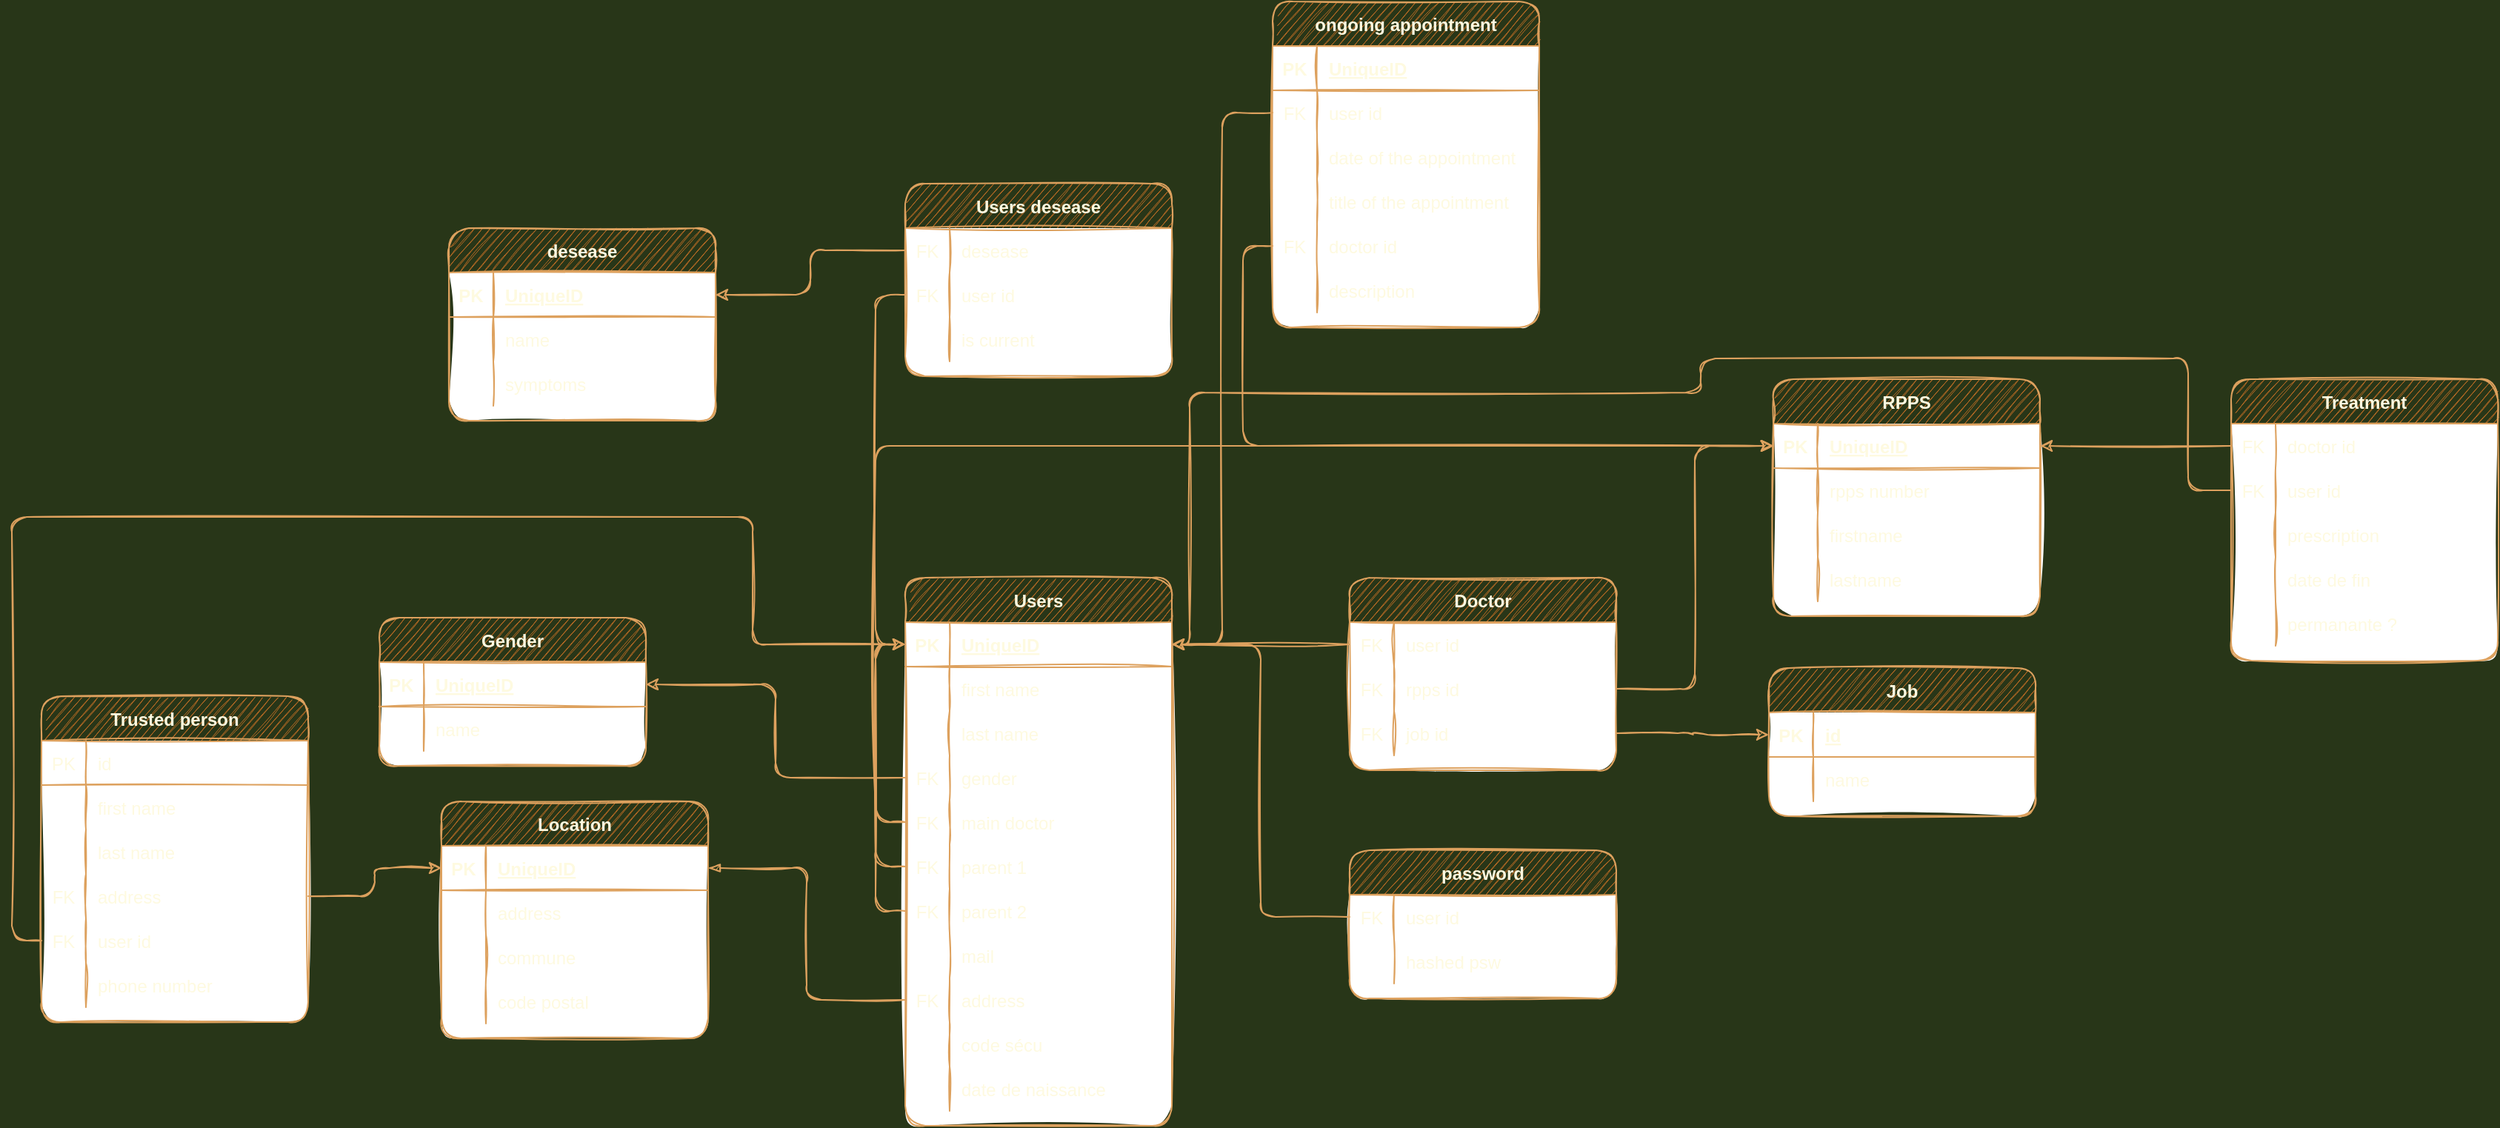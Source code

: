 <mxfile pages="2">
    <diagram id="UymCx0v-dMUm3-TC3wGi" name="modèle flèche">
        <mxGraphModel dx="977" dy="575" grid="0" gridSize="10" guides="1" tooltips="1" connect="1" arrows="1" fold="1" page="1" pageScale="1" pageWidth="2000" pageHeight="2000" background="#283618" math="0" shadow="0">
            <root>
                <mxCell id="0"/>
                <mxCell id="1" parent="0"/>
                <mxCell id="rCe_Ou90WwGtMPkIwfiZ-5" value="Gender" style="shape=table;startSize=30;container=1;collapsible=1;childLayout=tableLayout;fixedRows=1;rowLines=0;fontStyle=1;align=center;resizeLast=1;fillColor=#BC6C25;strokeColor=#DDA15E;fontColor=#FEFAE0;sketch=1;rounded=1;swimlaneFillColor=default;" parent="1" vertex="1">
                    <mxGeometry x="370" y="610" width="180" height="100" as="geometry"/>
                </mxCell>
                <mxCell id="rCe_Ou90WwGtMPkIwfiZ-6" value="" style="shape=partialRectangle;collapsible=0;dropTarget=0;pointerEvents=0;fillColor=none;top=0;left=0;bottom=1;right=0;points=[[0,0.5],[1,0.5]];portConstraint=eastwest;strokeColor=#DDA15E;fontColor=#FEFAE0;sketch=1;rounded=1;" parent="rCe_Ou90WwGtMPkIwfiZ-5" vertex="1">
                    <mxGeometry y="30" width="180" height="30" as="geometry"/>
                </mxCell>
                <mxCell id="rCe_Ou90WwGtMPkIwfiZ-7" value="PK" style="shape=partialRectangle;connectable=0;fillColor=none;top=0;left=0;bottom=0;right=0;fontStyle=1;overflow=hidden;strokeColor=#DDA15E;fontColor=#FEFAE0;sketch=1;rounded=1;" parent="rCe_Ou90WwGtMPkIwfiZ-6" vertex="1">
                    <mxGeometry width="30" height="30" as="geometry">
                        <mxRectangle width="30" height="30" as="alternateBounds"/>
                    </mxGeometry>
                </mxCell>
                <mxCell id="rCe_Ou90WwGtMPkIwfiZ-8" value="UniqueID" style="shape=partialRectangle;connectable=0;fillColor=none;top=0;left=0;bottom=0;right=0;align=left;spacingLeft=6;fontStyle=5;overflow=hidden;strokeColor=#DDA15E;fontColor=#FEFAE0;sketch=1;rounded=1;" parent="rCe_Ou90WwGtMPkIwfiZ-6" vertex="1">
                    <mxGeometry x="30" width="150" height="30" as="geometry">
                        <mxRectangle width="150" height="30" as="alternateBounds"/>
                    </mxGeometry>
                </mxCell>
                <mxCell id="rCe_Ou90WwGtMPkIwfiZ-12" value="" style="shape=partialRectangle;collapsible=0;dropTarget=0;pointerEvents=0;fillColor=none;top=0;left=0;bottom=0;right=0;points=[[0,0.5],[1,0.5]];portConstraint=eastwest;strokeColor=#DDA15E;fontColor=#FEFAE0;sketch=1;rounded=1;" parent="rCe_Ou90WwGtMPkIwfiZ-5" vertex="1">
                    <mxGeometry y="60" width="180" height="30" as="geometry"/>
                </mxCell>
                <mxCell id="rCe_Ou90WwGtMPkIwfiZ-13" value="" style="shape=partialRectangle;connectable=0;fillColor=none;top=0;left=0;bottom=0;right=0;editable=1;overflow=hidden;strokeColor=#DDA15E;fontColor=#FEFAE0;sketch=1;rounded=1;" parent="rCe_Ou90WwGtMPkIwfiZ-12" vertex="1">
                    <mxGeometry width="30" height="30" as="geometry">
                        <mxRectangle width="30" height="30" as="alternateBounds"/>
                    </mxGeometry>
                </mxCell>
                <mxCell id="rCe_Ou90WwGtMPkIwfiZ-14" value="name" style="shape=partialRectangle;connectable=0;fillColor=none;top=0;left=0;bottom=0;right=0;align=left;spacingLeft=6;overflow=hidden;strokeColor=#DDA15E;fontColor=#FEFAE0;sketch=1;rounded=1;" parent="rCe_Ou90WwGtMPkIwfiZ-12" vertex="1">
                    <mxGeometry x="30" width="150" height="30" as="geometry">
                        <mxRectangle width="150" height="30" as="alternateBounds"/>
                    </mxGeometry>
                </mxCell>
                <mxCell id="rCe_Ou90WwGtMPkIwfiZ-18" value="Users" style="shape=table;startSize=30;container=1;collapsible=1;childLayout=tableLayout;fixedRows=1;rowLines=0;fontStyle=1;align=center;resizeLast=1;fillColor=#BC6C25;strokeColor=#DDA15E;fontColor=#FEFAE0;sketch=1;rounded=1;gradientColor=none;swimlaneFillColor=default;" parent="1" vertex="1">
                    <mxGeometry x="725" y="583" width="180" height="370.0" as="geometry"/>
                </mxCell>
                <mxCell id="rCe_Ou90WwGtMPkIwfiZ-19" value="" style="shape=partialRectangle;collapsible=0;dropTarget=0;pointerEvents=0;fillColor=none;top=0;left=0;bottom=1;right=0;points=[[0,0.5],[1,0.5]];portConstraint=eastwest;strokeColor=#DDA15E;fontColor=#FEFAE0;sketch=1;rounded=1;" parent="rCe_Ou90WwGtMPkIwfiZ-18" vertex="1">
                    <mxGeometry y="30" width="180" height="30" as="geometry"/>
                </mxCell>
                <mxCell id="rCe_Ou90WwGtMPkIwfiZ-20" value="PK" style="shape=partialRectangle;connectable=0;fillColor=none;top=0;left=0;bottom=0;right=0;fontStyle=1;overflow=hidden;strokeColor=#DDA15E;fontColor=#FEFAE0;sketch=1;rounded=1;" parent="rCe_Ou90WwGtMPkIwfiZ-19" vertex="1">
                    <mxGeometry width="30" height="30" as="geometry">
                        <mxRectangle width="30" height="30" as="alternateBounds"/>
                    </mxGeometry>
                </mxCell>
                <mxCell id="rCe_Ou90WwGtMPkIwfiZ-21" value="UniqueID" style="shape=partialRectangle;connectable=0;fillColor=none;top=0;left=0;bottom=0;right=0;align=left;spacingLeft=6;fontStyle=5;overflow=hidden;strokeColor=#DDA15E;fontColor=#FEFAE0;sketch=1;rounded=1;" parent="rCe_Ou90WwGtMPkIwfiZ-19" vertex="1">
                    <mxGeometry x="30" width="150" height="30" as="geometry">
                        <mxRectangle width="150" height="30" as="alternateBounds"/>
                    </mxGeometry>
                </mxCell>
                <mxCell id="rCe_Ou90WwGtMPkIwfiZ-22" value="" style="shape=partialRectangle;collapsible=0;dropTarget=0;pointerEvents=0;fillColor=none;top=0;left=0;bottom=0;right=0;points=[[0,0.5],[1,0.5]];portConstraint=eastwest;strokeColor=#DDA15E;fontColor=#FEFAE0;sketch=1;rounded=1;" parent="rCe_Ou90WwGtMPkIwfiZ-18" vertex="1">
                    <mxGeometry y="60" width="180" height="30" as="geometry"/>
                </mxCell>
                <mxCell id="rCe_Ou90WwGtMPkIwfiZ-23" value="" style="shape=partialRectangle;connectable=0;fillColor=none;top=0;left=0;bottom=0;right=0;editable=1;overflow=hidden;strokeColor=#DDA15E;fontColor=#FEFAE0;sketch=1;rounded=1;" parent="rCe_Ou90WwGtMPkIwfiZ-22" vertex="1">
                    <mxGeometry width="30" height="30" as="geometry">
                        <mxRectangle width="30" height="30" as="alternateBounds"/>
                    </mxGeometry>
                </mxCell>
                <mxCell id="rCe_Ou90WwGtMPkIwfiZ-24" value="first name" style="shape=partialRectangle;connectable=0;fillColor=none;top=0;left=0;bottom=0;right=0;align=left;spacingLeft=6;overflow=hidden;strokeColor=#DDA15E;fontColor=#FEFAE0;sketch=1;rounded=1;" parent="rCe_Ou90WwGtMPkIwfiZ-22" vertex="1">
                    <mxGeometry x="30" width="150" height="30" as="geometry">
                        <mxRectangle width="150" height="30" as="alternateBounds"/>
                    </mxGeometry>
                </mxCell>
                <mxCell id="rCe_Ou90WwGtMPkIwfiZ-25" value="" style="shape=partialRectangle;collapsible=0;dropTarget=0;pointerEvents=0;fillColor=none;top=0;left=0;bottom=0;right=0;points=[[0,0.5],[1,0.5]];portConstraint=eastwest;strokeColor=#DDA15E;fontColor=#FEFAE0;sketch=1;rounded=1;" parent="rCe_Ou90WwGtMPkIwfiZ-18" vertex="1">
                    <mxGeometry y="90" width="180" height="30" as="geometry"/>
                </mxCell>
                <mxCell id="rCe_Ou90WwGtMPkIwfiZ-26" value="" style="shape=partialRectangle;connectable=0;fillColor=none;top=0;left=0;bottom=0;right=0;editable=1;overflow=hidden;strokeColor=#DDA15E;fontColor=#FEFAE0;sketch=1;rounded=1;" parent="rCe_Ou90WwGtMPkIwfiZ-25" vertex="1">
                    <mxGeometry width="30" height="30" as="geometry">
                        <mxRectangle width="30" height="30" as="alternateBounds"/>
                    </mxGeometry>
                </mxCell>
                <mxCell id="rCe_Ou90WwGtMPkIwfiZ-27" value="last name" style="shape=partialRectangle;connectable=0;fillColor=none;top=0;left=0;bottom=0;right=0;align=left;spacingLeft=6;overflow=hidden;strokeColor=#DDA15E;fontColor=#FEFAE0;sketch=1;rounded=1;" parent="rCe_Ou90WwGtMPkIwfiZ-25" vertex="1">
                    <mxGeometry x="30" width="150" height="30" as="geometry">
                        <mxRectangle width="150" height="30" as="alternateBounds"/>
                    </mxGeometry>
                </mxCell>
                <mxCell id="rCe_Ou90WwGtMPkIwfiZ-28" value="" style="shape=partialRectangle;collapsible=0;dropTarget=0;pointerEvents=0;fillColor=none;top=0;left=0;bottom=0;right=0;points=[[0,0.5],[1,0.5]];portConstraint=eastwest;strokeColor=#DDA15E;fontColor=#FEFAE0;sketch=1;rounded=1;" parent="rCe_Ou90WwGtMPkIwfiZ-18" vertex="1">
                    <mxGeometry y="120" width="180" height="30" as="geometry"/>
                </mxCell>
                <mxCell id="rCe_Ou90WwGtMPkIwfiZ-29" value="FK" style="shape=partialRectangle;connectable=0;fillColor=none;top=0;left=0;bottom=0;right=0;editable=1;overflow=hidden;strokeColor=#DDA15E;fontColor=#FEFAE0;sketch=1;rounded=1;" parent="rCe_Ou90WwGtMPkIwfiZ-28" vertex="1">
                    <mxGeometry width="30" height="30" as="geometry">
                        <mxRectangle width="30" height="30" as="alternateBounds"/>
                    </mxGeometry>
                </mxCell>
                <mxCell id="rCe_Ou90WwGtMPkIwfiZ-30" value="gender" style="shape=partialRectangle;connectable=0;fillColor=none;top=0;left=0;bottom=0;right=0;align=left;spacingLeft=6;overflow=hidden;strokeColor=#DDA15E;fontColor=#FEFAE0;sketch=1;rounded=1;" parent="rCe_Ou90WwGtMPkIwfiZ-28" vertex="1">
                    <mxGeometry x="30" width="150" height="30" as="geometry">
                        <mxRectangle width="150" height="30" as="alternateBounds"/>
                    </mxGeometry>
                </mxCell>
                <mxCell id="rCe_Ou90WwGtMPkIwfiZ-31" value="" style="shape=partialRectangle;collapsible=0;dropTarget=0;pointerEvents=0;fillColor=none;top=0;left=0;bottom=0;right=0;points=[[0,0.5],[1,0.5]];portConstraint=eastwest;strokeColor=#DDA15E;fontColor=#FEFAE0;sketch=1;rounded=1;" parent="rCe_Ou90WwGtMPkIwfiZ-18" vertex="1">
                    <mxGeometry y="150" width="180" height="30" as="geometry"/>
                </mxCell>
                <mxCell id="rCe_Ou90WwGtMPkIwfiZ-32" value="FK" style="shape=partialRectangle;connectable=0;fillColor=none;top=0;left=0;bottom=0;right=0;editable=1;overflow=hidden;strokeColor=#DDA15E;fontColor=#FEFAE0;sketch=1;rounded=1;" parent="rCe_Ou90WwGtMPkIwfiZ-31" vertex="1">
                    <mxGeometry width="30" height="30" as="geometry">
                        <mxRectangle width="30" height="30" as="alternateBounds"/>
                    </mxGeometry>
                </mxCell>
                <mxCell id="rCe_Ou90WwGtMPkIwfiZ-33" value="main doctor" style="shape=partialRectangle;connectable=0;fillColor=none;top=0;left=0;bottom=0;right=0;align=left;spacingLeft=6;overflow=hidden;strokeColor=#DDA15E;fontColor=#FEFAE0;sketch=1;rounded=1;" parent="rCe_Ou90WwGtMPkIwfiZ-31" vertex="1">
                    <mxGeometry x="30" width="150" height="30" as="geometry">
                        <mxRectangle width="150" height="30" as="alternateBounds"/>
                    </mxGeometry>
                </mxCell>
                <mxCell id="rCe_Ou90WwGtMPkIwfiZ-233" style="edgeStyle=orthogonalEdgeStyle;rounded=1;orthogonalLoop=1;jettySize=auto;html=1;exitX=0;exitY=0.5;exitDx=0;exitDy=0;entryX=0;entryY=0.5;entryDx=0;entryDy=0;labelBackgroundColor=#283618;strokeColor=#DDA15E;fontColor=#FEFAE0;sketch=1;" parent="rCe_Ou90WwGtMPkIwfiZ-18" source="rCe_Ou90WwGtMPkIwfiZ-95" target="rCe_Ou90WwGtMPkIwfiZ-19" edge="1">
                    <mxGeometry relative="1" as="geometry"/>
                </mxCell>
                <mxCell id="rCe_Ou90WwGtMPkIwfiZ-95" value="" style="shape=partialRectangle;collapsible=0;dropTarget=0;pointerEvents=0;fillColor=none;top=0;left=0;bottom=0;right=0;points=[[0,0.5],[1,0.5]];portConstraint=eastwest;strokeColor=#DDA15E;fontColor=#FEFAE0;sketch=1;rounded=1;" parent="rCe_Ou90WwGtMPkIwfiZ-18" vertex="1">
                    <mxGeometry y="180" width="180" height="30" as="geometry"/>
                </mxCell>
                <mxCell id="rCe_Ou90WwGtMPkIwfiZ-96" value="FK" style="shape=partialRectangle;connectable=0;fillColor=none;top=0;left=0;bottom=0;right=0;editable=1;overflow=hidden;strokeColor=#DDA15E;fontColor=#FEFAE0;sketch=1;rounded=1;" parent="rCe_Ou90WwGtMPkIwfiZ-95" vertex="1">
                    <mxGeometry width="30" height="30" as="geometry">
                        <mxRectangle width="30" height="30" as="alternateBounds"/>
                    </mxGeometry>
                </mxCell>
                <mxCell id="rCe_Ou90WwGtMPkIwfiZ-97" value="parent 1" style="shape=partialRectangle;connectable=0;fillColor=none;top=0;left=0;bottom=0;right=0;align=left;spacingLeft=6;overflow=hidden;strokeColor=#DDA15E;fontColor=#FEFAE0;sketch=1;rounded=1;" parent="rCe_Ou90WwGtMPkIwfiZ-95" vertex="1">
                    <mxGeometry x="30" width="150" height="30" as="geometry">
                        <mxRectangle width="150" height="30" as="alternateBounds"/>
                    </mxGeometry>
                </mxCell>
                <mxCell id="rCe_Ou90WwGtMPkIwfiZ-232" style="edgeStyle=orthogonalEdgeStyle;rounded=1;orthogonalLoop=1;jettySize=auto;html=1;exitX=0;exitY=0.5;exitDx=0;exitDy=0;entryX=0;entryY=0.5;entryDx=0;entryDy=0;labelBackgroundColor=#283618;strokeColor=#DDA15E;fontColor=#FEFAE0;sketch=1;" parent="rCe_Ou90WwGtMPkIwfiZ-18" source="rCe_Ou90WwGtMPkIwfiZ-98" target="rCe_Ou90WwGtMPkIwfiZ-19" edge="1">
                    <mxGeometry relative="1" as="geometry"/>
                </mxCell>
                <mxCell id="rCe_Ou90WwGtMPkIwfiZ-98" value="" style="shape=partialRectangle;collapsible=0;dropTarget=0;pointerEvents=0;fillColor=none;top=0;left=0;bottom=0;right=0;points=[[0,0.5],[1,0.5]];portConstraint=eastwest;strokeColor=#DDA15E;fontColor=#FEFAE0;sketch=1;rounded=1;" parent="rCe_Ou90WwGtMPkIwfiZ-18" vertex="1">
                    <mxGeometry y="210" width="180" height="30" as="geometry"/>
                </mxCell>
                <mxCell id="rCe_Ou90WwGtMPkIwfiZ-99" value="FK" style="shape=partialRectangle;connectable=0;fillColor=none;top=0;left=0;bottom=0;right=0;editable=1;overflow=hidden;strokeColor=#DDA15E;fontColor=#FEFAE0;sketch=1;rounded=1;" parent="rCe_Ou90WwGtMPkIwfiZ-98" vertex="1">
                    <mxGeometry width="30" height="30" as="geometry">
                        <mxRectangle width="30" height="30" as="alternateBounds"/>
                    </mxGeometry>
                </mxCell>
                <mxCell id="rCe_Ou90WwGtMPkIwfiZ-100" value="parent 2" style="shape=partialRectangle;connectable=0;fillColor=none;top=0;left=0;bottom=0;right=0;align=left;spacingLeft=6;overflow=hidden;strokeColor=#DDA15E;fontColor=#FEFAE0;sketch=1;rounded=1;" parent="rCe_Ou90WwGtMPkIwfiZ-98" vertex="1">
                    <mxGeometry x="30" width="150" height="30" as="geometry">
                        <mxRectangle width="150" height="30" as="alternateBounds"/>
                    </mxGeometry>
                </mxCell>
                <mxCell id="rCe_Ou90WwGtMPkIwfiZ-187" value="" style="shape=partialRectangle;collapsible=0;dropTarget=0;pointerEvents=0;fillColor=none;top=0;left=0;bottom=0;right=0;points=[[0,0.5],[1,0.5]];portConstraint=eastwest;strokeColor=#DDA15E;fontColor=#FEFAE0;sketch=1;rounded=1;" parent="rCe_Ou90WwGtMPkIwfiZ-18" vertex="1">
                    <mxGeometry y="240" width="180" height="30" as="geometry"/>
                </mxCell>
                <mxCell id="rCe_Ou90WwGtMPkIwfiZ-188" value="   " style="shape=partialRectangle;connectable=0;fillColor=none;top=0;left=0;bottom=0;right=0;editable=1;overflow=hidden;strokeColor=#DDA15E;fontColor=#FEFAE0;sketch=1;rounded=1;" parent="rCe_Ou90WwGtMPkIwfiZ-187" vertex="1">
                    <mxGeometry width="30" height="30" as="geometry">
                        <mxRectangle width="30" height="30" as="alternateBounds"/>
                    </mxGeometry>
                </mxCell>
                <mxCell id="rCe_Ou90WwGtMPkIwfiZ-189" value="mail" style="shape=partialRectangle;connectable=0;fillColor=none;top=0;left=0;bottom=0;right=0;align=left;spacingLeft=6;overflow=hidden;strokeColor=#DDA15E;fontColor=#FEFAE0;sketch=1;rounded=1;" parent="rCe_Ou90WwGtMPkIwfiZ-187" vertex="1">
                    <mxGeometry x="30" width="150" height="30" as="geometry">
                        <mxRectangle width="150" height="30" as="alternateBounds"/>
                    </mxGeometry>
                </mxCell>
                <mxCell id="rCe_Ou90WwGtMPkIwfiZ-305" value="" style="shape=partialRectangle;collapsible=0;dropTarget=0;pointerEvents=0;fillColor=none;top=0;left=0;bottom=0;right=0;points=[[0,0.5],[1,0.5]];portConstraint=eastwest;strokeColor=#DDA15E;fontColor=#FEFAE0;sketch=1;rounded=1;" parent="rCe_Ou90WwGtMPkIwfiZ-18" vertex="1">
                    <mxGeometry y="270" width="180" height="30" as="geometry"/>
                </mxCell>
                <mxCell id="rCe_Ou90WwGtMPkIwfiZ-306" value="FK" style="shape=partialRectangle;connectable=0;fillColor=none;top=0;left=0;bottom=0;right=0;editable=1;overflow=hidden;strokeColor=#DDA15E;fontColor=#FEFAE0;sketch=1;rounded=1;" parent="rCe_Ou90WwGtMPkIwfiZ-305" vertex="1">
                    <mxGeometry width="30" height="30" as="geometry">
                        <mxRectangle width="30" height="30" as="alternateBounds"/>
                    </mxGeometry>
                </mxCell>
                <mxCell id="rCe_Ou90WwGtMPkIwfiZ-307" value="address" style="shape=partialRectangle;connectable=0;fillColor=none;top=0;left=0;bottom=0;right=0;align=left;spacingLeft=6;overflow=hidden;strokeColor=#DDA15E;fontColor=#FEFAE0;sketch=1;rounded=1;" parent="rCe_Ou90WwGtMPkIwfiZ-305" vertex="1">
                    <mxGeometry x="30" width="150" height="30" as="geometry">
                        <mxRectangle width="150" height="30" as="alternateBounds"/>
                    </mxGeometry>
                </mxCell>
                <mxCell id="7MbAlh2RJpSTLf7r3ZNF-1" value="" style="shape=partialRectangle;collapsible=0;dropTarget=0;pointerEvents=0;fillColor=none;top=0;left=0;bottom=0;right=0;points=[[0,0.5],[1,0.5]];portConstraint=eastwest;strokeColor=#DDA15E;fontColor=#FEFAE0;sketch=1;rounded=1;" parent="rCe_Ou90WwGtMPkIwfiZ-18" vertex="1">
                    <mxGeometry y="300" width="180" height="30" as="geometry"/>
                </mxCell>
                <mxCell id="7MbAlh2RJpSTLf7r3ZNF-2" value="" style="shape=partialRectangle;connectable=0;fillColor=none;top=0;left=0;bottom=0;right=0;editable=1;overflow=hidden;strokeColor=#DDA15E;fontColor=#FEFAE0;sketch=1;rounded=1;" parent="7MbAlh2RJpSTLf7r3ZNF-1" vertex="1">
                    <mxGeometry width="30" height="30" as="geometry">
                        <mxRectangle width="30" height="30" as="alternateBounds"/>
                    </mxGeometry>
                </mxCell>
                <mxCell id="7MbAlh2RJpSTLf7r3ZNF-3" value="code sécu" style="shape=partialRectangle;connectable=0;fillColor=none;top=0;left=0;bottom=0;right=0;align=left;spacingLeft=6;overflow=hidden;strokeColor=#DDA15E;fontColor=#FEFAE0;sketch=1;rounded=1;" parent="7MbAlh2RJpSTLf7r3ZNF-1" vertex="1">
                    <mxGeometry x="30" width="150" height="30" as="geometry">
                        <mxRectangle width="150" height="30" as="alternateBounds"/>
                    </mxGeometry>
                </mxCell>
                <mxCell id="MAqyGFHW13-Q5Mjd-oht-1" value="" style="shape=partialRectangle;collapsible=0;dropTarget=0;pointerEvents=0;fillColor=none;top=0;left=0;bottom=0;right=0;points=[[0,0.5],[1,0.5]];portConstraint=eastwest;strokeColor=#DDA15E;fontColor=#FEFAE0;sketch=1;rounded=1;" parent="rCe_Ou90WwGtMPkIwfiZ-18" vertex="1">
                    <mxGeometry y="330" width="180" height="30" as="geometry"/>
                </mxCell>
                <mxCell id="MAqyGFHW13-Q5Mjd-oht-2" value="   " style="shape=partialRectangle;connectable=0;fillColor=none;top=0;left=0;bottom=0;right=0;editable=1;overflow=hidden;strokeColor=#DDA15E;fontColor=#FEFAE0;sketch=1;rounded=1;" parent="MAqyGFHW13-Q5Mjd-oht-1" vertex="1">
                    <mxGeometry width="30" height="30" as="geometry">
                        <mxRectangle width="30" height="30" as="alternateBounds"/>
                    </mxGeometry>
                </mxCell>
                <mxCell id="MAqyGFHW13-Q5Mjd-oht-3" value="date de naissance" style="shape=partialRectangle;connectable=0;fillColor=none;top=0;left=0;bottom=0;right=0;align=left;spacingLeft=6;overflow=hidden;strokeColor=#DDA15E;fontColor=#FEFAE0;sketch=1;rounded=1;" parent="MAqyGFHW13-Q5Mjd-oht-1" vertex="1">
                    <mxGeometry x="30" width="150" height="30" as="geometry">
                        <mxRectangle width="150" height="30" as="alternateBounds"/>
                    </mxGeometry>
                </mxCell>
                <mxCell id="rCe_Ou90WwGtMPkIwfiZ-37" value="Doctor" style="shape=table;startSize=30;container=1;collapsible=1;childLayout=tableLayout;fixedRows=1;rowLines=0;fontStyle=1;align=center;resizeLast=1;fillColor=#BC6C25;strokeColor=#DDA15E;fontColor=#FEFAE0;sketch=1;rounded=1;swimlaneFillColor=default;" parent="1" vertex="1">
                    <mxGeometry x="1025" y="583" width="180" height="130.0" as="geometry"/>
                </mxCell>
                <mxCell id="rCe_Ou90WwGtMPkIwfiZ-193" value="" style="shape=partialRectangle;collapsible=0;dropTarget=0;pointerEvents=0;fillColor=none;top=0;left=0;bottom=0;right=0;points=[[0,0.5],[1,0.5]];portConstraint=eastwest;strokeColor=#DDA15E;fontColor=#FEFAE0;sketch=1;rounded=1;" parent="rCe_Ou90WwGtMPkIwfiZ-37" vertex="1">
                    <mxGeometry y="30" width="180" height="30" as="geometry"/>
                </mxCell>
                <mxCell id="rCe_Ou90WwGtMPkIwfiZ-194" value="FK" style="shape=partialRectangle;connectable=0;fillColor=none;top=0;left=0;bottom=0;right=0;editable=1;overflow=hidden;strokeColor=#DDA15E;fontColor=#FEFAE0;sketch=1;rounded=1;" parent="rCe_Ou90WwGtMPkIwfiZ-193" vertex="1">
                    <mxGeometry width="30" height="30" as="geometry">
                        <mxRectangle width="30" height="30" as="alternateBounds"/>
                    </mxGeometry>
                </mxCell>
                <mxCell id="rCe_Ou90WwGtMPkIwfiZ-195" value="user id" style="shape=partialRectangle;connectable=0;fillColor=none;top=0;left=0;bottom=0;right=0;align=left;spacingLeft=6;overflow=hidden;strokeColor=#DDA15E;fontColor=#FEFAE0;sketch=1;rounded=1;" parent="rCe_Ou90WwGtMPkIwfiZ-193" vertex="1">
                    <mxGeometry x="30" width="150" height="30" as="geometry">
                        <mxRectangle width="150" height="30" as="alternateBounds"/>
                    </mxGeometry>
                </mxCell>
                <mxCell id="rCe_Ou90WwGtMPkIwfiZ-41" value="" style="shape=partialRectangle;collapsible=0;dropTarget=0;pointerEvents=0;fillColor=none;top=0;left=0;bottom=0;right=0;points=[[0,0.5],[1,0.5]];portConstraint=eastwest;strokeColor=#DDA15E;fontColor=#FEFAE0;sketch=1;rounded=1;" parent="rCe_Ou90WwGtMPkIwfiZ-37" vertex="1">
                    <mxGeometry y="60" width="180" height="30" as="geometry"/>
                </mxCell>
                <mxCell id="rCe_Ou90WwGtMPkIwfiZ-42" value="FK" style="shape=partialRectangle;connectable=0;fillColor=none;top=0;left=0;bottom=0;right=0;editable=1;overflow=hidden;strokeColor=#DDA15E;fontColor=#FEFAE0;sketch=1;rounded=1;" parent="rCe_Ou90WwGtMPkIwfiZ-41" vertex="1">
                    <mxGeometry width="30" height="30" as="geometry">
                        <mxRectangle width="30" height="30" as="alternateBounds"/>
                    </mxGeometry>
                </mxCell>
                <mxCell id="rCe_Ou90WwGtMPkIwfiZ-43" value="rpps id" style="shape=partialRectangle;connectable=0;fillColor=none;top=0;left=0;bottom=0;right=0;align=left;spacingLeft=6;overflow=hidden;strokeColor=#DDA15E;fontColor=#FEFAE0;sketch=1;rounded=1;" parent="rCe_Ou90WwGtMPkIwfiZ-41" vertex="1">
                    <mxGeometry x="30" width="150" height="30" as="geometry">
                        <mxRectangle width="150" height="30" as="alternateBounds"/>
                    </mxGeometry>
                </mxCell>
                <mxCell id="rCe_Ou90WwGtMPkIwfiZ-56" value="" style="shape=partialRectangle;collapsible=0;dropTarget=0;pointerEvents=0;fillColor=none;top=0;left=0;bottom=0;right=0;points=[[0,0.5],[1,0.5]];portConstraint=eastwest;strokeColor=#DDA15E;fontColor=#FEFAE0;sketch=1;rounded=1;" parent="rCe_Ou90WwGtMPkIwfiZ-37" vertex="1">
                    <mxGeometry y="90" width="180" height="30" as="geometry"/>
                </mxCell>
                <mxCell id="rCe_Ou90WwGtMPkIwfiZ-57" value="FK" style="shape=partialRectangle;connectable=0;fillColor=none;top=0;left=0;bottom=0;right=0;editable=1;overflow=hidden;strokeColor=#DDA15E;fontColor=#FEFAE0;sketch=1;rounded=1;" parent="rCe_Ou90WwGtMPkIwfiZ-56" vertex="1">
                    <mxGeometry width="30" height="30" as="geometry">
                        <mxRectangle width="30" height="30" as="alternateBounds"/>
                    </mxGeometry>
                </mxCell>
                <mxCell id="rCe_Ou90WwGtMPkIwfiZ-58" value="job id" style="shape=partialRectangle;connectable=0;fillColor=none;top=0;left=0;bottom=0;right=0;align=left;spacingLeft=6;overflow=hidden;strokeColor=#DDA15E;fontColor=#FEFAE0;sketch=1;rounded=1;" parent="rCe_Ou90WwGtMPkIwfiZ-56" vertex="1">
                    <mxGeometry x="30" width="150" height="30" as="geometry">
                        <mxRectangle width="150" height="30" as="alternateBounds"/>
                    </mxGeometry>
                </mxCell>
                <mxCell id="rCe_Ou90WwGtMPkIwfiZ-59" value="Job" style="shape=table;startSize=30;container=1;collapsible=1;childLayout=tableLayout;fixedRows=1;rowLines=0;fontStyle=1;align=center;resizeLast=1;fillColor=#BC6C25;strokeColor=#DDA15E;fontColor=#FEFAE0;sketch=1;rounded=1;swimlaneFillColor=default;" parent="1" vertex="1">
                    <mxGeometry x="1308" y="644" width="180" height="100.0" as="geometry"/>
                </mxCell>
                <mxCell id="rCe_Ou90WwGtMPkIwfiZ-60" value="" style="shape=partialRectangle;collapsible=0;dropTarget=0;pointerEvents=0;fillColor=none;top=0;left=0;bottom=1;right=0;points=[[0,0.5],[1,0.5]];portConstraint=eastwest;strokeColor=#DDA15E;fontColor=#FEFAE0;sketch=1;rounded=1;" parent="rCe_Ou90WwGtMPkIwfiZ-59" vertex="1">
                    <mxGeometry y="30" width="180" height="30" as="geometry"/>
                </mxCell>
                <mxCell id="rCe_Ou90WwGtMPkIwfiZ-61" value="PK" style="shape=partialRectangle;connectable=0;fillColor=none;top=0;left=0;bottom=0;right=0;fontStyle=1;overflow=hidden;strokeColor=#DDA15E;fontColor=#FEFAE0;sketch=1;rounded=1;" parent="rCe_Ou90WwGtMPkIwfiZ-60" vertex="1">
                    <mxGeometry width="30" height="30" as="geometry">
                        <mxRectangle width="30" height="30" as="alternateBounds"/>
                    </mxGeometry>
                </mxCell>
                <mxCell id="rCe_Ou90WwGtMPkIwfiZ-62" value="id" style="shape=partialRectangle;connectable=0;fillColor=none;top=0;left=0;bottom=0;right=0;align=left;spacingLeft=6;fontStyle=5;overflow=hidden;strokeColor=#DDA15E;fontColor=#FEFAE0;sketch=1;rounded=1;" parent="rCe_Ou90WwGtMPkIwfiZ-60" vertex="1">
                    <mxGeometry x="30" width="150" height="30" as="geometry">
                        <mxRectangle width="150" height="30" as="alternateBounds"/>
                    </mxGeometry>
                </mxCell>
                <mxCell id="rCe_Ou90WwGtMPkIwfiZ-63" value="" style="shape=partialRectangle;collapsible=0;dropTarget=0;pointerEvents=0;fillColor=none;top=0;left=0;bottom=0;right=0;points=[[0,0.5],[1,0.5]];portConstraint=eastwest;strokeColor=#DDA15E;fontColor=#FEFAE0;sketch=1;rounded=1;" parent="rCe_Ou90WwGtMPkIwfiZ-59" vertex="1">
                    <mxGeometry y="60" width="180" height="30" as="geometry"/>
                </mxCell>
                <mxCell id="rCe_Ou90WwGtMPkIwfiZ-64" value="" style="shape=partialRectangle;connectable=0;fillColor=none;top=0;left=0;bottom=0;right=0;editable=1;overflow=hidden;strokeColor=#DDA15E;fontColor=#FEFAE0;sketch=1;rounded=1;" parent="rCe_Ou90WwGtMPkIwfiZ-63" vertex="1">
                    <mxGeometry width="30" height="30" as="geometry">
                        <mxRectangle width="30" height="30" as="alternateBounds"/>
                    </mxGeometry>
                </mxCell>
                <mxCell id="rCe_Ou90WwGtMPkIwfiZ-65" value="name" style="shape=partialRectangle;connectable=0;fillColor=none;top=0;left=0;bottom=0;right=0;align=left;spacingLeft=6;overflow=hidden;strokeColor=#DDA15E;fontColor=#FEFAE0;sketch=1;rounded=1;" parent="rCe_Ou90WwGtMPkIwfiZ-63" vertex="1">
                    <mxGeometry x="30" width="150" height="30" as="geometry">
                        <mxRectangle width="150" height="30" as="alternateBounds"/>
                    </mxGeometry>
                </mxCell>
                <mxCell id="rCe_Ou90WwGtMPkIwfiZ-69" value="RPPS" style="shape=table;startSize=30;container=1;collapsible=1;childLayout=tableLayout;fixedRows=1;rowLines=0;fontStyle=1;align=center;resizeLast=1;fillColor=#BC6C25;strokeColor=#DDA15E;fontColor=#FEFAE0;sketch=1;rounded=1;swimlaneFillColor=default;" parent="1" vertex="1">
                    <mxGeometry x="1311" y="449" width="180" height="160" as="geometry"/>
                </mxCell>
                <mxCell id="rCe_Ou90WwGtMPkIwfiZ-70" value="" style="shape=partialRectangle;collapsible=0;dropTarget=0;pointerEvents=0;fillColor=none;top=0;left=0;bottom=1;right=0;points=[[0,0.5],[1,0.5]];portConstraint=eastwest;strokeColor=#DDA15E;fontColor=#FEFAE0;sketch=1;rounded=1;" parent="rCe_Ou90WwGtMPkIwfiZ-69" vertex="1">
                    <mxGeometry y="30" width="180" height="30" as="geometry"/>
                </mxCell>
                <mxCell id="rCe_Ou90WwGtMPkIwfiZ-71" value="PK" style="shape=partialRectangle;connectable=0;fillColor=none;top=0;left=0;bottom=0;right=0;fontStyle=1;overflow=hidden;strokeColor=#DDA15E;fontColor=#FEFAE0;sketch=1;rounded=1;" parent="rCe_Ou90WwGtMPkIwfiZ-70" vertex="1">
                    <mxGeometry width="30" height="30" as="geometry">
                        <mxRectangle width="30" height="30" as="alternateBounds"/>
                    </mxGeometry>
                </mxCell>
                <mxCell id="rCe_Ou90WwGtMPkIwfiZ-72" value="UniqueID" style="shape=partialRectangle;connectable=0;fillColor=none;top=0;left=0;bottom=0;right=0;align=left;spacingLeft=6;fontStyle=5;overflow=hidden;strokeColor=#DDA15E;fontColor=#FEFAE0;sketch=1;rounded=1;" parent="rCe_Ou90WwGtMPkIwfiZ-70" vertex="1">
                    <mxGeometry x="30" width="150" height="30" as="geometry">
                        <mxRectangle width="150" height="30" as="alternateBounds"/>
                    </mxGeometry>
                </mxCell>
                <mxCell id="rCe_Ou90WwGtMPkIwfiZ-73" value="" style="shape=partialRectangle;collapsible=0;dropTarget=0;pointerEvents=0;fillColor=none;top=0;left=0;bottom=0;right=0;points=[[0,0.5],[1,0.5]];portConstraint=eastwest;strokeColor=#DDA15E;fontColor=#FEFAE0;sketch=1;rounded=1;" parent="rCe_Ou90WwGtMPkIwfiZ-69" vertex="1">
                    <mxGeometry y="60" width="180" height="30" as="geometry"/>
                </mxCell>
                <mxCell id="rCe_Ou90WwGtMPkIwfiZ-74" value="" style="shape=partialRectangle;connectable=0;fillColor=none;top=0;left=0;bottom=0;right=0;editable=1;overflow=hidden;strokeColor=#DDA15E;fontColor=#FEFAE0;sketch=1;rounded=1;" parent="rCe_Ou90WwGtMPkIwfiZ-73" vertex="1">
                    <mxGeometry width="30" height="30" as="geometry">
                        <mxRectangle width="30" height="30" as="alternateBounds"/>
                    </mxGeometry>
                </mxCell>
                <mxCell id="rCe_Ou90WwGtMPkIwfiZ-75" value="rpps number" style="shape=partialRectangle;connectable=0;fillColor=none;top=0;left=0;bottom=0;right=0;align=left;spacingLeft=6;overflow=hidden;strokeColor=#DDA15E;fontColor=#FEFAE0;sketch=1;rounded=1;" parent="rCe_Ou90WwGtMPkIwfiZ-73" vertex="1">
                    <mxGeometry x="30" width="150" height="30" as="geometry">
                        <mxRectangle width="150" height="30" as="alternateBounds"/>
                    </mxGeometry>
                </mxCell>
                <mxCell id="gc3_xs9xZk7Vj-xyYKYa-1" value="" style="shape=partialRectangle;collapsible=0;dropTarget=0;pointerEvents=0;fillColor=none;top=0;left=0;bottom=0;right=0;points=[[0,0.5],[1,0.5]];portConstraint=eastwest;strokeColor=#DDA15E;fontColor=#FEFAE0;sketch=1;rounded=1;" vertex="1" parent="rCe_Ou90WwGtMPkIwfiZ-69">
                    <mxGeometry y="90" width="180" height="30" as="geometry"/>
                </mxCell>
                <mxCell id="gc3_xs9xZk7Vj-xyYKYa-2" value="" style="shape=partialRectangle;connectable=0;fillColor=none;top=0;left=0;bottom=0;right=0;editable=1;overflow=hidden;strokeColor=#DDA15E;fontColor=#FEFAE0;sketch=1;rounded=1;" vertex="1" parent="gc3_xs9xZk7Vj-xyYKYa-1">
                    <mxGeometry width="30" height="30" as="geometry">
                        <mxRectangle width="30" height="30" as="alternateBounds"/>
                    </mxGeometry>
                </mxCell>
                <mxCell id="gc3_xs9xZk7Vj-xyYKYa-3" value="firstname" style="shape=partialRectangle;connectable=0;fillColor=none;top=0;left=0;bottom=0;right=0;align=left;spacingLeft=6;overflow=hidden;strokeColor=#DDA15E;fontColor=#FEFAE0;sketch=1;rounded=1;" vertex="1" parent="gc3_xs9xZk7Vj-xyYKYa-1">
                    <mxGeometry x="30" width="150" height="30" as="geometry">
                        <mxRectangle width="150" height="30" as="alternateBounds"/>
                    </mxGeometry>
                </mxCell>
                <mxCell id="gc3_xs9xZk7Vj-xyYKYa-4" value="" style="shape=partialRectangle;collapsible=0;dropTarget=0;pointerEvents=0;fillColor=none;top=0;left=0;bottom=0;right=0;points=[[0,0.5],[1,0.5]];portConstraint=eastwest;strokeColor=#DDA15E;fontColor=#FEFAE0;sketch=1;rounded=1;" vertex="1" parent="rCe_Ou90WwGtMPkIwfiZ-69">
                    <mxGeometry y="120" width="180" height="30" as="geometry"/>
                </mxCell>
                <mxCell id="gc3_xs9xZk7Vj-xyYKYa-5" value="" style="shape=partialRectangle;connectable=0;fillColor=none;top=0;left=0;bottom=0;right=0;editable=1;overflow=hidden;strokeColor=#DDA15E;fontColor=#FEFAE0;sketch=1;rounded=1;" vertex="1" parent="gc3_xs9xZk7Vj-xyYKYa-4">
                    <mxGeometry width="30" height="30" as="geometry">
                        <mxRectangle width="30" height="30" as="alternateBounds"/>
                    </mxGeometry>
                </mxCell>
                <mxCell id="gc3_xs9xZk7Vj-xyYKYa-6" value="lastname" style="shape=partialRectangle;connectable=0;fillColor=none;top=0;left=0;bottom=0;right=0;align=left;spacingLeft=6;overflow=hidden;strokeColor=#DDA15E;fontColor=#FEFAE0;sketch=1;rounded=1;" vertex="1" parent="gc3_xs9xZk7Vj-xyYKYa-4">
                    <mxGeometry x="30" width="150" height="30" as="geometry">
                        <mxRectangle width="150" height="30" as="alternateBounds"/>
                    </mxGeometry>
                </mxCell>
                <mxCell id="rCe_Ou90WwGtMPkIwfiZ-101" value="desease" style="shape=table;startSize=30;container=1;collapsible=1;childLayout=tableLayout;fixedRows=1;rowLines=0;fontStyle=1;align=center;resizeLast=1;fillColor=#BC6C25;strokeColor=#DDA15E;fontColor=#FEFAE0;sketch=1;rounded=1;swimlaneFillColor=default;" parent="1" vertex="1">
                    <mxGeometry x="417" y="347" width="180" height="130" as="geometry"/>
                </mxCell>
                <mxCell id="rCe_Ou90WwGtMPkIwfiZ-102" value="" style="shape=partialRectangle;collapsible=0;dropTarget=0;pointerEvents=0;fillColor=none;top=0;left=0;bottom=1;right=0;points=[[0,0.5],[1,0.5]];portConstraint=eastwest;strokeColor=#DDA15E;fontColor=#FEFAE0;sketch=1;rounded=1;" parent="rCe_Ou90WwGtMPkIwfiZ-101" vertex="1">
                    <mxGeometry y="30" width="180" height="30" as="geometry"/>
                </mxCell>
                <mxCell id="rCe_Ou90WwGtMPkIwfiZ-103" value="PK" style="shape=partialRectangle;connectable=0;fillColor=none;top=0;left=0;bottom=0;right=0;fontStyle=1;overflow=hidden;strokeColor=#DDA15E;fontColor=#FEFAE0;sketch=1;rounded=1;" parent="rCe_Ou90WwGtMPkIwfiZ-102" vertex="1">
                    <mxGeometry width="30" height="30" as="geometry">
                        <mxRectangle width="30" height="30" as="alternateBounds"/>
                    </mxGeometry>
                </mxCell>
                <mxCell id="rCe_Ou90WwGtMPkIwfiZ-104" value="UniqueID" style="shape=partialRectangle;connectable=0;fillColor=none;top=0;left=0;bottom=0;right=0;align=left;spacingLeft=6;fontStyle=5;overflow=hidden;strokeColor=#DDA15E;fontColor=#FEFAE0;sketch=1;rounded=1;" parent="rCe_Ou90WwGtMPkIwfiZ-102" vertex="1">
                    <mxGeometry x="30" width="150" height="30" as="geometry">
                        <mxRectangle width="150" height="30" as="alternateBounds"/>
                    </mxGeometry>
                </mxCell>
                <mxCell id="rCe_Ou90WwGtMPkIwfiZ-105" value="" style="shape=partialRectangle;collapsible=0;dropTarget=0;pointerEvents=0;fillColor=none;top=0;left=0;bottom=0;right=0;points=[[0,0.5],[1,0.5]];portConstraint=eastwest;strokeColor=#DDA15E;fontColor=#FEFAE0;sketch=1;rounded=1;" parent="rCe_Ou90WwGtMPkIwfiZ-101" vertex="1">
                    <mxGeometry y="60" width="180" height="30" as="geometry"/>
                </mxCell>
                <mxCell id="rCe_Ou90WwGtMPkIwfiZ-106" value="" style="shape=partialRectangle;connectable=0;fillColor=none;top=0;left=0;bottom=0;right=0;editable=1;overflow=hidden;strokeColor=#DDA15E;fontColor=#FEFAE0;sketch=1;rounded=1;" parent="rCe_Ou90WwGtMPkIwfiZ-105" vertex="1">
                    <mxGeometry width="30" height="30" as="geometry">
                        <mxRectangle width="30" height="30" as="alternateBounds"/>
                    </mxGeometry>
                </mxCell>
                <mxCell id="rCe_Ou90WwGtMPkIwfiZ-107" value="name" style="shape=partialRectangle;connectable=0;fillColor=none;top=0;left=0;bottom=0;right=0;align=left;spacingLeft=6;overflow=hidden;strokeColor=#DDA15E;fontColor=#FEFAE0;sketch=1;rounded=1;" parent="rCe_Ou90WwGtMPkIwfiZ-105" vertex="1">
                    <mxGeometry x="30" width="150" height="30" as="geometry">
                        <mxRectangle width="150" height="30" as="alternateBounds"/>
                    </mxGeometry>
                </mxCell>
                <mxCell id="rCe_Ou90WwGtMPkIwfiZ-175" value="" style="shape=partialRectangle;collapsible=0;dropTarget=0;pointerEvents=0;fillColor=none;top=0;left=0;bottom=0;right=0;points=[[0,0.5],[1,0.5]];portConstraint=eastwest;strokeColor=#DDA15E;fontColor=#FEFAE0;sketch=1;rounded=1;" parent="rCe_Ou90WwGtMPkIwfiZ-101" vertex="1">
                    <mxGeometry y="90" width="180" height="30" as="geometry"/>
                </mxCell>
                <mxCell id="rCe_Ou90WwGtMPkIwfiZ-176" value="" style="shape=partialRectangle;connectable=0;fillColor=none;top=0;left=0;bottom=0;right=0;editable=1;overflow=hidden;strokeColor=#DDA15E;fontColor=#FEFAE0;sketch=1;rounded=1;" parent="rCe_Ou90WwGtMPkIwfiZ-175" vertex="1">
                    <mxGeometry width="30" height="30" as="geometry">
                        <mxRectangle width="30" height="30" as="alternateBounds"/>
                    </mxGeometry>
                </mxCell>
                <mxCell id="rCe_Ou90WwGtMPkIwfiZ-177" value="symptoms" style="shape=partialRectangle;connectable=0;fillColor=none;top=0;left=0;bottom=0;right=0;align=left;spacingLeft=6;overflow=hidden;strokeColor=#DDA15E;fontColor=#FEFAE0;sketch=1;rounded=1;" parent="rCe_Ou90WwGtMPkIwfiZ-175" vertex="1">
                    <mxGeometry x="30" width="150" height="30" as="geometry">
                        <mxRectangle width="150" height="30" as="alternateBounds"/>
                    </mxGeometry>
                </mxCell>
                <mxCell id="rCe_Ou90WwGtMPkIwfiZ-108" value="Users desease" style="shape=table;startSize=30;container=1;collapsible=1;childLayout=tableLayout;fixedRows=1;rowLines=0;fontStyle=1;align=center;resizeLast=1;fillColor=#BC6C25;strokeColor=#DDA15E;fontColor=#FEFAE0;sketch=1;rounded=1;swimlaneFillColor=default;" parent="1" vertex="1">
                    <mxGeometry x="725" y="317" width="180" height="130.0" as="geometry"/>
                </mxCell>
                <mxCell id="rCe_Ou90WwGtMPkIwfiZ-115" value="" style="shape=partialRectangle;collapsible=0;dropTarget=0;pointerEvents=0;fillColor=none;top=0;left=0;bottom=0;right=0;points=[[0,0.5],[1,0.5]];portConstraint=eastwest;strokeColor=#DDA15E;fontColor=#FEFAE0;sketch=1;rounded=1;" parent="rCe_Ou90WwGtMPkIwfiZ-108" vertex="1">
                    <mxGeometry y="30" width="180" height="30" as="geometry"/>
                </mxCell>
                <mxCell id="rCe_Ou90WwGtMPkIwfiZ-116" value="FK" style="shape=partialRectangle;connectable=0;fillColor=none;top=0;left=0;bottom=0;right=0;editable=1;overflow=hidden;strokeColor=#DDA15E;fontColor=#FEFAE0;sketch=1;rounded=1;" parent="rCe_Ou90WwGtMPkIwfiZ-115" vertex="1">
                    <mxGeometry width="30" height="30" as="geometry">
                        <mxRectangle width="30" height="30" as="alternateBounds"/>
                    </mxGeometry>
                </mxCell>
                <mxCell id="rCe_Ou90WwGtMPkIwfiZ-117" value="desease" style="shape=partialRectangle;connectable=0;fillColor=none;top=0;left=0;bottom=0;right=0;align=left;spacingLeft=6;overflow=hidden;strokeColor=#DDA15E;fontColor=#FEFAE0;sketch=1;rounded=1;" parent="rCe_Ou90WwGtMPkIwfiZ-115" vertex="1">
                    <mxGeometry x="30" width="150" height="30" as="geometry">
                        <mxRectangle width="150" height="30" as="alternateBounds"/>
                    </mxGeometry>
                </mxCell>
                <mxCell id="rCe_Ou90WwGtMPkIwfiZ-178" value="" style="shape=partialRectangle;collapsible=0;dropTarget=0;pointerEvents=0;fillColor=none;top=0;left=0;bottom=0;right=0;points=[[0,0.5],[1,0.5]];portConstraint=eastwest;strokeColor=#DDA15E;fontColor=#FEFAE0;sketch=1;rounded=1;" parent="rCe_Ou90WwGtMPkIwfiZ-108" vertex="1">
                    <mxGeometry y="60" width="180" height="30" as="geometry"/>
                </mxCell>
                <mxCell id="rCe_Ou90WwGtMPkIwfiZ-179" value="FK" style="shape=partialRectangle;connectable=0;fillColor=none;top=0;left=0;bottom=0;right=0;editable=1;overflow=hidden;strokeColor=#DDA15E;fontColor=#FEFAE0;sketch=1;rounded=1;" parent="rCe_Ou90WwGtMPkIwfiZ-178" vertex="1">
                    <mxGeometry width="30" height="30" as="geometry">
                        <mxRectangle width="30" height="30" as="alternateBounds"/>
                    </mxGeometry>
                </mxCell>
                <mxCell id="rCe_Ou90WwGtMPkIwfiZ-180" value="user id" style="shape=partialRectangle;connectable=0;fillColor=none;top=0;left=0;bottom=0;right=0;align=left;spacingLeft=6;overflow=hidden;strokeColor=#DDA15E;fontColor=#FEFAE0;sketch=1;rounded=1;" parent="rCe_Ou90WwGtMPkIwfiZ-178" vertex="1">
                    <mxGeometry x="30" width="150" height="30" as="geometry">
                        <mxRectangle width="150" height="30" as="alternateBounds"/>
                    </mxGeometry>
                </mxCell>
                <mxCell id="rCe_Ou90WwGtMPkIwfiZ-181" value="" style="shape=partialRectangle;collapsible=0;dropTarget=0;pointerEvents=0;fillColor=none;top=0;left=0;bottom=0;right=0;points=[[0,0.5],[1,0.5]];portConstraint=eastwest;strokeColor=#DDA15E;fontColor=#FEFAE0;sketch=1;rounded=1;" parent="rCe_Ou90WwGtMPkIwfiZ-108" vertex="1">
                    <mxGeometry y="90" width="180" height="30" as="geometry"/>
                </mxCell>
                <mxCell id="rCe_Ou90WwGtMPkIwfiZ-182" value="" style="shape=partialRectangle;connectable=0;fillColor=none;top=0;left=0;bottom=0;right=0;editable=1;overflow=hidden;strokeColor=#DDA15E;fontColor=#FEFAE0;sketch=1;rounded=1;" parent="rCe_Ou90WwGtMPkIwfiZ-181" vertex="1">
                    <mxGeometry width="30" height="30" as="geometry">
                        <mxRectangle width="30" height="30" as="alternateBounds"/>
                    </mxGeometry>
                </mxCell>
                <mxCell id="rCe_Ou90WwGtMPkIwfiZ-183" value="is current" style="shape=partialRectangle;connectable=0;fillColor=none;top=0;left=0;bottom=0;right=0;align=left;spacingLeft=6;overflow=hidden;strokeColor=#DDA15E;fontColor=#FEFAE0;sketch=1;rounded=1;" parent="rCe_Ou90WwGtMPkIwfiZ-181" vertex="1">
                    <mxGeometry x="30" width="150" height="30" as="geometry">
                        <mxRectangle width="150" height="30" as="alternateBounds"/>
                    </mxGeometry>
                </mxCell>
                <mxCell id="rCe_Ou90WwGtMPkIwfiZ-133" value="Treatment" style="shape=table;startSize=30;container=1;collapsible=1;childLayout=tableLayout;fixedRows=1;rowLines=0;fontStyle=1;align=center;resizeLast=1;fillColor=#BC6C25;strokeColor=#DDA15E;fontColor=#FEFAE0;sketch=1;rounded=1;swimlaneFillColor=default;" parent="1" vertex="1">
                    <mxGeometry x="1620" y="449" width="180" height="190.0" as="geometry"/>
                </mxCell>
                <mxCell id="rCe_Ou90WwGtMPkIwfiZ-137" value="" style="shape=partialRectangle;collapsible=0;dropTarget=0;pointerEvents=0;fillColor=none;top=0;left=0;bottom=0;right=0;points=[[0,0.5],[1,0.5]];portConstraint=eastwest;strokeColor=#DDA15E;fontColor=#FEFAE0;sketch=1;rounded=1;" parent="rCe_Ou90WwGtMPkIwfiZ-133" vertex="1">
                    <mxGeometry y="30" width="180" height="30" as="geometry"/>
                </mxCell>
                <mxCell id="rCe_Ou90WwGtMPkIwfiZ-138" value="FK" style="shape=partialRectangle;connectable=0;fillColor=none;top=0;left=0;bottom=0;right=0;editable=1;overflow=hidden;strokeColor=#DDA15E;fontColor=#FEFAE0;sketch=1;rounded=1;" parent="rCe_Ou90WwGtMPkIwfiZ-137" vertex="1">
                    <mxGeometry width="30" height="30" as="geometry">
                        <mxRectangle width="30" height="30" as="alternateBounds"/>
                    </mxGeometry>
                </mxCell>
                <mxCell id="rCe_Ou90WwGtMPkIwfiZ-139" value="doctor id" style="shape=partialRectangle;connectable=0;fillColor=none;top=0;left=0;bottom=0;right=0;align=left;spacingLeft=6;overflow=hidden;strokeColor=#DDA15E;fontColor=#FEFAE0;sketch=1;rounded=1;" parent="rCe_Ou90WwGtMPkIwfiZ-137" vertex="1">
                    <mxGeometry x="30" width="150" height="30" as="geometry">
                        <mxRectangle width="150" height="30" as="alternateBounds"/>
                    </mxGeometry>
                </mxCell>
                <mxCell id="rCe_Ou90WwGtMPkIwfiZ-140" value="" style="shape=partialRectangle;collapsible=0;dropTarget=0;pointerEvents=0;fillColor=none;top=0;left=0;bottom=0;right=0;points=[[0,0.5],[1,0.5]];portConstraint=eastwest;strokeColor=#DDA15E;fontColor=#FEFAE0;sketch=1;rounded=1;" parent="rCe_Ou90WwGtMPkIwfiZ-133" vertex="1">
                    <mxGeometry y="60" width="180" height="30" as="geometry"/>
                </mxCell>
                <mxCell id="rCe_Ou90WwGtMPkIwfiZ-141" value="FK" style="shape=partialRectangle;connectable=0;fillColor=none;top=0;left=0;bottom=0;right=0;editable=1;overflow=hidden;strokeColor=#DDA15E;fontColor=#FEFAE0;sketch=1;rounded=1;" parent="rCe_Ou90WwGtMPkIwfiZ-140" vertex="1">
                    <mxGeometry width="30" height="30" as="geometry">
                        <mxRectangle width="30" height="30" as="alternateBounds"/>
                    </mxGeometry>
                </mxCell>
                <mxCell id="rCe_Ou90WwGtMPkIwfiZ-142" value="user id" style="shape=partialRectangle;connectable=0;fillColor=none;top=0;left=0;bottom=0;right=0;align=left;spacingLeft=6;overflow=hidden;strokeColor=#DDA15E;fontColor=#FEFAE0;sketch=1;rounded=1;" parent="rCe_Ou90WwGtMPkIwfiZ-140" vertex="1">
                    <mxGeometry x="30" width="150" height="30" as="geometry">
                        <mxRectangle width="150" height="30" as="alternateBounds"/>
                    </mxGeometry>
                </mxCell>
                <mxCell id="rCe_Ou90WwGtMPkIwfiZ-184" value="" style="shape=partialRectangle;collapsible=0;dropTarget=0;pointerEvents=0;fillColor=none;top=0;left=0;bottom=0;right=0;points=[[0,0.5],[1,0.5]];portConstraint=eastwest;strokeColor=#DDA15E;fontColor=#FEFAE0;sketch=1;rounded=1;" parent="rCe_Ou90WwGtMPkIwfiZ-133" vertex="1">
                    <mxGeometry y="90" width="180" height="30" as="geometry"/>
                </mxCell>
                <mxCell id="rCe_Ou90WwGtMPkIwfiZ-185" value="" style="shape=partialRectangle;connectable=0;fillColor=none;top=0;left=0;bottom=0;right=0;editable=1;overflow=hidden;strokeColor=#DDA15E;fontColor=#FEFAE0;sketch=1;rounded=1;" parent="rCe_Ou90WwGtMPkIwfiZ-184" vertex="1">
                    <mxGeometry width="30" height="30" as="geometry">
                        <mxRectangle width="30" height="30" as="alternateBounds"/>
                    </mxGeometry>
                </mxCell>
                <mxCell id="rCe_Ou90WwGtMPkIwfiZ-186" value="prescription" style="shape=partialRectangle;connectable=0;fillColor=none;top=0;left=0;bottom=0;right=0;align=left;spacingLeft=6;overflow=hidden;strokeColor=#DDA15E;fontColor=#FEFAE0;sketch=1;rounded=1;" parent="rCe_Ou90WwGtMPkIwfiZ-184" vertex="1">
                    <mxGeometry x="30" width="150" height="30" as="geometry">
                        <mxRectangle width="150" height="30" as="alternateBounds"/>
                    </mxGeometry>
                </mxCell>
                <mxCell id="OXo2xAUzDnfj1ZXP6bBO-1" value="" style="shape=partialRectangle;collapsible=0;dropTarget=0;pointerEvents=0;fillColor=none;top=0;left=0;bottom=0;right=0;points=[[0,0.5],[1,0.5]];portConstraint=eastwest;strokeColor=#DDA15E;fontColor=#FEFAE0;sketch=1;rounded=1;" parent="rCe_Ou90WwGtMPkIwfiZ-133" vertex="1">
                    <mxGeometry y="120" width="180" height="30" as="geometry"/>
                </mxCell>
                <mxCell id="OXo2xAUzDnfj1ZXP6bBO-2" value="" style="shape=partialRectangle;connectable=0;fillColor=none;top=0;left=0;bottom=0;right=0;editable=1;overflow=hidden;strokeColor=#DDA15E;fontColor=#FEFAE0;sketch=1;rounded=1;" parent="OXo2xAUzDnfj1ZXP6bBO-1" vertex="1">
                    <mxGeometry width="30" height="30" as="geometry">
                        <mxRectangle width="30" height="30" as="alternateBounds"/>
                    </mxGeometry>
                </mxCell>
                <mxCell id="OXo2xAUzDnfj1ZXP6bBO-3" value="date de fin" style="shape=partialRectangle;connectable=0;fillColor=none;top=0;left=0;bottom=0;right=0;align=left;spacingLeft=6;overflow=hidden;strokeColor=#DDA15E;fontColor=#FEFAE0;sketch=1;rounded=1;" parent="OXo2xAUzDnfj1ZXP6bBO-1" vertex="1">
                    <mxGeometry x="30" width="150" height="30" as="geometry">
                        <mxRectangle width="150" height="30" as="alternateBounds"/>
                    </mxGeometry>
                </mxCell>
                <mxCell id="OXo2xAUzDnfj1ZXP6bBO-4" value="" style="shape=partialRectangle;collapsible=0;dropTarget=0;pointerEvents=0;fillColor=none;top=0;left=0;bottom=0;right=0;points=[[0,0.5],[1,0.5]];portConstraint=eastwest;strokeColor=#DDA15E;fontColor=#FEFAE0;sketch=1;rounded=1;" parent="rCe_Ou90WwGtMPkIwfiZ-133" vertex="1">
                    <mxGeometry y="150" width="180" height="30" as="geometry"/>
                </mxCell>
                <mxCell id="OXo2xAUzDnfj1ZXP6bBO-5" value="" style="shape=partialRectangle;connectable=0;fillColor=none;top=0;left=0;bottom=0;right=0;editable=1;overflow=hidden;strokeColor=#DDA15E;fontColor=#FEFAE0;sketch=1;rounded=1;" parent="OXo2xAUzDnfj1ZXP6bBO-4" vertex="1">
                    <mxGeometry width="30" height="30" as="geometry">
                        <mxRectangle width="30" height="30" as="alternateBounds"/>
                    </mxGeometry>
                </mxCell>
                <mxCell id="OXo2xAUzDnfj1ZXP6bBO-6" value="permanante ?" style="shape=partialRectangle;connectable=0;fillColor=none;top=0;left=0;bottom=0;right=0;align=left;spacingLeft=6;overflow=hidden;strokeColor=#DDA15E;fontColor=#FEFAE0;sketch=1;rounded=1;" parent="OXo2xAUzDnfj1ZXP6bBO-4" vertex="1">
                    <mxGeometry x="30" width="150" height="30" as="geometry">
                        <mxRectangle width="150" height="30" as="alternateBounds"/>
                    </mxGeometry>
                </mxCell>
                <mxCell id="rCe_Ou90WwGtMPkIwfiZ-149" value="ongoing appointment" style="shape=table;startSize=30;container=1;collapsible=1;childLayout=tableLayout;fixedRows=1;rowLines=0;fontStyle=1;align=center;resizeLast=1;fillColor=#BC6C25;strokeColor=#DDA15E;fontColor=#FEFAE0;sketch=1;rounded=1;swimlaneFillColor=default;" parent="1" vertex="1">
                    <mxGeometry x="973" y="194" width="180" height="220" as="geometry"/>
                </mxCell>
                <mxCell id="rCe_Ou90WwGtMPkIwfiZ-150" value="" style="shape=partialRectangle;collapsible=0;dropTarget=0;pointerEvents=0;fillColor=none;top=0;left=0;bottom=1;right=0;points=[[0,0.5],[1,0.5]];portConstraint=eastwest;strokeColor=#DDA15E;fontColor=#FEFAE0;sketch=1;rounded=1;" parent="rCe_Ou90WwGtMPkIwfiZ-149" vertex="1">
                    <mxGeometry y="30" width="180" height="30" as="geometry"/>
                </mxCell>
                <mxCell id="rCe_Ou90WwGtMPkIwfiZ-151" value="PK" style="shape=partialRectangle;connectable=0;fillColor=none;top=0;left=0;bottom=0;right=0;fontStyle=1;overflow=hidden;strokeColor=#DDA15E;fontColor=#FEFAE0;sketch=1;rounded=1;" parent="rCe_Ou90WwGtMPkIwfiZ-150" vertex="1">
                    <mxGeometry width="30" height="30" as="geometry">
                        <mxRectangle width="30" height="30" as="alternateBounds"/>
                    </mxGeometry>
                </mxCell>
                <mxCell id="rCe_Ou90WwGtMPkIwfiZ-152" value="UniqueID" style="shape=partialRectangle;connectable=0;fillColor=none;top=0;left=0;bottom=0;right=0;align=left;spacingLeft=6;fontStyle=5;overflow=hidden;strokeColor=#DDA15E;fontColor=#FEFAE0;sketch=1;rounded=1;" parent="rCe_Ou90WwGtMPkIwfiZ-150" vertex="1">
                    <mxGeometry x="30" width="150" height="30" as="geometry">
                        <mxRectangle width="150" height="30" as="alternateBounds"/>
                    </mxGeometry>
                </mxCell>
                <mxCell id="rCe_Ou90WwGtMPkIwfiZ-153" value="" style="shape=partialRectangle;collapsible=0;dropTarget=0;pointerEvents=0;fillColor=none;top=0;left=0;bottom=0;right=0;points=[[0,0.5],[1,0.5]];portConstraint=eastwest;strokeColor=#DDA15E;fontColor=#FEFAE0;sketch=1;rounded=1;" parent="rCe_Ou90WwGtMPkIwfiZ-149" vertex="1">
                    <mxGeometry y="60" width="180" height="30" as="geometry"/>
                </mxCell>
                <mxCell id="rCe_Ou90WwGtMPkIwfiZ-154" value="FK" style="shape=partialRectangle;connectable=0;fillColor=none;top=0;left=0;bottom=0;right=0;editable=1;overflow=hidden;strokeColor=#DDA15E;fontColor=#FEFAE0;sketch=1;rounded=1;" parent="rCe_Ou90WwGtMPkIwfiZ-153" vertex="1">
                    <mxGeometry width="30" height="30" as="geometry">
                        <mxRectangle width="30" height="30" as="alternateBounds"/>
                    </mxGeometry>
                </mxCell>
                <mxCell id="rCe_Ou90WwGtMPkIwfiZ-155" value="user id" style="shape=partialRectangle;connectable=0;fillColor=none;top=0;left=0;bottom=0;right=0;align=left;spacingLeft=6;overflow=hidden;strokeColor=#DDA15E;fontColor=#FEFAE0;sketch=1;rounded=1;" parent="rCe_Ou90WwGtMPkIwfiZ-153" vertex="1">
                    <mxGeometry x="30" width="150" height="30" as="geometry">
                        <mxRectangle width="150" height="30" as="alternateBounds"/>
                    </mxGeometry>
                </mxCell>
                <mxCell id="rCe_Ou90WwGtMPkIwfiZ-156" value="" style="shape=partialRectangle;collapsible=0;dropTarget=0;pointerEvents=0;fillColor=none;top=0;left=0;bottom=0;right=0;points=[[0,0.5],[1,0.5]];portConstraint=eastwest;strokeColor=#DDA15E;fontColor=#FEFAE0;sketch=1;rounded=1;" parent="rCe_Ou90WwGtMPkIwfiZ-149" vertex="1">
                    <mxGeometry y="90" width="180" height="30" as="geometry"/>
                </mxCell>
                <mxCell id="rCe_Ou90WwGtMPkIwfiZ-157" value="" style="shape=partialRectangle;connectable=0;fillColor=none;top=0;left=0;bottom=0;right=0;editable=1;overflow=hidden;strokeColor=#DDA15E;fontColor=#FEFAE0;sketch=1;rounded=1;" parent="rCe_Ou90WwGtMPkIwfiZ-156" vertex="1">
                    <mxGeometry width="30" height="30" as="geometry">
                        <mxRectangle width="30" height="30" as="alternateBounds"/>
                    </mxGeometry>
                </mxCell>
                <mxCell id="rCe_Ou90WwGtMPkIwfiZ-158" value="date of the appointment" style="shape=partialRectangle;connectable=0;fillColor=none;top=0;left=0;bottom=0;right=0;align=left;spacingLeft=6;overflow=hidden;strokeColor=#DDA15E;fontColor=#FEFAE0;sketch=1;rounded=1;" parent="rCe_Ou90WwGtMPkIwfiZ-156" vertex="1">
                    <mxGeometry x="30" width="150" height="30" as="geometry">
                        <mxRectangle width="150" height="30" as="alternateBounds"/>
                    </mxGeometry>
                </mxCell>
                <mxCell id="rCe_Ou90WwGtMPkIwfiZ-159" value="" style="shape=partialRectangle;collapsible=0;dropTarget=0;pointerEvents=0;fillColor=none;top=0;left=0;bottom=0;right=0;points=[[0,0.5],[1,0.5]];portConstraint=eastwest;strokeColor=#DDA15E;fontColor=#FEFAE0;sketch=1;rounded=1;" parent="rCe_Ou90WwGtMPkIwfiZ-149" vertex="1">
                    <mxGeometry y="120" width="180" height="30" as="geometry"/>
                </mxCell>
                <mxCell id="rCe_Ou90WwGtMPkIwfiZ-160" value="" style="shape=partialRectangle;connectable=0;fillColor=none;top=0;left=0;bottom=0;right=0;editable=1;overflow=hidden;strokeColor=#DDA15E;fontColor=#FEFAE0;sketch=1;rounded=1;" parent="rCe_Ou90WwGtMPkIwfiZ-159" vertex="1">
                    <mxGeometry width="30" height="30" as="geometry">
                        <mxRectangle width="30" height="30" as="alternateBounds"/>
                    </mxGeometry>
                </mxCell>
                <mxCell id="rCe_Ou90WwGtMPkIwfiZ-161" value="title of the appointment" style="shape=partialRectangle;connectable=0;fillColor=none;top=0;left=0;bottom=0;right=0;align=left;spacingLeft=6;overflow=hidden;strokeColor=#DDA15E;fontColor=#FEFAE0;sketch=1;rounded=1;" parent="rCe_Ou90WwGtMPkIwfiZ-159" vertex="1">
                    <mxGeometry x="30" width="150" height="30" as="geometry">
                        <mxRectangle width="150" height="30" as="alternateBounds"/>
                    </mxGeometry>
                </mxCell>
                <mxCell id="rCe_Ou90WwGtMPkIwfiZ-196" value="" style="shape=partialRectangle;collapsible=0;dropTarget=0;pointerEvents=0;fillColor=none;top=0;left=0;bottom=0;right=0;points=[[0,0.5],[1,0.5]];portConstraint=eastwest;strokeColor=#DDA15E;fontColor=#FEFAE0;sketch=1;rounded=1;" parent="rCe_Ou90WwGtMPkIwfiZ-149" vertex="1">
                    <mxGeometry y="150" width="180" height="30" as="geometry"/>
                </mxCell>
                <mxCell id="rCe_Ou90WwGtMPkIwfiZ-197" value="FK" style="shape=partialRectangle;connectable=0;fillColor=none;top=0;left=0;bottom=0;right=0;editable=1;overflow=hidden;strokeColor=#DDA15E;fontColor=#FEFAE0;sketch=1;rounded=1;" parent="rCe_Ou90WwGtMPkIwfiZ-196" vertex="1">
                    <mxGeometry width="30" height="30" as="geometry">
                        <mxRectangle width="30" height="30" as="alternateBounds"/>
                    </mxGeometry>
                </mxCell>
                <mxCell id="rCe_Ou90WwGtMPkIwfiZ-198" value="doctor id" style="shape=partialRectangle;connectable=0;fillColor=none;top=0;left=0;bottom=0;right=0;align=left;spacingLeft=6;overflow=hidden;strokeColor=#DDA15E;fontColor=#FEFAE0;sketch=1;rounded=1;" parent="rCe_Ou90WwGtMPkIwfiZ-196" vertex="1">
                    <mxGeometry x="30" width="150" height="30" as="geometry">
                        <mxRectangle width="150" height="30" as="alternateBounds"/>
                    </mxGeometry>
                </mxCell>
                <mxCell id="rCe_Ou90WwGtMPkIwfiZ-200" value="" style="shape=partialRectangle;collapsible=0;dropTarget=0;pointerEvents=0;fillColor=none;top=0;left=0;bottom=0;right=0;points=[[0,0.5],[1,0.5]];portConstraint=eastwest;strokeColor=#DDA15E;fontColor=#FEFAE0;sketch=1;rounded=1;" parent="rCe_Ou90WwGtMPkIwfiZ-149" vertex="1">
                    <mxGeometry y="180" width="180" height="30" as="geometry"/>
                </mxCell>
                <mxCell id="rCe_Ou90WwGtMPkIwfiZ-201" value="" style="shape=partialRectangle;connectable=0;fillColor=none;top=0;left=0;bottom=0;right=0;editable=1;overflow=hidden;strokeColor=#DDA15E;fontColor=#FEFAE0;sketch=1;rounded=1;" parent="rCe_Ou90WwGtMPkIwfiZ-200" vertex="1">
                    <mxGeometry width="30" height="30" as="geometry">
                        <mxRectangle width="30" height="30" as="alternateBounds"/>
                    </mxGeometry>
                </mxCell>
                <mxCell id="rCe_Ou90WwGtMPkIwfiZ-202" value="description" style="shape=partialRectangle;connectable=0;fillColor=none;top=0;left=0;bottom=0;right=0;align=left;spacingLeft=6;overflow=hidden;strokeColor=#DDA15E;fontColor=#FEFAE0;sketch=1;rounded=1;" parent="rCe_Ou90WwGtMPkIwfiZ-200" vertex="1">
                    <mxGeometry x="30" width="150" height="30" as="geometry">
                        <mxRectangle width="150" height="30" as="alternateBounds"/>
                    </mxGeometry>
                </mxCell>
                <mxCell id="rCe_Ou90WwGtMPkIwfiZ-162" value="password" style="shape=table;startSize=30;container=1;collapsible=1;childLayout=tableLayout;fixedRows=1;rowLines=0;fontStyle=1;align=center;resizeLast=1;fillColor=#BC6C25;strokeColor=#DDA15E;fontColor=#FEFAE0;sketch=1;rounded=1;swimlaneFillColor=default;" parent="1" vertex="1">
                    <mxGeometry x="1025" y="767" width="180" height="100.0" as="geometry"/>
                </mxCell>
                <mxCell id="rCe_Ou90WwGtMPkIwfiZ-166" value="" style="shape=partialRectangle;collapsible=0;dropTarget=0;pointerEvents=0;fillColor=none;top=0;left=0;bottom=0;right=0;points=[[0,0.5],[1,0.5]];portConstraint=eastwest;strokeColor=#DDA15E;fontColor=#FEFAE0;sketch=1;rounded=1;" parent="rCe_Ou90WwGtMPkIwfiZ-162" vertex="1">
                    <mxGeometry y="30" width="180" height="30" as="geometry"/>
                </mxCell>
                <mxCell id="rCe_Ou90WwGtMPkIwfiZ-167" value="FK" style="shape=partialRectangle;connectable=0;fillColor=none;top=0;left=0;bottom=0;right=0;editable=1;overflow=hidden;strokeColor=#DDA15E;fontColor=#FEFAE0;sketch=1;rounded=1;" parent="rCe_Ou90WwGtMPkIwfiZ-166" vertex="1">
                    <mxGeometry width="30" height="30" as="geometry">
                        <mxRectangle width="30" height="30" as="alternateBounds"/>
                    </mxGeometry>
                </mxCell>
                <mxCell id="rCe_Ou90WwGtMPkIwfiZ-168" value="user id" style="shape=partialRectangle;connectable=0;fillColor=none;top=0;left=0;bottom=0;right=0;align=left;spacingLeft=6;overflow=hidden;strokeColor=#DDA15E;fontColor=#FEFAE0;sketch=1;rounded=1;" parent="rCe_Ou90WwGtMPkIwfiZ-166" vertex="1">
                    <mxGeometry x="30" width="150" height="30" as="geometry">
                        <mxRectangle width="150" height="30" as="alternateBounds"/>
                    </mxGeometry>
                </mxCell>
                <mxCell id="rCe_Ou90WwGtMPkIwfiZ-190" value="" style="shape=partialRectangle;collapsible=0;dropTarget=0;pointerEvents=0;fillColor=none;top=0;left=0;bottom=0;right=0;points=[[0,0.5],[1,0.5]];portConstraint=eastwest;strokeColor=#DDA15E;fontColor=#FEFAE0;sketch=1;rounded=1;" parent="rCe_Ou90WwGtMPkIwfiZ-162" vertex="1">
                    <mxGeometry y="60" width="180" height="30" as="geometry"/>
                </mxCell>
                <mxCell id="rCe_Ou90WwGtMPkIwfiZ-191" value="" style="shape=partialRectangle;connectable=0;fillColor=none;top=0;left=0;bottom=0;right=0;editable=1;overflow=hidden;strokeColor=#DDA15E;fontColor=#FEFAE0;sketch=1;rounded=1;" parent="rCe_Ou90WwGtMPkIwfiZ-190" vertex="1">
                    <mxGeometry width="30" height="30" as="geometry">
                        <mxRectangle width="30" height="30" as="alternateBounds"/>
                    </mxGeometry>
                </mxCell>
                <mxCell id="rCe_Ou90WwGtMPkIwfiZ-192" value="hashed psw" style="shape=partialRectangle;connectable=0;fillColor=none;top=0;left=0;bottom=0;right=0;align=left;spacingLeft=6;overflow=hidden;strokeColor=#DDA15E;fontColor=#FEFAE0;sketch=1;rounded=1;" parent="rCe_Ou90WwGtMPkIwfiZ-190" vertex="1">
                    <mxGeometry x="30" width="150" height="30" as="geometry">
                        <mxRectangle width="150" height="30" as="alternateBounds"/>
                    </mxGeometry>
                </mxCell>
                <mxCell id="rCe_Ou90WwGtMPkIwfiZ-222" style="edgeStyle=orthogonalEdgeStyle;rounded=1;orthogonalLoop=1;jettySize=auto;html=1;exitX=0;exitY=0.5;exitDx=0;exitDy=0;entryX=1;entryY=0.5;entryDx=0;entryDy=0;labelBackgroundColor=#283618;strokeColor=#DDA15E;fontColor=#FEFAE0;sketch=1;" parent="1" source="rCe_Ou90WwGtMPkIwfiZ-28" target="rCe_Ou90WwGtMPkIwfiZ-6" edge="1">
                    <mxGeometry relative="1" as="geometry"/>
                </mxCell>
                <mxCell id="rCe_Ou90WwGtMPkIwfiZ-223" style="edgeStyle=orthogonalEdgeStyle;rounded=1;orthogonalLoop=1;jettySize=auto;html=1;exitX=0;exitY=0.5;exitDx=0;exitDy=0;entryX=1;entryY=0.5;entryDx=0;entryDy=0;labelBackgroundColor=#283618;strokeColor=#DDA15E;fontColor=#FEFAE0;sketch=1;" parent="1" source="rCe_Ou90WwGtMPkIwfiZ-193" target="rCe_Ou90WwGtMPkIwfiZ-19" edge="1">
                    <mxGeometry relative="1" as="geometry"/>
                </mxCell>
                <mxCell id="rCe_Ou90WwGtMPkIwfiZ-225" style="edgeStyle=orthogonalEdgeStyle;rounded=1;orthogonalLoop=1;jettySize=auto;html=1;exitX=1;exitY=0.5;exitDx=0;exitDy=0;labelBackgroundColor=#283618;strokeColor=#DDA15E;fontColor=#FEFAE0;sketch=1;" parent="1" source="rCe_Ou90WwGtMPkIwfiZ-56" target="rCe_Ou90WwGtMPkIwfiZ-60" edge="1">
                    <mxGeometry relative="1" as="geometry"/>
                </mxCell>
                <mxCell id="rCe_Ou90WwGtMPkIwfiZ-226" style="edgeStyle=orthogonalEdgeStyle;rounded=1;orthogonalLoop=1;jettySize=auto;html=1;exitX=1;exitY=0.5;exitDx=0;exitDy=0;entryX=0;entryY=0.5;entryDx=0;entryDy=0;labelBackgroundColor=#283618;strokeColor=#DDA15E;fontColor=#FEFAE0;sketch=1;" parent="1" source="rCe_Ou90WwGtMPkIwfiZ-41" target="rCe_Ou90WwGtMPkIwfiZ-70" edge="1">
                    <mxGeometry relative="1" as="geometry">
                        <mxPoint x="1239" y="489" as="targetPoint"/>
                    </mxGeometry>
                </mxCell>
                <mxCell id="rCe_Ou90WwGtMPkIwfiZ-228" style="edgeStyle=orthogonalEdgeStyle;rounded=1;orthogonalLoop=1;jettySize=auto;html=1;exitX=0;exitY=0.5;exitDx=0;exitDy=0;entryX=1;entryY=0.5;entryDx=0;entryDy=0;labelBackgroundColor=#283618;strokeColor=#DDA15E;fontColor=#FEFAE0;sketch=1;" parent="1" source="rCe_Ou90WwGtMPkIwfiZ-115" target="rCe_Ou90WwGtMPkIwfiZ-102" edge="1">
                    <mxGeometry relative="1" as="geometry"/>
                </mxCell>
                <mxCell id="rCe_Ou90WwGtMPkIwfiZ-229" style="edgeStyle=orthogonalEdgeStyle;rounded=1;orthogonalLoop=1;jettySize=auto;html=1;exitX=0;exitY=0.5;exitDx=0;exitDy=0;entryX=0;entryY=0.5;entryDx=0;entryDy=0;labelBackgroundColor=#283618;strokeColor=#DDA15E;fontColor=#FEFAE0;sketch=1;" parent="1" source="rCe_Ou90WwGtMPkIwfiZ-178" target="rCe_Ou90WwGtMPkIwfiZ-19" edge="1">
                    <mxGeometry relative="1" as="geometry"/>
                </mxCell>
                <mxCell id="rCe_Ou90WwGtMPkIwfiZ-230" style="edgeStyle=orthogonalEdgeStyle;rounded=1;orthogonalLoop=1;jettySize=auto;html=1;exitX=0;exitY=0.5;exitDx=0;exitDy=0;entryX=1;entryY=0.5;entryDx=0;entryDy=0;labelBackgroundColor=#283618;strokeColor=#DDA15E;fontColor=#FEFAE0;sketch=1;" parent="1" source="rCe_Ou90WwGtMPkIwfiZ-153" target="rCe_Ou90WwGtMPkIwfiZ-19" edge="1">
                    <mxGeometry relative="1" as="geometry"/>
                </mxCell>
                <mxCell id="rCe_Ou90WwGtMPkIwfiZ-231" style="edgeStyle=orthogonalEdgeStyle;rounded=1;orthogonalLoop=1;jettySize=auto;html=1;exitX=0;exitY=0.5;exitDx=0;exitDy=0;entryX=0;entryY=0.5;entryDx=0;entryDy=0;labelBackgroundColor=#283618;strokeColor=#DDA15E;fontColor=#FEFAE0;sketch=1;" parent="1" source="rCe_Ou90WwGtMPkIwfiZ-196" target="rCe_Ou90WwGtMPkIwfiZ-70" edge="1">
                    <mxGeometry relative="1" as="geometry"/>
                </mxCell>
                <mxCell id="rCe_Ou90WwGtMPkIwfiZ-234" style="edgeStyle=orthogonalEdgeStyle;rounded=1;orthogonalLoop=1;jettySize=auto;html=1;exitX=0;exitY=0.5;exitDx=0;exitDy=0;entryX=1;entryY=0.5;entryDx=0;entryDy=0;labelBackgroundColor=#283618;strokeColor=#DDA15E;fontColor=#FEFAE0;sketch=1;" parent="1" source="rCe_Ou90WwGtMPkIwfiZ-137" target="rCe_Ou90WwGtMPkIwfiZ-70" edge="1">
                    <mxGeometry relative="1" as="geometry"/>
                </mxCell>
                <mxCell id="rCe_Ou90WwGtMPkIwfiZ-235" style="edgeStyle=orthogonalEdgeStyle;rounded=1;orthogonalLoop=1;jettySize=auto;html=1;exitX=0;exitY=0.5;exitDx=0;exitDy=0;entryX=1;entryY=0.5;entryDx=0;entryDy=0;labelBackgroundColor=#283618;strokeColor=#DDA15E;fontColor=#FEFAE0;sketch=1;" parent="1" source="rCe_Ou90WwGtMPkIwfiZ-140" target="rCe_Ou90WwGtMPkIwfiZ-19" edge="1">
                    <mxGeometry relative="1" as="geometry">
                        <Array as="points">
                            <mxPoint x="1591" y="524"/>
                            <mxPoint x="1591" y="435"/>
                            <mxPoint x="1262" y="435"/>
                            <mxPoint x="1262" y="458"/>
                            <mxPoint x="917" y="458"/>
                            <mxPoint x="917" y="628"/>
                        </Array>
                    </mxGeometry>
                </mxCell>
                <mxCell id="rCe_Ou90WwGtMPkIwfiZ-236" style="edgeStyle=orthogonalEdgeStyle;rounded=1;orthogonalLoop=1;jettySize=auto;html=1;exitX=0;exitY=0.5;exitDx=0;exitDy=0;entryX=1;entryY=0.5;entryDx=0;entryDy=0;labelBackgroundColor=#283618;strokeColor=#DDA15E;fontColor=#FEFAE0;sketch=1;" parent="1" source="rCe_Ou90WwGtMPkIwfiZ-166" target="rCe_Ou90WwGtMPkIwfiZ-19" edge="1">
                    <mxGeometry relative="1" as="geometry"/>
                </mxCell>
                <mxCell id="rCe_Ou90WwGtMPkIwfiZ-237" style="edgeStyle=orthogonalEdgeStyle;rounded=1;orthogonalLoop=1;jettySize=auto;html=1;exitX=0;exitY=0.5;exitDx=0;exitDy=0;entryX=0;entryY=0.5;entryDx=0;entryDy=0;labelBackgroundColor=#283618;strokeColor=#DDA15E;fontColor=#FEFAE0;sketch=1;" parent="1" source="rCe_Ou90WwGtMPkIwfiZ-31" target="rCe_Ou90WwGtMPkIwfiZ-70" edge="1">
                    <mxGeometry relative="1" as="geometry"/>
                </mxCell>
                <mxCell id="rCe_Ou90WwGtMPkIwfiZ-238" value="Location" style="shape=table;startSize=30;container=1;collapsible=1;childLayout=tableLayout;fixedRows=1;rowLines=0;fontStyle=1;align=center;resizeLast=1;fillColor=#BC6C25;strokeColor=#DDA15E;fontColor=#FEFAE0;sketch=1;rounded=1;swimlaneFillColor=default;" parent="1" vertex="1">
                    <mxGeometry x="412" y="734" width="180" height="160.0" as="geometry"/>
                </mxCell>
                <mxCell id="rCe_Ou90WwGtMPkIwfiZ-239" value="" style="shape=partialRectangle;collapsible=0;dropTarget=0;pointerEvents=0;fillColor=none;top=0;left=0;bottom=1;right=0;points=[[0,0.5],[1,0.5]];portConstraint=eastwest;strokeColor=#DDA15E;fontColor=#FEFAE0;sketch=1;rounded=1;" parent="rCe_Ou90WwGtMPkIwfiZ-238" vertex="1">
                    <mxGeometry y="30" width="180" height="30" as="geometry"/>
                </mxCell>
                <mxCell id="rCe_Ou90WwGtMPkIwfiZ-240" value="PK" style="shape=partialRectangle;connectable=0;fillColor=none;top=0;left=0;bottom=0;right=0;fontStyle=1;overflow=hidden;strokeColor=#DDA15E;fontColor=#FEFAE0;sketch=1;rounded=1;" parent="rCe_Ou90WwGtMPkIwfiZ-239" vertex="1">
                    <mxGeometry width="30" height="30" as="geometry">
                        <mxRectangle width="30" height="30" as="alternateBounds"/>
                    </mxGeometry>
                </mxCell>
                <mxCell id="rCe_Ou90WwGtMPkIwfiZ-241" value="UniqueID" style="shape=partialRectangle;connectable=0;fillColor=none;top=0;left=0;bottom=0;right=0;align=left;spacingLeft=6;fontStyle=5;overflow=hidden;strokeColor=#DDA15E;fontColor=#FEFAE0;sketch=1;rounded=1;" parent="rCe_Ou90WwGtMPkIwfiZ-239" vertex="1">
                    <mxGeometry x="30" width="150" height="30" as="geometry">
                        <mxRectangle width="150" height="30" as="alternateBounds"/>
                    </mxGeometry>
                </mxCell>
                <mxCell id="rCe_Ou90WwGtMPkIwfiZ-248" value="" style="shape=partialRectangle;collapsible=0;dropTarget=0;pointerEvents=0;fillColor=none;top=0;left=0;bottom=0;right=0;points=[[0,0.5],[1,0.5]];portConstraint=eastwest;strokeColor=#DDA15E;fontColor=#FEFAE0;sketch=1;rounded=1;" parent="rCe_Ou90WwGtMPkIwfiZ-238" vertex="1">
                    <mxGeometry y="60" width="180" height="30" as="geometry"/>
                </mxCell>
                <mxCell id="rCe_Ou90WwGtMPkIwfiZ-249" value="" style="shape=partialRectangle;connectable=0;fillColor=none;top=0;left=0;bottom=0;right=0;editable=1;overflow=hidden;strokeColor=#DDA15E;fontColor=#FEFAE0;sketch=1;rounded=1;" parent="rCe_Ou90WwGtMPkIwfiZ-248" vertex="1">
                    <mxGeometry width="30" height="30" as="geometry">
                        <mxRectangle width="30" height="30" as="alternateBounds"/>
                    </mxGeometry>
                </mxCell>
                <mxCell id="rCe_Ou90WwGtMPkIwfiZ-250" value="address" style="shape=partialRectangle;connectable=0;fillColor=none;top=0;left=0;bottom=0;right=0;align=left;spacingLeft=6;overflow=hidden;strokeColor=#DDA15E;fontColor=#FEFAE0;sketch=1;rounded=1;" parent="rCe_Ou90WwGtMPkIwfiZ-248" vertex="1">
                    <mxGeometry x="30" width="150" height="30" as="geometry">
                        <mxRectangle width="150" height="30" as="alternateBounds"/>
                    </mxGeometry>
                </mxCell>
                <mxCell id="0TdJlw1dHyIPC3HFZypB-1" value="" style="shape=partialRectangle;collapsible=0;dropTarget=0;pointerEvents=0;fillColor=none;top=0;left=0;bottom=0;right=0;points=[[0,0.5],[1,0.5]];portConstraint=eastwest;strokeColor=#DDA15E;fontColor=#FEFAE0;sketch=1;rounded=1;" parent="rCe_Ou90WwGtMPkIwfiZ-238" vertex="1">
                    <mxGeometry y="90" width="180" height="30" as="geometry"/>
                </mxCell>
                <mxCell id="0TdJlw1dHyIPC3HFZypB-2" value="" style="shape=partialRectangle;connectable=0;fillColor=none;top=0;left=0;bottom=0;right=0;editable=1;overflow=hidden;strokeColor=#DDA15E;fontColor=#FEFAE0;sketch=1;rounded=1;" parent="0TdJlw1dHyIPC3HFZypB-1" vertex="1">
                    <mxGeometry width="30" height="30" as="geometry">
                        <mxRectangle width="30" height="30" as="alternateBounds"/>
                    </mxGeometry>
                </mxCell>
                <mxCell id="0TdJlw1dHyIPC3HFZypB-3" value="commune" style="shape=partialRectangle;connectable=0;fillColor=none;top=0;left=0;bottom=0;right=0;align=left;spacingLeft=6;overflow=hidden;strokeColor=#DDA15E;fontColor=#FEFAE0;sketch=1;rounded=1;" parent="0TdJlw1dHyIPC3HFZypB-1" vertex="1">
                    <mxGeometry x="30" width="150" height="30" as="geometry">
                        <mxRectangle width="150" height="30" as="alternateBounds"/>
                    </mxGeometry>
                </mxCell>
                <mxCell id="0TdJlw1dHyIPC3HFZypB-4" value="" style="shape=partialRectangle;collapsible=0;dropTarget=0;pointerEvents=0;fillColor=none;top=0;left=0;bottom=0;right=0;points=[[0,0.5],[1,0.5]];portConstraint=eastwest;strokeColor=#DDA15E;fontColor=#FEFAE0;sketch=1;rounded=1;" parent="rCe_Ou90WwGtMPkIwfiZ-238" vertex="1">
                    <mxGeometry y="120" width="180" height="30" as="geometry"/>
                </mxCell>
                <mxCell id="0TdJlw1dHyIPC3HFZypB-5" value="" style="shape=partialRectangle;connectable=0;fillColor=none;top=0;left=0;bottom=0;right=0;editable=1;overflow=hidden;strokeColor=#DDA15E;fontColor=#FEFAE0;sketch=1;rounded=1;" parent="0TdJlw1dHyIPC3HFZypB-4" vertex="1">
                    <mxGeometry width="30" height="30" as="geometry">
                        <mxRectangle width="30" height="30" as="alternateBounds"/>
                    </mxGeometry>
                </mxCell>
                <mxCell id="0TdJlw1dHyIPC3HFZypB-6" value="code postal" style="shape=partialRectangle;connectable=0;fillColor=none;top=0;left=0;bottom=0;right=0;align=left;spacingLeft=6;overflow=hidden;strokeColor=#DDA15E;fontColor=#FEFAE0;sketch=1;rounded=1;" parent="0TdJlw1dHyIPC3HFZypB-4" vertex="1">
                    <mxGeometry x="30" width="150" height="30" as="geometry">
                        <mxRectangle width="150" height="30" as="alternateBounds"/>
                    </mxGeometry>
                </mxCell>
                <mxCell id="rCe_Ou90WwGtMPkIwfiZ-265" value="Trusted person" style="shape=table;startSize=30;container=1;collapsible=1;childLayout=tableLayout;fixedRows=1;rowLines=0;fontStyle=1;align=center;resizeLast=1;fillColor=#BC6C25;strokeColor=#DDA15E;fontColor=#FEFAE0;sketch=1;rounded=1;swimlaneFillColor=default;" parent="1" vertex="1">
                    <mxGeometry x="142" y="663" width="180" height="219.947" as="geometry"/>
                </mxCell>
                <mxCell id="rCe_Ou90WwGtMPkIwfiZ-269" value="" style="shape=partialRectangle;collapsible=0;dropTarget=0;pointerEvents=0;fillColor=none;top=0;left=0;bottom=1;right=0;points=[[0,0.5],[1,0.5]];portConstraint=eastwest;strokeColor=#DDA15E;fontColor=#FEFAE0;sketch=1;rounded=1;" parent="rCe_Ou90WwGtMPkIwfiZ-265" vertex="1">
                    <mxGeometry y="30" width="180" height="30" as="geometry"/>
                </mxCell>
                <mxCell id="rCe_Ou90WwGtMPkIwfiZ-270" value="PK" style="shape=partialRectangle;connectable=0;fillColor=none;top=0;left=0;bottom=0;right=0;editable=1;overflow=hidden;strokeColor=#DDA15E;fontColor=#FEFAE0;sketch=1;rounded=1;" parent="rCe_Ou90WwGtMPkIwfiZ-269" vertex="1">
                    <mxGeometry width="30" height="30" as="geometry">
                        <mxRectangle width="30" height="30" as="alternateBounds"/>
                    </mxGeometry>
                </mxCell>
                <mxCell id="rCe_Ou90WwGtMPkIwfiZ-271" value="id" style="shape=partialRectangle;connectable=0;fillColor=none;top=0;left=0;bottom=0;right=0;align=left;spacingLeft=6;overflow=hidden;strokeColor=#DDA15E;fontColor=#FEFAE0;sketch=1;rounded=1;" parent="rCe_Ou90WwGtMPkIwfiZ-269" vertex="1">
                    <mxGeometry x="30" width="150" height="30" as="geometry">
                        <mxRectangle width="150" height="30" as="alternateBounds"/>
                    </mxGeometry>
                </mxCell>
                <mxCell id="rCe_Ou90WwGtMPkIwfiZ-272" value="" style="shape=partialRectangle;collapsible=0;dropTarget=0;pointerEvents=0;fillColor=none;top=0;left=0;bottom=0;right=0;points=[[0,0.5],[1,0.5]];portConstraint=eastwest;strokeColor=#DDA15E;fontColor=#FEFAE0;sketch=1;rounded=1;" parent="rCe_Ou90WwGtMPkIwfiZ-265" vertex="1">
                    <mxGeometry y="60" width="180" height="30" as="geometry"/>
                </mxCell>
                <mxCell id="rCe_Ou90WwGtMPkIwfiZ-273" value="" style="shape=partialRectangle;connectable=0;fillColor=none;top=0;left=0;bottom=0;right=0;editable=1;overflow=hidden;strokeColor=#DDA15E;fontColor=#FEFAE0;sketch=1;rounded=1;" parent="rCe_Ou90WwGtMPkIwfiZ-272" vertex="1">
                    <mxGeometry width="30" height="30" as="geometry">
                        <mxRectangle width="30" height="30" as="alternateBounds"/>
                    </mxGeometry>
                </mxCell>
                <mxCell id="rCe_Ou90WwGtMPkIwfiZ-274" value="first name" style="shape=partialRectangle;connectable=0;fillColor=none;top=0;left=0;bottom=0;right=0;align=left;spacingLeft=6;overflow=hidden;strokeColor=#DDA15E;fontColor=#FEFAE0;sketch=1;rounded=1;" parent="rCe_Ou90WwGtMPkIwfiZ-272" vertex="1">
                    <mxGeometry x="30" width="150" height="30" as="geometry">
                        <mxRectangle width="150" height="30" as="alternateBounds"/>
                    </mxGeometry>
                </mxCell>
                <mxCell id="rCe_Ou90WwGtMPkIwfiZ-278" value="" style="shape=partialRectangle;collapsible=0;dropTarget=0;pointerEvents=0;fillColor=none;top=0;left=0;bottom=0;right=0;points=[[0,0.5],[1,0.5]];portConstraint=eastwest;strokeColor=#DDA15E;fontColor=#FEFAE0;sketch=1;rounded=1;" parent="rCe_Ou90WwGtMPkIwfiZ-265" vertex="1">
                    <mxGeometry y="90" width="180" height="30" as="geometry"/>
                </mxCell>
                <mxCell id="rCe_Ou90WwGtMPkIwfiZ-279" value="" style="shape=partialRectangle;connectable=0;fillColor=none;top=0;left=0;bottom=0;right=0;editable=1;overflow=hidden;strokeColor=#DDA15E;fontColor=#FEFAE0;sketch=1;rounded=1;" parent="rCe_Ou90WwGtMPkIwfiZ-278" vertex="1">
                    <mxGeometry width="30" height="30" as="geometry">
                        <mxRectangle width="30" height="30" as="alternateBounds"/>
                    </mxGeometry>
                </mxCell>
                <mxCell id="rCe_Ou90WwGtMPkIwfiZ-280" value="last name" style="shape=partialRectangle;connectable=0;fillColor=none;top=0;left=0;bottom=0;right=0;align=left;spacingLeft=6;overflow=hidden;strokeColor=#DDA15E;fontColor=#FEFAE0;sketch=1;rounded=1;" parent="rCe_Ou90WwGtMPkIwfiZ-278" vertex="1">
                    <mxGeometry x="30" width="150" height="30" as="geometry">
                        <mxRectangle width="150" height="30" as="alternateBounds"/>
                    </mxGeometry>
                </mxCell>
                <mxCell id="rCe_Ou90WwGtMPkIwfiZ-275" value="" style="shape=partialRectangle;collapsible=0;dropTarget=0;pointerEvents=0;fillColor=none;top=0;left=0;bottom=0;right=0;points=[[0,0.5],[1,0.5]];portConstraint=eastwest;strokeColor=#DDA15E;fontColor=#FEFAE0;sketch=1;rounded=1;" parent="rCe_Ou90WwGtMPkIwfiZ-265" vertex="1">
                    <mxGeometry y="120" width="180" height="30" as="geometry"/>
                </mxCell>
                <mxCell id="rCe_Ou90WwGtMPkIwfiZ-276" value="FK" style="shape=partialRectangle;connectable=0;fillColor=none;top=0;left=0;bottom=0;right=0;editable=1;overflow=hidden;strokeColor=#DDA15E;fontColor=#FEFAE0;sketch=1;rounded=1;" parent="rCe_Ou90WwGtMPkIwfiZ-275" vertex="1">
                    <mxGeometry width="30" height="30" as="geometry">
                        <mxRectangle width="30" height="30" as="alternateBounds"/>
                    </mxGeometry>
                </mxCell>
                <mxCell id="rCe_Ou90WwGtMPkIwfiZ-277" value="address" style="shape=partialRectangle;connectable=0;fillColor=none;top=0;left=0;bottom=0;right=0;align=left;spacingLeft=6;overflow=hidden;strokeColor=#DDA15E;fontColor=#FEFAE0;sketch=1;rounded=1;" parent="rCe_Ou90WwGtMPkIwfiZ-275" vertex="1">
                    <mxGeometry x="30" width="150" height="30" as="geometry">
                        <mxRectangle width="150" height="30" as="alternateBounds"/>
                    </mxGeometry>
                </mxCell>
                <mxCell id="rCe_Ou90WwGtMPkIwfiZ-299" value="" style="shape=partialRectangle;collapsible=0;dropTarget=0;pointerEvents=0;fillColor=none;top=0;left=0;bottom=0;right=0;points=[[0,0.5],[1,0.5]];portConstraint=eastwest;strokeColor=#DDA15E;fontColor=#FEFAE0;sketch=1;rounded=1;" parent="rCe_Ou90WwGtMPkIwfiZ-265" vertex="1">
                    <mxGeometry y="150" width="180" height="30" as="geometry"/>
                </mxCell>
                <mxCell id="rCe_Ou90WwGtMPkIwfiZ-300" value="FK" style="shape=partialRectangle;connectable=0;fillColor=none;top=0;left=0;bottom=0;right=0;editable=1;overflow=hidden;strokeColor=#DDA15E;fontColor=#FEFAE0;sketch=1;rounded=1;" parent="rCe_Ou90WwGtMPkIwfiZ-299" vertex="1">
                    <mxGeometry width="30" height="30" as="geometry">
                        <mxRectangle width="30" height="30" as="alternateBounds"/>
                    </mxGeometry>
                </mxCell>
                <mxCell id="rCe_Ou90WwGtMPkIwfiZ-301" value="user id" style="shape=partialRectangle;connectable=0;fillColor=none;top=0;left=0;bottom=0;right=0;align=left;spacingLeft=6;overflow=hidden;strokeColor=#DDA15E;fontColor=#FEFAE0;sketch=1;rounded=1;" parent="rCe_Ou90WwGtMPkIwfiZ-299" vertex="1">
                    <mxGeometry x="30" width="150" height="30" as="geometry">
                        <mxRectangle width="150" height="30" as="alternateBounds"/>
                    </mxGeometry>
                </mxCell>
                <mxCell id="rCe_Ou90WwGtMPkIwfiZ-311" value="" style="shape=partialRectangle;collapsible=0;dropTarget=0;pointerEvents=0;fillColor=none;top=0;left=0;bottom=0;right=0;points=[[0,0.5],[1,0.5]];portConstraint=eastwest;strokeColor=#DDA15E;fontColor=#FEFAE0;sketch=1;rounded=1;" parent="rCe_Ou90WwGtMPkIwfiZ-265" vertex="1">
                    <mxGeometry y="180" width="180" height="30" as="geometry"/>
                </mxCell>
                <mxCell id="rCe_Ou90WwGtMPkIwfiZ-312" value="" style="shape=partialRectangle;connectable=0;fillColor=none;top=0;left=0;bottom=0;right=0;editable=1;overflow=hidden;strokeColor=#DDA15E;fontColor=#FEFAE0;sketch=1;rounded=1;" parent="rCe_Ou90WwGtMPkIwfiZ-311" vertex="1">
                    <mxGeometry width="30" height="30" as="geometry">
                        <mxRectangle width="30" height="30" as="alternateBounds"/>
                    </mxGeometry>
                </mxCell>
                <mxCell id="rCe_Ou90WwGtMPkIwfiZ-313" value="phone number" style="shape=partialRectangle;connectable=0;fillColor=none;top=0;left=0;bottom=0;right=0;align=left;spacingLeft=6;overflow=hidden;strokeColor=#DDA15E;fontColor=#FEFAE0;sketch=1;rounded=1;" parent="rCe_Ou90WwGtMPkIwfiZ-311" vertex="1">
                    <mxGeometry x="30" width="150" height="30" as="geometry">
                        <mxRectangle width="150" height="30" as="alternateBounds"/>
                    </mxGeometry>
                </mxCell>
                <mxCell id="rCe_Ou90WwGtMPkIwfiZ-308" style="edgeStyle=orthogonalEdgeStyle;rounded=1;orthogonalLoop=1;jettySize=auto;html=1;exitX=0;exitY=0.5;exitDx=0;exitDy=0;entryX=1;entryY=0.5;entryDx=0;entryDy=0;shadow=0;labelBackgroundColor=#283618;strokeColor=#DDA15E;fontColor=#FEFAE0;sketch=1;endArrow=blockThin;endFill=1;" parent="1" source="rCe_Ou90WwGtMPkIwfiZ-305" target="rCe_Ou90WwGtMPkIwfiZ-239" edge="1">
                    <mxGeometry relative="1" as="geometry"/>
                </mxCell>
                <mxCell id="rCe_Ou90WwGtMPkIwfiZ-309" style="edgeStyle=orthogonalEdgeStyle;rounded=1;orthogonalLoop=1;jettySize=auto;html=1;exitX=1;exitY=0.5;exitDx=0;exitDy=0;entryX=0;entryY=0.5;entryDx=0;entryDy=0;shadow=0;labelBackgroundColor=#283618;strokeColor=#DDA15E;fontColor=#FEFAE0;sketch=1;" parent="1" source="rCe_Ou90WwGtMPkIwfiZ-275" target="rCe_Ou90WwGtMPkIwfiZ-239" edge="1">
                    <mxGeometry relative="1" as="geometry"/>
                </mxCell>
                <mxCell id="rCe_Ou90WwGtMPkIwfiZ-310" style="edgeStyle=orthogonalEdgeStyle;rounded=1;orthogonalLoop=1;jettySize=auto;html=1;exitX=0;exitY=0.5;exitDx=0;exitDy=0;entryX=0;entryY=0.5;entryDx=0;entryDy=0;shadow=0;labelBackgroundColor=#283618;strokeColor=#DDA15E;fontColor=#FEFAE0;sketch=1;" parent="1" source="rCe_Ou90WwGtMPkIwfiZ-299" target="rCe_Ou90WwGtMPkIwfiZ-19" edge="1">
                    <mxGeometry relative="1" as="geometry">
                        <Array as="points">
                            <mxPoint x="122" y="828"/>
                            <mxPoint x="122" y="542"/>
                            <mxPoint x="622" y="542"/>
                            <mxPoint x="622" y="628"/>
                        </Array>
                    </mxGeometry>
                </mxCell>
            </root>
        </mxGraphModel>
    </diagram>
    <diagram name="modèle données" id="leLOvIhlquScpezibzCl">
        <mxGraphModel dx="977" dy="575" grid="0" gridSize="10" guides="1" tooltips="1" connect="1" arrows="1" fold="1" page="1" pageScale="1" pageWidth="2000" pageHeight="2000" background="#283618" math="0" shadow="0">
            <root>
                <mxCell id="0-rI5CjV8OjY_amaKI-P-0"/>
                <mxCell id="0-rI5CjV8OjY_amaKI-P-1" parent="0-rI5CjV8OjY_amaKI-P-0"/>
                <mxCell id="0-rI5CjV8OjY_amaKI-P-2" value="Gender" style="shape=table;startSize=30;container=1;collapsible=1;childLayout=tableLayout;fixedRows=1;rowLines=0;fontStyle=1;align=center;resizeLast=1;fillColor=#BC6C25;strokeColor=#DDA15E;fontColor=#FEFAE0;rounded=1;swimlaneFillColor=default;sketch=1;" parent="0-rI5CjV8OjY_amaKI-P-1" vertex="1">
                    <mxGeometry x="412" y="583" width="180" height="100" as="geometry"/>
                </mxCell>
                <mxCell id="0-rI5CjV8OjY_amaKI-P-3" value="" style="shape=partialRectangle;collapsible=0;dropTarget=0;pointerEvents=0;fillColor=none;top=0;left=0;bottom=1;right=0;points=[[0,0.5],[1,0.5]];portConstraint=eastwest;strokeColor=#DDA15E;fontColor=#FEFAE0;rounded=1;sketch=1;" parent="0-rI5CjV8OjY_amaKI-P-2" vertex="1">
                    <mxGeometry y="30" width="180" height="30" as="geometry"/>
                </mxCell>
                <mxCell id="0-rI5CjV8OjY_amaKI-P-4" value="PK" style="shape=partialRectangle;connectable=0;fillColor=none;top=0;left=0;bottom=0;right=0;fontStyle=1;overflow=hidden;strokeColor=#DDA15E;fontColor=#FEFAE0;rounded=1;sketch=1;" parent="0-rI5CjV8OjY_amaKI-P-3" vertex="1">
                    <mxGeometry width="30" height="30" as="geometry">
                        <mxRectangle width="30" height="30" as="alternateBounds"/>
                    </mxGeometry>
                </mxCell>
                <mxCell id="0-rI5CjV8OjY_amaKI-P-5" value="UniqueID" style="shape=partialRectangle;connectable=0;fillColor=none;top=0;left=0;bottom=0;right=0;align=left;spacingLeft=6;fontStyle=5;overflow=hidden;strokeColor=#DDA15E;fontColor=#FEFAE0;rounded=1;sketch=1;" parent="0-rI5CjV8OjY_amaKI-P-3" vertex="1">
                    <mxGeometry x="30" width="150" height="30" as="geometry">
                        <mxRectangle width="150" height="30" as="alternateBounds"/>
                    </mxGeometry>
                </mxCell>
                <mxCell id="0-rI5CjV8OjY_amaKI-P-6" value="" style="shape=partialRectangle;collapsible=0;dropTarget=0;pointerEvents=0;fillColor=none;top=0;left=0;bottom=0;right=0;points=[[0,0.5],[1,0.5]];portConstraint=eastwest;strokeColor=#DDA15E;fontColor=#FEFAE0;rounded=1;sketch=1;" parent="0-rI5CjV8OjY_amaKI-P-2" vertex="1">
                    <mxGeometry y="60" width="180" height="30" as="geometry"/>
                </mxCell>
                <mxCell id="0-rI5CjV8OjY_amaKI-P-7" value="" style="shape=partialRectangle;connectable=0;fillColor=none;top=0;left=0;bottom=0;right=0;editable=1;overflow=hidden;strokeColor=#DDA15E;fontColor=#FEFAE0;rounded=1;sketch=1;" parent="0-rI5CjV8OjY_amaKI-P-6" vertex="1">
                    <mxGeometry width="30" height="30" as="geometry">
                        <mxRectangle width="30" height="30" as="alternateBounds"/>
                    </mxGeometry>
                </mxCell>
                <mxCell id="0-rI5CjV8OjY_amaKI-P-8" value="name" style="shape=partialRectangle;connectable=0;fillColor=none;top=0;left=0;bottom=0;right=0;align=left;spacingLeft=6;overflow=hidden;strokeColor=#DDA15E;fontColor=#FEFAE0;rounded=1;sketch=1;" parent="0-rI5CjV8OjY_amaKI-P-6" vertex="1">
                    <mxGeometry x="30" width="150" height="30" as="geometry">
                        <mxRectangle width="150" height="30" as="alternateBounds"/>
                    </mxGeometry>
                </mxCell>
                <mxCell id="HRwOktNiJeAlK_ydmPXd-16" style="edgeStyle=orthogonalEdgeStyle;rounded=1;orthogonalLoop=1;jettySize=auto;html=1;exitX=0.75;exitY=0;exitDx=0;exitDy=0;entryX=0.545;entryY=1.01;entryDx=0;entryDy=0;entryPerimeter=0;fontSize=17;endArrow=none;endFill=0;sketch=1;labelBackgroundColor=#283618;strokeColor=#DDA15E;fontColor=#FEFAE0;" parent="0-rI5CjV8OjY_amaKI-P-1" source="0-rI5CjV8OjY_amaKI-P-9" target="HRwOktNiJeAlK_ydmPXd-13" edge="1">
                    <mxGeometry relative="1" as="geometry"/>
                </mxCell>
                <mxCell id="0-rI5CjV8OjY_amaKI-P-9" value="Users" style="shape=table;startSize=30;container=1;collapsible=1;childLayout=tableLayout;fixedRows=1;rowLines=0;fontStyle=1;align=center;resizeLast=1;fillColor=#BC6C25;strokeColor=#DDA15E;fontColor=#FEFAE0;rounded=1;swimlaneFillColor=default;sketch=1;" parent="0-rI5CjV8OjY_amaKI-P-1" vertex="1">
                    <mxGeometry x="725" y="583" width="180" height="370.0" as="geometry">
                        <mxRectangle x="725" y="583" width="61" height="30" as="alternateBounds"/>
                    </mxGeometry>
                </mxCell>
                <mxCell id="0-rI5CjV8OjY_amaKI-P-10" value="" style="shape=partialRectangle;collapsible=0;dropTarget=0;pointerEvents=0;fillColor=none;top=0;left=0;bottom=1;right=0;points=[[0,0.5],[1,0.5]];portConstraint=eastwest;strokeColor=#DDA15E;fontColor=#FEFAE0;rounded=1;sketch=1;" parent="0-rI5CjV8OjY_amaKI-P-9" vertex="1">
                    <mxGeometry y="30" width="180" height="30" as="geometry"/>
                </mxCell>
                <mxCell id="0-rI5CjV8OjY_amaKI-P-11" value="PK" style="shape=partialRectangle;connectable=0;fillColor=none;top=0;left=0;bottom=0;right=0;fontStyle=1;overflow=hidden;strokeColor=#DDA15E;fontColor=#FEFAE0;rounded=1;sketch=1;" parent="0-rI5CjV8OjY_amaKI-P-10" vertex="1">
                    <mxGeometry width="30" height="30" as="geometry">
                        <mxRectangle width="30" height="30" as="alternateBounds"/>
                    </mxGeometry>
                </mxCell>
                <mxCell id="0-rI5CjV8OjY_amaKI-P-12" value="UniqueID" style="shape=partialRectangle;connectable=0;fillColor=none;top=0;left=0;bottom=0;right=0;align=left;spacingLeft=6;fontStyle=5;overflow=hidden;strokeColor=#DDA15E;fontColor=#FEFAE0;rounded=1;sketch=1;" parent="0-rI5CjV8OjY_amaKI-P-10" vertex="1">
                    <mxGeometry x="30" width="150" height="30" as="geometry">
                        <mxRectangle width="150" height="30" as="alternateBounds"/>
                    </mxGeometry>
                </mxCell>
                <mxCell id="0-rI5CjV8OjY_amaKI-P-13" value="" style="shape=partialRectangle;collapsible=0;dropTarget=0;pointerEvents=0;fillColor=none;top=0;left=0;bottom=0;right=0;points=[[0,0.5],[1,0.5]];portConstraint=eastwest;strokeColor=#DDA15E;fontColor=#FEFAE0;rounded=1;sketch=1;" parent="0-rI5CjV8OjY_amaKI-P-9" vertex="1">
                    <mxGeometry y="60" width="180" height="30" as="geometry"/>
                </mxCell>
                <mxCell id="0-rI5CjV8OjY_amaKI-P-14" value="" style="shape=partialRectangle;connectable=0;fillColor=none;top=0;left=0;bottom=0;right=0;editable=1;overflow=hidden;strokeColor=#DDA15E;fontColor=#FEFAE0;rounded=1;sketch=1;" parent="0-rI5CjV8OjY_amaKI-P-13" vertex="1">
                    <mxGeometry width="30" height="30" as="geometry">
                        <mxRectangle width="30" height="30" as="alternateBounds"/>
                    </mxGeometry>
                </mxCell>
                <mxCell id="0-rI5CjV8OjY_amaKI-P-15" value="first name" style="shape=partialRectangle;connectable=0;fillColor=none;top=0;left=0;bottom=0;right=0;align=left;spacingLeft=6;overflow=hidden;strokeColor=#DDA15E;fontColor=#FEFAE0;rounded=1;sketch=1;" parent="0-rI5CjV8OjY_amaKI-P-13" vertex="1">
                    <mxGeometry x="30" width="150" height="30" as="geometry">
                        <mxRectangle width="150" height="30" as="alternateBounds"/>
                    </mxGeometry>
                </mxCell>
                <mxCell id="0-rI5CjV8OjY_amaKI-P-16" value="" style="shape=partialRectangle;collapsible=0;dropTarget=0;pointerEvents=0;fillColor=none;top=0;left=0;bottom=0;right=0;points=[[0,0.5],[1,0.5]];portConstraint=eastwest;strokeColor=#DDA15E;fontColor=#FEFAE0;rounded=1;sketch=1;" parent="0-rI5CjV8OjY_amaKI-P-9" vertex="1">
                    <mxGeometry y="90" width="180" height="30" as="geometry"/>
                </mxCell>
                <mxCell id="0-rI5CjV8OjY_amaKI-P-17" value="" style="shape=partialRectangle;connectable=0;fillColor=none;top=0;left=0;bottom=0;right=0;editable=1;overflow=hidden;strokeColor=#DDA15E;fontColor=#FEFAE0;rounded=1;sketch=1;" parent="0-rI5CjV8OjY_amaKI-P-16" vertex="1">
                    <mxGeometry width="30" height="30" as="geometry">
                        <mxRectangle width="30" height="30" as="alternateBounds"/>
                    </mxGeometry>
                </mxCell>
                <mxCell id="0-rI5CjV8OjY_amaKI-P-18" value="last name" style="shape=partialRectangle;connectable=0;fillColor=none;top=0;left=0;bottom=0;right=0;align=left;spacingLeft=6;overflow=hidden;strokeColor=#DDA15E;fontColor=#FEFAE0;rounded=1;sketch=1;" parent="0-rI5CjV8OjY_amaKI-P-16" vertex="1">
                    <mxGeometry x="30" width="150" height="30" as="geometry">
                        <mxRectangle width="150" height="30" as="alternateBounds"/>
                    </mxGeometry>
                </mxCell>
                <mxCell id="0-rI5CjV8OjY_amaKI-P-19" value="" style="shape=partialRectangle;collapsible=0;dropTarget=0;pointerEvents=0;fillColor=none;top=0;left=0;bottom=0;right=0;points=[[0,0.5],[1,0.5]];portConstraint=eastwest;strokeColor=#DDA15E;fontColor=#FEFAE0;rounded=1;sketch=1;" parent="0-rI5CjV8OjY_amaKI-P-9" vertex="1">
                    <mxGeometry y="120" width="180" height="30" as="geometry"/>
                </mxCell>
                <mxCell id="0-rI5CjV8OjY_amaKI-P-20" value="FK" style="shape=partialRectangle;connectable=0;fillColor=none;top=0;left=0;bottom=0;right=0;editable=1;overflow=hidden;strokeColor=#DDA15E;fontColor=#FEFAE0;rounded=1;sketch=1;" parent="0-rI5CjV8OjY_amaKI-P-19" vertex="1">
                    <mxGeometry width="30" height="30" as="geometry">
                        <mxRectangle width="30" height="30" as="alternateBounds"/>
                    </mxGeometry>
                </mxCell>
                <mxCell id="0-rI5CjV8OjY_amaKI-P-21" value="gender" style="shape=partialRectangle;connectable=0;fillColor=none;top=0;left=0;bottom=0;right=0;align=left;spacingLeft=6;overflow=hidden;strokeColor=#DDA15E;fontColor=#FEFAE0;rounded=1;sketch=1;" parent="0-rI5CjV8OjY_amaKI-P-19" vertex="1">
                    <mxGeometry x="30" width="150" height="30" as="geometry">
                        <mxRectangle width="150" height="30" as="alternateBounds"/>
                    </mxGeometry>
                </mxCell>
                <mxCell id="0-rI5CjV8OjY_amaKI-P-22" value="" style="shape=partialRectangle;collapsible=0;dropTarget=0;pointerEvents=0;fillColor=none;top=0;left=0;bottom=0;right=0;points=[[0,0.5],[1,0.5]];portConstraint=eastwest;strokeColor=#DDA15E;fontColor=#FEFAE0;rounded=1;sketch=1;" parent="0-rI5CjV8OjY_amaKI-P-9" vertex="1">
                    <mxGeometry y="150" width="180" height="30" as="geometry"/>
                </mxCell>
                <mxCell id="0-rI5CjV8OjY_amaKI-P-23" value="FK" style="shape=partialRectangle;connectable=0;fillColor=none;top=0;left=0;bottom=0;right=0;editable=1;overflow=hidden;strokeColor=#DDA15E;fontColor=#FEFAE0;rounded=1;sketch=1;" parent="0-rI5CjV8OjY_amaKI-P-22" vertex="1">
                    <mxGeometry width="30" height="30" as="geometry">
                        <mxRectangle width="30" height="30" as="alternateBounds"/>
                    </mxGeometry>
                </mxCell>
                <mxCell id="0-rI5CjV8OjY_amaKI-P-24" value="main doctor" style="shape=partialRectangle;connectable=0;fillColor=none;top=0;left=0;bottom=0;right=0;align=left;spacingLeft=6;overflow=hidden;strokeColor=#DDA15E;fontColor=#FEFAE0;rounded=1;sketch=1;" parent="0-rI5CjV8OjY_amaKI-P-22" vertex="1">
                    <mxGeometry x="30" width="150" height="30" as="geometry">
                        <mxRectangle width="150" height="30" as="alternateBounds"/>
                    </mxGeometry>
                </mxCell>
                <mxCell id="0-rI5CjV8OjY_amaKI-P-25" style="edgeStyle=orthogonalEdgeStyle;rounded=1;orthogonalLoop=1;jettySize=auto;html=1;exitX=1;exitY=0.5;exitDx=0;exitDy=0;labelBackgroundColor=#283618;strokeColor=#DDA15E;fontColor=#FEFAE0;sketch=1;" parent="0-rI5CjV8OjY_amaKI-P-9" source="0-rI5CjV8OjY_amaKI-P-26" edge="1">
                    <mxGeometry relative="1" as="geometry">
                        <mxPoint x="180" y="45" as="targetPoint"/>
                        <Array as="points">
                            <mxPoint x="217" y="195"/>
                            <mxPoint x="217" y="45"/>
                        </Array>
                    </mxGeometry>
                </mxCell>
                <mxCell id="0-rI5CjV8OjY_amaKI-P-26" value="" style="shape=partialRectangle;collapsible=0;dropTarget=0;pointerEvents=0;fillColor=none;top=0;left=0;bottom=0;right=0;points=[[0,0.5],[1,0.5]];portConstraint=eastwest;strokeColor=#DDA15E;fontColor=#FEFAE0;rounded=1;sketch=1;" parent="0-rI5CjV8OjY_amaKI-P-9" vertex="1">
                    <mxGeometry y="180" width="180" height="30" as="geometry"/>
                </mxCell>
                <mxCell id="0-rI5CjV8OjY_amaKI-P-27" value="FK" style="shape=partialRectangle;connectable=0;fillColor=none;top=0;left=0;bottom=0;right=0;editable=1;overflow=hidden;strokeColor=#DDA15E;fontColor=#FEFAE0;rounded=1;sketch=1;" parent="0-rI5CjV8OjY_amaKI-P-26" vertex="1">
                    <mxGeometry width="30" height="30" as="geometry">
                        <mxRectangle width="30" height="30" as="alternateBounds"/>
                    </mxGeometry>
                </mxCell>
                <mxCell id="0-rI5CjV8OjY_amaKI-P-28" value="parent 1" style="shape=partialRectangle;connectable=0;fillColor=none;top=0;left=0;bottom=0;right=0;align=left;spacingLeft=6;overflow=hidden;strokeColor=#DDA15E;fontColor=#FEFAE0;rounded=1;sketch=1;" parent="0-rI5CjV8OjY_amaKI-P-26" vertex="1">
                    <mxGeometry x="30" width="150" height="30" as="geometry">
                        <mxRectangle width="150" height="30" as="alternateBounds"/>
                    </mxGeometry>
                </mxCell>
                <mxCell id="0-rI5CjV8OjY_amaKI-P-29" style="edgeStyle=orthogonalEdgeStyle;rounded=1;orthogonalLoop=1;jettySize=auto;html=1;exitX=1;exitY=0.5;exitDx=0;exitDy=0;labelBackgroundColor=#283618;strokeColor=#DDA15E;fontColor=#FEFAE0;sketch=1;" parent="0-rI5CjV8OjY_amaKI-P-9" source="0-rI5CjV8OjY_amaKI-P-30" edge="1">
                    <mxGeometry relative="1" as="geometry">
                        <mxPoint x="180" y="45" as="targetPoint"/>
                        <Array as="points">
                            <mxPoint x="250" y="225"/>
                            <mxPoint x="250" y="45"/>
                        </Array>
                    </mxGeometry>
                </mxCell>
                <mxCell id="0-rI5CjV8OjY_amaKI-P-30" value="" style="shape=partialRectangle;collapsible=0;dropTarget=0;pointerEvents=0;fillColor=none;top=0;left=0;bottom=0;right=0;points=[[0,0.5],[1,0.5]];portConstraint=eastwest;strokeColor=#DDA15E;fontColor=#FEFAE0;rounded=1;sketch=1;" parent="0-rI5CjV8OjY_amaKI-P-9" vertex="1">
                    <mxGeometry y="210" width="180" height="30" as="geometry"/>
                </mxCell>
                <mxCell id="0-rI5CjV8OjY_amaKI-P-31" value="FK" style="shape=partialRectangle;connectable=0;fillColor=none;top=0;left=0;bottom=0;right=0;editable=1;overflow=hidden;strokeColor=#DDA15E;fontColor=#FEFAE0;rounded=1;sketch=1;" parent="0-rI5CjV8OjY_amaKI-P-30" vertex="1">
                    <mxGeometry width="30" height="30" as="geometry">
                        <mxRectangle width="30" height="30" as="alternateBounds"/>
                    </mxGeometry>
                </mxCell>
                <mxCell id="0-rI5CjV8OjY_amaKI-P-32" value="parent 2" style="shape=partialRectangle;connectable=0;fillColor=none;top=0;left=0;bottom=0;right=0;align=left;spacingLeft=6;overflow=hidden;strokeColor=#DDA15E;fontColor=#FEFAE0;rounded=1;sketch=1;" parent="0-rI5CjV8OjY_amaKI-P-30" vertex="1">
                    <mxGeometry x="30" width="150" height="30" as="geometry">
                        <mxRectangle width="150" height="30" as="alternateBounds"/>
                    </mxGeometry>
                </mxCell>
                <mxCell id="0-rI5CjV8OjY_amaKI-P-33" value="" style="shape=partialRectangle;collapsible=0;dropTarget=0;pointerEvents=0;fillColor=none;top=0;left=0;bottom=0;right=0;points=[[0,0.5],[1,0.5]];portConstraint=eastwest;strokeColor=#DDA15E;fontColor=#FEFAE0;rounded=1;sketch=1;" parent="0-rI5CjV8OjY_amaKI-P-9" vertex="1">
                    <mxGeometry y="240" width="180" height="30" as="geometry"/>
                </mxCell>
                <mxCell id="0-rI5CjV8OjY_amaKI-P-34" value="   " style="shape=partialRectangle;connectable=0;fillColor=none;top=0;left=0;bottom=0;right=0;editable=1;overflow=hidden;strokeColor=#DDA15E;fontColor=#FEFAE0;rounded=1;sketch=1;" parent="0-rI5CjV8OjY_amaKI-P-33" vertex="1">
                    <mxGeometry width="30" height="30" as="geometry">
                        <mxRectangle width="30" height="30" as="alternateBounds"/>
                    </mxGeometry>
                </mxCell>
                <mxCell id="0-rI5CjV8OjY_amaKI-P-35" value="mail" style="shape=partialRectangle;connectable=0;fillColor=none;top=0;left=0;bottom=0;right=0;align=left;spacingLeft=6;overflow=hidden;strokeColor=#DDA15E;fontColor=#FEFAE0;rounded=1;sketch=1;" parent="0-rI5CjV8OjY_amaKI-P-33" vertex="1">
                    <mxGeometry x="30" width="150" height="30" as="geometry">
                        <mxRectangle width="150" height="30" as="alternateBounds"/>
                    </mxGeometry>
                </mxCell>
                <mxCell id="0-rI5CjV8OjY_amaKI-P-36" value="" style="shape=partialRectangle;collapsible=0;dropTarget=0;pointerEvents=0;fillColor=none;top=0;left=0;bottom=0;right=0;points=[[0,0.5],[1,0.5]];portConstraint=eastwest;strokeColor=#DDA15E;fontColor=#FEFAE0;rounded=1;sketch=1;" parent="0-rI5CjV8OjY_amaKI-P-9" vertex="1">
                    <mxGeometry y="270" width="180" height="30" as="geometry"/>
                </mxCell>
                <mxCell id="0-rI5CjV8OjY_amaKI-P-37" value="FK" style="shape=partialRectangle;connectable=0;fillColor=none;top=0;left=0;bottom=0;right=0;editable=1;overflow=hidden;strokeColor=#DDA15E;fontColor=#FEFAE0;rounded=1;sketch=1;" parent="0-rI5CjV8OjY_amaKI-P-36" vertex="1">
                    <mxGeometry width="30" height="30" as="geometry">
                        <mxRectangle width="30" height="30" as="alternateBounds"/>
                    </mxGeometry>
                </mxCell>
                <mxCell id="0-rI5CjV8OjY_amaKI-P-38" value="address" style="shape=partialRectangle;connectable=0;fillColor=none;top=0;left=0;bottom=0;right=0;align=left;spacingLeft=6;overflow=hidden;strokeColor=#DDA15E;fontColor=#FEFAE0;rounded=1;sketch=1;" parent="0-rI5CjV8OjY_amaKI-P-36" vertex="1">
                    <mxGeometry x="30" width="150" height="30" as="geometry">
                        <mxRectangle width="150" height="30" as="alternateBounds"/>
                    </mxGeometry>
                </mxCell>
                <mxCell id="0-rI5CjV8OjY_amaKI-P-39" value="" style="shape=partialRectangle;collapsible=0;dropTarget=0;pointerEvents=0;fillColor=none;top=0;left=0;bottom=0;right=0;points=[[0,0.5],[1,0.5]];portConstraint=eastwest;strokeColor=#DDA15E;fontColor=#FEFAE0;rounded=1;sketch=1;" parent="0-rI5CjV8OjY_amaKI-P-9" vertex="1">
                    <mxGeometry y="300" width="180" height="30" as="geometry"/>
                </mxCell>
                <mxCell id="0-rI5CjV8OjY_amaKI-P-40" value="" style="shape=partialRectangle;connectable=0;fillColor=none;top=0;left=0;bottom=0;right=0;editable=1;overflow=hidden;strokeColor=#DDA15E;fontColor=#FEFAE0;rounded=1;sketch=1;" parent="0-rI5CjV8OjY_amaKI-P-39" vertex="1">
                    <mxGeometry width="30" height="30" as="geometry">
                        <mxRectangle width="30" height="30" as="alternateBounds"/>
                    </mxGeometry>
                </mxCell>
                <mxCell id="0-rI5CjV8OjY_amaKI-P-41" value="code sécu" style="shape=partialRectangle;connectable=0;fillColor=none;top=0;left=0;bottom=0;right=0;align=left;spacingLeft=6;overflow=hidden;strokeColor=#DDA15E;fontColor=#FEFAE0;rounded=1;sketch=1;" parent="0-rI5CjV8OjY_amaKI-P-39" vertex="1">
                    <mxGeometry x="30" width="150" height="30" as="geometry">
                        <mxRectangle width="150" height="30" as="alternateBounds"/>
                    </mxGeometry>
                </mxCell>
                <mxCell id="0-rI5CjV8OjY_amaKI-P-42" value="" style="shape=partialRectangle;collapsible=0;dropTarget=0;pointerEvents=0;fillColor=none;top=0;left=0;bottom=0;right=0;points=[[0,0.5],[1,0.5]];portConstraint=eastwest;strokeColor=#DDA15E;fontColor=#FEFAE0;rounded=1;sketch=1;" parent="0-rI5CjV8OjY_amaKI-P-9" vertex="1">
                    <mxGeometry y="330" width="180" height="30" as="geometry"/>
                </mxCell>
                <mxCell id="0-rI5CjV8OjY_amaKI-P-43" value="   " style="shape=partialRectangle;connectable=0;fillColor=none;top=0;left=0;bottom=0;right=0;editable=1;overflow=hidden;strokeColor=#DDA15E;fontColor=#FEFAE0;rounded=1;sketch=1;" parent="0-rI5CjV8OjY_amaKI-P-42" vertex="1">
                    <mxGeometry width="30" height="30" as="geometry">
                        <mxRectangle width="30" height="30" as="alternateBounds"/>
                    </mxGeometry>
                </mxCell>
                <mxCell id="0-rI5CjV8OjY_amaKI-P-44" value="date de naissance" style="shape=partialRectangle;connectable=0;fillColor=none;top=0;left=0;bottom=0;right=0;align=left;spacingLeft=6;overflow=hidden;strokeColor=#DDA15E;fontColor=#FEFAE0;rounded=1;sketch=1;" parent="0-rI5CjV8OjY_amaKI-P-42" vertex="1">
                    <mxGeometry x="30" width="150" height="30" as="geometry">
                        <mxRectangle width="150" height="30" as="alternateBounds"/>
                    </mxGeometry>
                </mxCell>
                <mxCell id="0-rI5CjV8OjY_amaKI-P-45" value="Doctor" style="shape=table;startSize=30;container=1;collapsible=1;childLayout=tableLayout;fixedRows=1;rowLines=0;fontStyle=1;align=center;resizeLast=1;fillColor=#BC6C25;strokeColor=#DDA15E;fontColor=#FEFAE0;rounded=1;swimlaneFillColor=default;sketch=1;" parent="0-rI5CjV8OjY_amaKI-P-1" vertex="1">
                    <mxGeometry x="1022" y="579" width="180" height="130.0" as="geometry"/>
                </mxCell>
                <mxCell id="0-rI5CjV8OjY_amaKI-P-46" value="" style="shape=partialRectangle;collapsible=0;dropTarget=0;pointerEvents=0;fillColor=none;top=0;left=0;bottom=0;right=0;points=[[0,0.5],[1,0.5]];portConstraint=eastwest;strokeColor=#DDA15E;fontColor=#FEFAE0;rounded=1;sketch=1;" parent="0-rI5CjV8OjY_amaKI-P-45" vertex="1">
                    <mxGeometry y="30" width="180" height="30" as="geometry"/>
                </mxCell>
                <mxCell id="0-rI5CjV8OjY_amaKI-P-47" value="FK" style="shape=partialRectangle;connectable=0;fillColor=none;top=0;left=0;bottom=0;right=0;editable=1;overflow=hidden;strokeColor=#DDA15E;fontColor=#FEFAE0;rounded=1;sketch=1;" parent="0-rI5CjV8OjY_amaKI-P-46" vertex="1">
                    <mxGeometry width="30" height="30" as="geometry">
                        <mxRectangle width="30" height="30" as="alternateBounds"/>
                    </mxGeometry>
                </mxCell>
                <mxCell id="0-rI5CjV8OjY_amaKI-P-48" value="user id" style="shape=partialRectangle;connectable=0;fillColor=none;top=0;left=0;bottom=0;right=0;align=left;spacingLeft=6;overflow=hidden;strokeColor=#DDA15E;fontColor=#FEFAE0;rounded=1;sketch=1;" parent="0-rI5CjV8OjY_amaKI-P-46" vertex="1">
                    <mxGeometry x="30" width="150" height="30" as="geometry">
                        <mxRectangle width="150" height="30" as="alternateBounds"/>
                    </mxGeometry>
                </mxCell>
                <mxCell id="0-rI5CjV8OjY_amaKI-P-49" value="" style="shape=partialRectangle;collapsible=0;dropTarget=0;pointerEvents=0;fillColor=none;top=0;left=0;bottom=0;right=0;points=[[0,0.5],[1,0.5]];portConstraint=eastwest;strokeColor=#DDA15E;fontColor=#FEFAE0;rounded=1;sketch=1;" parent="0-rI5CjV8OjY_amaKI-P-45" vertex="1">
                    <mxGeometry y="60" width="180" height="30" as="geometry"/>
                </mxCell>
                <mxCell id="0-rI5CjV8OjY_amaKI-P-50" value="FK" style="shape=partialRectangle;connectable=0;fillColor=none;top=0;left=0;bottom=0;right=0;editable=1;overflow=hidden;strokeColor=#DDA15E;fontColor=#FEFAE0;rounded=1;sketch=1;" parent="0-rI5CjV8OjY_amaKI-P-49" vertex="1">
                    <mxGeometry width="30" height="30" as="geometry">
                        <mxRectangle width="30" height="30" as="alternateBounds"/>
                    </mxGeometry>
                </mxCell>
                <mxCell id="0-rI5CjV8OjY_amaKI-P-51" value="rpps id" style="shape=partialRectangle;connectable=0;fillColor=none;top=0;left=0;bottom=0;right=0;align=left;spacingLeft=6;overflow=hidden;strokeColor=#DDA15E;fontColor=#FEFAE0;rounded=1;sketch=1;" parent="0-rI5CjV8OjY_amaKI-P-49" vertex="1">
                    <mxGeometry x="30" width="150" height="30" as="geometry">
                        <mxRectangle width="150" height="30" as="alternateBounds"/>
                    </mxGeometry>
                </mxCell>
                <mxCell id="0-rI5CjV8OjY_amaKI-P-52" value="" style="shape=partialRectangle;collapsible=0;dropTarget=0;pointerEvents=0;fillColor=none;top=0;left=0;bottom=0;right=0;points=[[0,0.5],[1,0.5]];portConstraint=eastwest;strokeColor=#DDA15E;fontColor=#FEFAE0;rounded=1;sketch=1;" parent="0-rI5CjV8OjY_amaKI-P-45" vertex="1">
                    <mxGeometry y="90" width="180" height="30" as="geometry"/>
                </mxCell>
                <mxCell id="0-rI5CjV8OjY_amaKI-P-53" value="FK" style="shape=partialRectangle;connectable=0;fillColor=none;top=0;left=0;bottom=0;right=0;editable=1;overflow=hidden;strokeColor=#DDA15E;fontColor=#FEFAE0;rounded=1;sketch=1;" parent="0-rI5CjV8OjY_amaKI-P-52" vertex="1">
                    <mxGeometry width="30" height="30" as="geometry">
                        <mxRectangle width="30" height="30" as="alternateBounds"/>
                    </mxGeometry>
                </mxCell>
                <mxCell id="0-rI5CjV8OjY_amaKI-P-54" value="job id" style="shape=partialRectangle;connectable=0;fillColor=none;top=0;left=0;bottom=0;right=0;align=left;spacingLeft=6;overflow=hidden;strokeColor=#DDA15E;fontColor=#FEFAE0;rounded=1;sketch=1;" parent="0-rI5CjV8OjY_amaKI-P-52" vertex="1">
                    <mxGeometry x="30" width="150" height="30" as="geometry">
                        <mxRectangle width="150" height="30" as="alternateBounds"/>
                    </mxGeometry>
                </mxCell>
                <mxCell id="0-rI5CjV8OjY_amaKI-P-55" value="Job" style="shape=table;startSize=30;container=1;collapsible=1;childLayout=tableLayout;fixedRows=1;rowLines=0;fontStyle=1;align=center;resizeLast=1;fillColor=#BC6C25;strokeColor=#DDA15E;fontColor=#FEFAE0;rounded=1;swimlaneFillColor=default;sketch=1;" parent="0-rI5CjV8OjY_amaKI-P-1" vertex="1">
                    <mxGeometry x="1366" y="643" width="180" height="100.0" as="geometry"/>
                </mxCell>
                <mxCell id="0-rI5CjV8OjY_amaKI-P-56" value="" style="shape=partialRectangle;collapsible=0;dropTarget=0;pointerEvents=0;fillColor=none;top=0;left=0;bottom=1;right=0;points=[[0,0.5],[1,0.5]];portConstraint=eastwest;strokeColor=#DDA15E;fontColor=#FEFAE0;rounded=1;sketch=1;" parent="0-rI5CjV8OjY_amaKI-P-55" vertex="1">
                    <mxGeometry y="30" width="180" height="30" as="geometry"/>
                </mxCell>
                <mxCell id="0-rI5CjV8OjY_amaKI-P-57" value="PK" style="shape=partialRectangle;connectable=0;fillColor=none;top=0;left=0;bottom=0;right=0;fontStyle=1;overflow=hidden;strokeColor=#DDA15E;fontColor=#FEFAE0;rounded=1;sketch=1;" parent="0-rI5CjV8OjY_amaKI-P-56" vertex="1">
                    <mxGeometry width="30" height="30" as="geometry">
                        <mxRectangle width="30" height="30" as="alternateBounds"/>
                    </mxGeometry>
                </mxCell>
                <mxCell id="0-rI5CjV8OjY_amaKI-P-58" value="id" style="shape=partialRectangle;connectable=0;fillColor=none;top=0;left=0;bottom=0;right=0;align=left;spacingLeft=6;fontStyle=5;overflow=hidden;strokeColor=#DDA15E;fontColor=#FEFAE0;rounded=1;sketch=1;" parent="0-rI5CjV8OjY_amaKI-P-56" vertex="1">
                    <mxGeometry x="30" width="150" height="30" as="geometry">
                        <mxRectangle width="150" height="30" as="alternateBounds"/>
                    </mxGeometry>
                </mxCell>
                <mxCell id="0-rI5CjV8OjY_amaKI-P-59" value="" style="shape=partialRectangle;collapsible=0;dropTarget=0;pointerEvents=0;fillColor=none;top=0;left=0;bottom=0;right=0;points=[[0,0.5],[1,0.5]];portConstraint=eastwest;strokeColor=#DDA15E;fontColor=#FEFAE0;rounded=1;sketch=1;" parent="0-rI5CjV8OjY_amaKI-P-55" vertex="1">
                    <mxGeometry y="60" width="180" height="30" as="geometry"/>
                </mxCell>
                <mxCell id="0-rI5CjV8OjY_amaKI-P-60" value="" style="shape=partialRectangle;connectable=0;fillColor=none;top=0;left=0;bottom=0;right=0;editable=1;overflow=hidden;strokeColor=#DDA15E;fontColor=#FEFAE0;rounded=1;sketch=1;" parent="0-rI5CjV8OjY_amaKI-P-59" vertex="1">
                    <mxGeometry width="30" height="30" as="geometry">
                        <mxRectangle width="30" height="30" as="alternateBounds"/>
                    </mxGeometry>
                </mxCell>
                <mxCell id="0-rI5CjV8OjY_amaKI-P-61" value="name" style="shape=partialRectangle;connectable=0;fillColor=none;top=0;left=0;bottom=0;right=0;align=left;spacingLeft=6;overflow=hidden;strokeColor=#DDA15E;fontColor=#FEFAE0;rounded=1;sketch=1;" parent="0-rI5CjV8OjY_amaKI-P-59" vertex="1">
                    <mxGeometry x="30" width="150" height="30" as="geometry">
                        <mxRectangle width="150" height="30" as="alternateBounds"/>
                    </mxGeometry>
                </mxCell>
                <mxCell id="HRwOktNiJeAlK_ydmPXd-24" style="edgeStyle=orthogonalEdgeStyle;rounded=1;sketch=1;orthogonalLoop=1;jettySize=auto;html=1;exitX=0.25;exitY=1;exitDx=0;exitDy=0;fontColor=#FEFAE0;endArrow=none;endFill=0;strokeColor=#DDA15E;fillColor=#BC6C25;labelBackgroundColor=#283618;" parent="0-rI5CjV8OjY_amaKI-P-1" source="0-rI5CjV8OjY_amaKI-P-62" target="HRwOktNiJeAlK_ydmPXd-22" edge="1">
                    <mxGeometry relative="1" as="geometry"/>
                </mxCell>
                <mxCell id="0-rI5CjV8OjY_amaKI-P-62" value="RPPS" style="shape=table;startSize=30;container=1;collapsible=1;childLayout=tableLayout;fixedRows=1;rowLines=0;fontStyle=1;align=center;resizeLast=1;fillColor=#BC6C25;strokeColor=#DDA15E;fontColor=#FEFAE0;rounded=1;swimlaneFillColor=default;sketch=1;" parent="0-rI5CjV8OjY_amaKI-P-1" vertex="1">
                    <mxGeometry x="1310" y="376" width="180" height="160" as="geometry"/>
                </mxCell>
                <mxCell id="0-rI5CjV8OjY_amaKI-P-63" value="" style="shape=partialRectangle;collapsible=0;dropTarget=0;pointerEvents=0;fillColor=none;top=0;left=0;bottom=1;right=0;points=[[0,0.5],[1,0.5]];portConstraint=eastwest;strokeColor=#DDA15E;fontColor=#FEFAE0;rounded=1;sketch=1;" parent="0-rI5CjV8OjY_amaKI-P-62" vertex="1">
                    <mxGeometry y="30" width="180" height="30" as="geometry"/>
                </mxCell>
                <mxCell id="0-rI5CjV8OjY_amaKI-P-64" value="PK" style="shape=partialRectangle;connectable=0;fillColor=none;top=0;left=0;bottom=0;right=0;fontStyle=1;overflow=hidden;strokeColor=#DDA15E;fontColor=#FEFAE0;rounded=1;sketch=1;" parent="0-rI5CjV8OjY_amaKI-P-63" vertex="1">
                    <mxGeometry width="30" height="30" as="geometry">
                        <mxRectangle width="30" height="30" as="alternateBounds"/>
                    </mxGeometry>
                </mxCell>
                <mxCell id="0-rI5CjV8OjY_amaKI-P-65" value="UniqueID" style="shape=partialRectangle;connectable=0;fillColor=none;top=0;left=0;bottom=0;right=0;align=left;spacingLeft=6;fontStyle=5;overflow=hidden;strokeColor=#DDA15E;fontColor=#FEFAE0;rounded=1;sketch=1;" parent="0-rI5CjV8OjY_amaKI-P-63" vertex="1">
                    <mxGeometry x="30" width="150" height="30" as="geometry">
                        <mxRectangle width="150" height="30" as="alternateBounds"/>
                    </mxGeometry>
                </mxCell>
                <mxCell id="0-rI5CjV8OjY_amaKI-P-66" value="" style="shape=partialRectangle;collapsible=0;dropTarget=0;pointerEvents=0;fillColor=none;top=0;left=0;bottom=0;right=0;points=[[0,0.5],[1,0.5]];portConstraint=eastwest;strokeColor=#DDA15E;fontColor=#FEFAE0;rounded=1;sketch=1;" parent="0-rI5CjV8OjY_amaKI-P-62" vertex="1">
                    <mxGeometry y="60" width="180" height="30" as="geometry"/>
                </mxCell>
                <mxCell id="0-rI5CjV8OjY_amaKI-P-67" value="" style="shape=partialRectangle;connectable=0;fillColor=none;top=0;left=0;bottom=0;right=0;editable=1;overflow=hidden;strokeColor=#DDA15E;fontColor=#FEFAE0;rounded=1;sketch=1;" parent="0-rI5CjV8OjY_amaKI-P-66" vertex="1">
                    <mxGeometry width="30" height="30" as="geometry">
                        <mxRectangle width="30" height="30" as="alternateBounds"/>
                    </mxGeometry>
                </mxCell>
                <mxCell id="0-rI5CjV8OjY_amaKI-P-68" value="rpps number" style="shape=partialRectangle;connectable=0;fillColor=none;top=0;left=0;bottom=0;right=0;align=left;spacingLeft=6;overflow=hidden;strokeColor=#DDA15E;fontColor=#FEFAE0;rounded=1;sketch=1;" parent="0-rI5CjV8OjY_amaKI-P-66" vertex="1">
                    <mxGeometry x="30" width="150" height="30" as="geometry">
                        <mxRectangle width="150" height="30" as="alternateBounds"/>
                    </mxGeometry>
                </mxCell>
                <mxCell id="0Ae9QG0EIG7jBuq6MEZw-0" value="" style="shape=partialRectangle;collapsible=0;dropTarget=0;pointerEvents=0;fillColor=none;top=0;left=0;bottom=0;right=0;points=[[0,0.5],[1,0.5]];portConstraint=eastwest;strokeColor=#DDA15E;fontColor=#FEFAE0;rounded=1;sketch=1;" vertex="1" parent="0-rI5CjV8OjY_amaKI-P-62">
                    <mxGeometry y="90" width="180" height="30" as="geometry"/>
                </mxCell>
                <mxCell id="0Ae9QG0EIG7jBuq6MEZw-1" value="" style="shape=partialRectangle;connectable=0;fillColor=none;top=0;left=0;bottom=0;right=0;editable=1;overflow=hidden;strokeColor=#DDA15E;fontColor=#FEFAE0;rounded=1;sketch=1;" vertex="1" parent="0Ae9QG0EIG7jBuq6MEZw-0">
                    <mxGeometry width="30" height="30" as="geometry">
                        <mxRectangle width="30" height="30" as="alternateBounds"/>
                    </mxGeometry>
                </mxCell>
                <mxCell id="0Ae9QG0EIG7jBuq6MEZw-2" value="first name" style="shape=partialRectangle;connectable=0;fillColor=none;top=0;left=0;bottom=0;right=0;align=left;spacingLeft=6;overflow=hidden;strokeColor=#DDA15E;fontColor=#FEFAE0;rounded=1;sketch=1;" vertex="1" parent="0Ae9QG0EIG7jBuq6MEZw-0">
                    <mxGeometry x="30" width="150" height="30" as="geometry">
                        <mxRectangle width="150" height="30" as="alternateBounds"/>
                    </mxGeometry>
                </mxCell>
                <mxCell id="0Ae9QG0EIG7jBuq6MEZw-3" value="" style="shape=partialRectangle;collapsible=0;dropTarget=0;pointerEvents=0;fillColor=none;top=0;left=0;bottom=0;right=0;points=[[0,0.5],[1,0.5]];portConstraint=eastwest;strokeColor=#DDA15E;fontColor=#FEFAE0;rounded=1;sketch=1;" vertex="1" parent="0-rI5CjV8OjY_amaKI-P-62">
                    <mxGeometry y="120" width="180" height="30" as="geometry"/>
                </mxCell>
                <mxCell id="0Ae9QG0EIG7jBuq6MEZw-4" value="" style="shape=partialRectangle;connectable=0;fillColor=none;top=0;left=0;bottom=0;right=0;editable=1;overflow=hidden;strokeColor=#DDA15E;fontColor=#FEFAE0;rounded=1;sketch=1;" vertex="1" parent="0Ae9QG0EIG7jBuq6MEZw-3">
                    <mxGeometry width="30" height="30" as="geometry">
                        <mxRectangle width="30" height="30" as="alternateBounds"/>
                    </mxGeometry>
                </mxCell>
                <mxCell id="0Ae9QG0EIG7jBuq6MEZw-5" value="lastname" style="shape=partialRectangle;connectable=0;fillColor=none;top=0;left=0;bottom=0;right=0;align=left;spacingLeft=6;overflow=hidden;strokeColor=#DDA15E;fontColor=#FEFAE0;rounded=1;sketch=1;" vertex="1" parent="0Ae9QG0EIG7jBuq6MEZw-3">
                    <mxGeometry x="30" width="150" height="30" as="geometry">
                        <mxRectangle width="150" height="30" as="alternateBounds"/>
                    </mxGeometry>
                </mxCell>
                <mxCell id="0-rI5CjV8OjY_amaKI-P-69" value="desease" style="shape=table;startSize=30;container=1;collapsible=1;childLayout=tableLayout;fixedRows=1;rowLines=0;fontStyle=1;align=center;resizeLast=1;fillColor=#BC6C25;strokeColor=#DDA15E;fontColor=#FEFAE0;rounded=1;swimlaneFillColor=default;sketch=1;" parent="0-rI5CjV8OjY_amaKI-P-1" vertex="1">
                    <mxGeometry x="417" y="347" width="180" height="130" as="geometry"/>
                </mxCell>
                <mxCell id="0-rI5CjV8OjY_amaKI-P-70" value="" style="shape=partialRectangle;collapsible=0;dropTarget=0;pointerEvents=0;fillColor=none;top=0;left=0;bottom=1;right=0;points=[[0,0.5],[1,0.5]];portConstraint=eastwest;strokeColor=#DDA15E;fontColor=#FEFAE0;rounded=1;sketch=1;" parent="0-rI5CjV8OjY_amaKI-P-69" vertex="1">
                    <mxGeometry y="30" width="180" height="30" as="geometry"/>
                </mxCell>
                <mxCell id="0-rI5CjV8OjY_amaKI-P-71" value="PK" style="shape=partialRectangle;connectable=0;fillColor=none;top=0;left=0;bottom=0;right=0;fontStyle=1;overflow=hidden;strokeColor=#DDA15E;fontColor=#FEFAE0;rounded=1;sketch=1;" parent="0-rI5CjV8OjY_amaKI-P-70" vertex="1">
                    <mxGeometry width="30" height="30" as="geometry">
                        <mxRectangle width="30" height="30" as="alternateBounds"/>
                    </mxGeometry>
                </mxCell>
                <mxCell id="0-rI5CjV8OjY_amaKI-P-72" value="UniqueID" style="shape=partialRectangle;connectable=0;fillColor=none;top=0;left=0;bottom=0;right=0;align=left;spacingLeft=6;fontStyle=5;overflow=hidden;strokeColor=#DDA15E;fontColor=#FEFAE0;rounded=1;sketch=1;" parent="0-rI5CjV8OjY_amaKI-P-70" vertex="1">
                    <mxGeometry x="30" width="150" height="30" as="geometry">
                        <mxRectangle width="150" height="30" as="alternateBounds"/>
                    </mxGeometry>
                </mxCell>
                <mxCell id="0-rI5CjV8OjY_amaKI-P-73" value="" style="shape=partialRectangle;collapsible=0;dropTarget=0;pointerEvents=0;fillColor=none;top=0;left=0;bottom=0;right=0;points=[[0,0.5],[1,0.5]];portConstraint=eastwest;strokeColor=#DDA15E;fontColor=#FEFAE0;rounded=1;sketch=1;" parent="0-rI5CjV8OjY_amaKI-P-69" vertex="1">
                    <mxGeometry y="60" width="180" height="30" as="geometry"/>
                </mxCell>
                <mxCell id="0-rI5CjV8OjY_amaKI-P-74" value="" style="shape=partialRectangle;connectable=0;fillColor=none;top=0;left=0;bottom=0;right=0;editable=1;overflow=hidden;strokeColor=#DDA15E;fontColor=#FEFAE0;rounded=1;sketch=1;" parent="0-rI5CjV8OjY_amaKI-P-73" vertex="1">
                    <mxGeometry width="30" height="30" as="geometry">
                        <mxRectangle width="30" height="30" as="alternateBounds"/>
                    </mxGeometry>
                </mxCell>
                <mxCell id="0-rI5CjV8OjY_amaKI-P-75" value="name" style="shape=partialRectangle;connectable=0;fillColor=none;top=0;left=0;bottom=0;right=0;align=left;spacingLeft=6;overflow=hidden;strokeColor=#DDA15E;fontColor=#FEFAE0;rounded=1;sketch=1;" parent="0-rI5CjV8OjY_amaKI-P-73" vertex="1">
                    <mxGeometry x="30" width="150" height="30" as="geometry">
                        <mxRectangle width="150" height="30" as="alternateBounds"/>
                    </mxGeometry>
                </mxCell>
                <mxCell id="0-rI5CjV8OjY_amaKI-P-76" value="" style="shape=partialRectangle;collapsible=0;dropTarget=0;pointerEvents=0;fillColor=none;top=0;left=0;bottom=0;right=0;points=[[0,0.5],[1,0.5]];portConstraint=eastwest;strokeColor=#DDA15E;fontColor=#FEFAE0;rounded=1;sketch=1;" parent="0-rI5CjV8OjY_amaKI-P-69" vertex="1">
                    <mxGeometry y="90" width="180" height="30" as="geometry"/>
                </mxCell>
                <mxCell id="0-rI5CjV8OjY_amaKI-P-77" value="" style="shape=partialRectangle;connectable=0;fillColor=none;top=0;left=0;bottom=0;right=0;editable=1;overflow=hidden;strokeColor=#DDA15E;fontColor=#FEFAE0;rounded=1;sketch=1;" parent="0-rI5CjV8OjY_amaKI-P-76" vertex="1">
                    <mxGeometry width="30" height="30" as="geometry">
                        <mxRectangle width="30" height="30" as="alternateBounds"/>
                    </mxGeometry>
                </mxCell>
                <mxCell id="0-rI5CjV8OjY_amaKI-P-78" value="symptoms" style="shape=partialRectangle;connectable=0;fillColor=none;top=0;left=0;bottom=0;right=0;align=left;spacingLeft=6;overflow=hidden;strokeColor=#DDA15E;fontColor=#FEFAE0;rounded=1;sketch=1;" parent="0-rI5CjV8OjY_amaKI-P-76" vertex="1">
                    <mxGeometry x="30" width="150" height="30" as="geometry">
                        <mxRectangle width="150" height="30" as="alternateBounds"/>
                    </mxGeometry>
                </mxCell>
                <mxCell id="0-rI5CjV8OjY_amaKI-P-79" value="Users desease" style="shape=table;startSize=30;container=1;collapsible=1;childLayout=tableLayout;fixedRows=1;rowLines=0;fontStyle=1;align=center;resizeLast=1;fillColor=#BC6C25;strokeColor=#DDA15E;fontColor=#FEFAE0;rounded=1;swimlaneFillColor=default;sketch=1;" parent="0-rI5CjV8OjY_amaKI-P-1" vertex="1">
                    <mxGeometry x="725" y="317" width="180" height="130.0" as="geometry"/>
                </mxCell>
                <mxCell id="0-rI5CjV8OjY_amaKI-P-80" value="" style="shape=partialRectangle;collapsible=0;dropTarget=0;pointerEvents=0;fillColor=none;top=0;left=0;bottom=0;right=0;points=[[0,0.5],[1,0.5]];portConstraint=eastwest;strokeColor=#DDA15E;fontColor=#FEFAE0;rounded=1;sketch=1;" parent="0-rI5CjV8OjY_amaKI-P-79" vertex="1">
                    <mxGeometry y="30" width="180" height="30" as="geometry"/>
                </mxCell>
                <mxCell id="0-rI5CjV8OjY_amaKI-P-81" value="FK" style="shape=partialRectangle;connectable=0;fillColor=none;top=0;left=0;bottom=0;right=0;editable=1;overflow=hidden;strokeColor=#DDA15E;fontColor=#FEFAE0;rounded=1;sketch=1;" parent="0-rI5CjV8OjY_amaKI-P-80" vertex="1">
                    <mxGeometry width="30" height="30" as="geometry">
                        <mxRectangle width="30" height="30" as="alternateBounds"/>
                    </mxGeometry>
                </mxCell>
                <mxCell id="0-rI5CjV8OjY_amaKI-P-82" value="desease" style="shape=partialRectangle;connectable=0;fillColor=none;top=0;left=0;bottom=0;right=0;align=left;spacingLeft=6;overflow=hidden;strokeColor=#DDA15E;fontColor=#FEFAE0;rounded=1;sketch=1;" parent="0-rI5CjV8OjY_amaKI-P-80" vertex="1">
                    <mxGeometry x="30" width="150" height="30" as="geometry">
                        <mxRectangle width="150" height="30" as="alternateBounds"/>
                    </mxGeometry>
                </mxCell>
                <mxCell id="0-rI5CjV8OjY_amaKI-P-83" value="" style="shape=partialRectangle;collapsible=0;dropTarget=0;pointerEvents=0;fillColor=none;top=0;left=0;bottom=0;right=0;points=[[0,0.5],[1,0.5]];portConstraint=eastwest;strokeColor=#DDA15E;fontColor=#FEFAE0;rounded=1;sketch=1;" parent="0-rI5CjV8OjY_amaKI-P-79" vertex="1">
                    <mxGeometry y="60" width="180" height="30" as="geometry"/>
                </mxCell>
                <mxCell id="0-rI5CjV8OjY_amaKI-P-84" value="FK" style="shape=partialRectangle;connectable=0;fillColor=none;top=0;left=0;bottom=0;right=0;editable=1;overflow=hidden;strokeColor=#DDA15E;fontColor=#FEFAE0;rounded=1;sketch=1;" parent="0-rI5CjV8OjY_amaKI-P-83" vertex="1">
                    <mxGeometry width="30" height="30" as="geometry">
                        <mxRectangle width="30" height="30" as="alternateBounds"/>
                    </mxGeometry>
                </mxCell>
                <mxCell id="0-rI5CjV8OjY_amaKI-P-85" value="user id" style="shape=partialRectangle;connectable=0;fillColor=none;top=0;left=0;bottom=0;right=0;align=left;spacingLeft=6;overflow=hidden;strokeColor=#DDA15E;fontColor=#FEFAE0;rounded=1;sketch=1;" parent="0-rI5CjV8OjY_amaKI-P-83" vertex="1">
                    <mxGeometry x="30" width="150" height="30" as="geometry">
                        <mxRectangle width="150" height="30" as="alternateBounds"/>
                    </mxGeometry>
                </mxCell>
                <mxCell id="0-rI5CjV8OjY_amaKI-P-86" value="" style="shape=partialRectangle;collapsible=0;dropTarget=0;pointerEvents=0;fillColor=none;top=0;left=0;bottom=0;right=0;points=[[0,0.5],[1,0.5]];portConstraint=eastwest;strokeColor=#DDA15E;fontColor=#FEFAE0;rounded=1;sketch=1;" parent="0-rI5CjV8OjY_amaKI-P-79" vertex="1">
                    <mxGeometry y="90" width="180" height="30" as="geometry"/>
                </mxCell>
                <mxCell id="0-rI5CjV8OjY_amaKI-P-87" value="" style="shape=partialRectangle;connectable=0;fillColor=none;top=0;left=0;bottom=0;right=0;editable=1;overflow=hidden;strokeColor=#DDA15E;fontColor=#FEFAE0;rounded=1;sketch=1;" parent="0-rI5CjV8OjY_amaKI-P-86" vertex="1">
                    <mxGeometry width="30" height="30" as="geometry">
                        <mxRectangle width="30" height="30" as="alternateBounds"/>
                    </mxGeometry>
                </mxCell>
                <mxCell id="0-rI5CjV8OjY_amaKI-P-88" value="is current" style="shape=partialRectangle;connectable=0;fillColor=none;top=0;left=0;bottom=0;right=0;align=left;spacingLeft=6;overflow=hidden;strokeColor=#DDA15E;fontColor=#FEFAE0;rounded=1;sketch=1;" parent="0-rI5CjV8OjY_amaKI-P-86" vertex="1">
                    <mxGeometry x="30" width="150" height="30" as="geometry">
                        <mxRectangle width="150" height="30" as="alternateBounds"/>
                    </mxGeometry>
                </mxCell>
                <mxCell id="0-rI5CjV8OjY_amaKI-P-89" value="Treatment" style="shape=table;startSize=30;container=1;collapsible=1;childLayout=tableLayout;fixedRows=1;rowLines=0;fontStyle=1;align=center;resizeLast=1;fillColor=#BC6C25;strokeColor=#DDA15E;fontColor=#FEFAE0;rounded=1;swimlaneFillColor=default;sketch=1;" parent="0-rI5CjV8OjY_amaKI-P-1" vertex="1">
                    <mxGeometry x="1620" y="449" width="180" height="190.0" as="geometry"/>
                </mxCell>
                <mxCell id="0-rI5CjV8OjY_amaKI-P-90" value="" style="shape=partialRectangle;collapsible=0;dropTarget=0;pointerEvents=0;fillColor=none;top=0;left=0;bottom=0;right=0;points=[[0,0.5],[1,0.5]];portConstraint=eastwest;strokeColor=#DDA15E;fontColor=#FEFAE0;rounded=1;sketch=1;" parent="0-rI5CjV8OjY_amaKI-P-89" vertex="1">
                    <mxGeometry y="30" width="180" height="30" as="geometry"/>
                </mxCell>
                <mxCell id="0-rI5CjV8OjY_amaKI-P-91" value="FK" style="shape=partialRectangle;connectable=0;fillColor=none;top=0;left=0;bottom=0;right=0;editable=1;overflow=hidden;strokeColor=#DDA15E;fontColor=#FEFAE0;rounded=1;sketch=1;" parent="0-rI5CjV8OjY_amaKI-P-90" vertex="1">
                    <mxGeometry width="30" height="30" as="geometry">
                        <mxRectangle width="30" height="30" as="alternateBounds"/>
                    </mxGeometry>
                </mxCell>
                <mxCell id="0-rI5CjV8OjY_amaKI-P-92" value="doctor id" style="shape=partialRectangle;connectable=0;fillColor=none;top=0;left=0;bottom=0;right=0;align=left;spacingLeft=6;overflow=hidden;strokeColor=#DDA15E;fontColor=#FEFAE0;rounded=1;sketch=1;" parent="0-rI5CjV8OjY_amaKI-P-90" vertex="1">
                    <mxGeometry x="30" width="150" height="30" as="geometry">
                        <mxRectangle width="150" height="30" as="alternateBounds"/>
                    </mxGeometry>
                </mxCell>
                <mxCell id="0-rI5CjV8OjY_amaKI-P-93" value="" style="shape=partialRectangle;collapsible=0;dropTarget=0;pointerEvents=0;fillColor=none;top=0;left=0;bottom=0;right=0;points=[[0,0.5],[1,0.5]];portConstraint=eastwest;strokeColor=#DDA15E;fontColor=#FEFAE0;rounded=1;sketch=1;" parent="0-rI5CjV8OjY_amaKI-P-89" vertex="1">
                    <mxGeometry y="60" width="180" height="30" as="geometry"/>
                </mxCell>
                <mxCell id="0-rI5CjV8OjY_amaKI-P-94" value="FK" style="shape=partialRectangle;connectable=0;fillColor=none;top=0;left=0;bottom=0;right=0;editable=1;overflow=hidden;strokeColor=#DDA15E;fontColor=#FEFAE0;rounded=1;sketch=1;" parent="0-rI5CjV8OjY_amaKI-P-93" vertex="1">
                    <mxGeometry width="30" height="30" as="geometry">
                        <mxRectangle width="30" height="30" as="alternateBounds"/>
                    </mxGeometry>
                </mxCell>
                <mxCell id="0-rI5CjV8OjY_amaKI-P-95" value="user id" style="shape=partialRectangle;connectable=0;fillColor=none;top=0;left=0;bottom=0;right=0;align=left;spacingLeft=6;overflow=hidden;strokeColor=#DDA15E;fontColor=#FEFAE0;rounded=1;sketch=1;" parent="0-rI5CjV8OjY_amaKI-P-93" vertex="1">
                    <mxGeometry x="30" width="150" height="30" as="geometry">
                        <mxRectangle width="150" height="30" as="alternateBounds"/>
                    </mxGeometry>
                </mxCell>
                <mxCell id="0-rI5CjV8OjY_amaKI-P-96" value="" style="shape=partialRectangle;collapsible=0;dropTarget=0;pointerEvents=0;fillColor=none;top=0;left=0;bottom=0;right=0;points=[[0,0.5],[1,0.5]];portConstraint=eastwest;strokeColor=#DDA15E;fontColor=#FEFAE0;rounded=1;sketch=1;" parent="0-rI5CjV8OjY_amaKI-P-89" vertex="1">
                    <mxGeometry y="90" width="180" height="30" as="geometry"/>
                </mxCell>
                <mxCell id="0-rI5CjV8OjY_amaKI-P-97" value="" style="shape=partialRectangle;connectable=0;fillColor=none;top=0;left=0;bottom=0;right=0;editable=1;overflow=hidden;strokeColor=#DDA15E;fontColor=#FEFAE0;rounded=1;sketch=1;" parent="0-rI5CjV8OjY_amaKI-P-96" vertex="1">
                    <mxGeometry width="30" height="30" as="geometry">
                        <mxRectangle width="30" height="30" as="alternateBounds"/>
                    </mxGeometry>
                </mxCell>
                <mxCell id="0-rI5CjV8OjY_amaKI-P-98" value="prescription" style="shape=partialRectangle;connectable=0;fillColor=none;top=0;left=0;bottom=0;right=0;align=left;spacingLeft=6;overflow=hidden;strokeColor=#DDA15E;fontColor=#FEFAE0;rounded=1;sketch=1;" parent="0-rI5CjV8OjY_amaKI-P-96" vertex="1">
                    <mxGeometry x="30" width="150" height="30" as="geometry">
                        <mxRectangle width="150" height="30" as="alternateBounds"/>
                    </mxGeometry>
                </mxCell>
                <mxCell id="KXZjKPnLhTzzzBSvr-_4-12" value="" style="shape=partialRectangle;collapsible=0;dropTarget=0;pointerEvents=0;fillColor=none;top=0;left=0;bottom=0;right=0;points=[[0,0.5],[1,0.5]];portConstraint=eastwest;strokeColor=#DDA15E;fontColor=#FEFAE0;rounded=1;sketch=1;" parent="0-rI5CjV8OjY_amaKI-P-89" vertex="1">
                    <mxGeometry y="120" width="180" height="30" as="geometry"/>
                </mxCell>
                <mxCell id="KXZjKPnLhTzzzBSvr-_4-13" value="" style="shape=partialRectangle;connectable=0;fillColor=none;top=0;left=0;bottom=0;right=0;editable=1;overflow=hidden;strokeColor=#DDA15E;fontColor=#FEFAE0;rounded=1;sketch=1;" parent="KXZjKPnLhTzzzBSvr-_4-12" vertex="1">
                    <mxGeometry width="30" height="30" as="geometry">
                        <mxRectangle width="30" height="30" as="alternateBounds"/>
                    </mxGeometry>
                </mxCell>
                <mxCell id="KXZjKPnLhTzzzBSvr-_4-14" value="date de fin" style="shape=partialRectangle;connectable=0;fillColor=none;top=0;left=0;bottom=0;right=0;align=left;spacingLeft=6;overflow=hidden;strokeColor=#DDA15E;fontColor=#FEFAE0;rounded=1;sketch=1;" parent="KXZjKPnLhTzzzBSvr-_4-12" vertex="1">
                    <mxGeometry x="30" width="150" height="30" as="geometry">
                        <mxRectangle width="150" height="30" as="alternateBounds"/>
                    </mxGeometry>
                </mxCell>
                <mxCell id="KXZjKPnLhTzzzBSvr-_4-15" value="" style="shape=partialRectangle;collapsible=0;dropTarget=0;pointerEvents=0;fillColor=none;top=0;left=0;bottom=0;right=0;points=[[0,0.5],[1,0.5]];portConstraint=eastwest;strokeColor=#DDA15E;fontColor=#FEFAE0;rounded=1;sketch=1;" parent="0-rI5CjV8OjY_amaKI-P-89" vertex="1">
                    <mxGeometry y="150" width="180" height="30" as="geometry"/>
                </mxCell>
                <mxCell id="KXZjKPnLhTzzzBSvr-_4-16" value="" style="shape=partialRectangle;connectable=0;fillColor=none;top=0;left=0;bottom=0;right=0;editable=1;overflow=hidden;strokeColor=#DDA15E;fontColor=#FEFAE0;rounded=1;sketch=1;" parent="KXZjKPnLhTzzzBSvr-_4-15" vertex="1">
                    <mxGeometry width="30" height="30" as="geometry">
                        <mxRectangle width="30" height="30" as="alternateBounds"/>
                    </mxGeometry>
                </mxCell>
                <mxCell id="KXZjKPnLhTzzzBSvr-_4-17" value="permanante ?" style="shape=partialRectangle;connectable=0;fillColor=none;top=0;left=0;bottom=0;right=0;align=left;spacingLeft=6;overflow=hidden;strokeColor=#DDA15E;fontColor=#FEFAE0;rounded=1;sketch=1;" parent="KXZjKPnLhTzzzBSvr-_4-15" vertex="1">
                    <mxGeometry x="30" width="150" height="30" as="geometry">
                        <mxRectangle width="150" height="30" as="alternateBounds"/>
                    </mxGeometry>
                </mxCell>
                <mxCell id="0-rI5CjV8OjY_amaKI-P-99" value="ongoing appointment" style="shape=table;startSize=30;container=1;collapsible=1;childLayout=tableLayout;fixedRows=1;rowLines=0;fontStyle=1;align=center;resizeLast=1;fillColor=#BC6C25;strokeColor=#DDA15E;fontColor=#FEFAE0;rounded=1;swimlaneFillColor=default;sketch=1;" parent="0-rI5CjV8OjY_amaKI-P-1" vertex="1">
                    <mxGeometry x="982" y="194" width="180" height="220" as="geometry"/>
                </mxCell>
                <mxCell id="0-rI5CjV8OjY_amaKI-P-100" value="" style="shape=partialRectangle;collapsible=0;dropTarget=0;pointerEvents=0;fillColor=none;top=0;left=0;bottom=1;right=0;points=[[0,0.5],[1,0.5]];portConstraint=eastwest;strokeColor=#DDA15E;fontColor=#FEFAE0;rounded=1;sketch=1;" parent="0-rI5CjV8OjY_amaKI-P-99" vertex="1">
                    <mxGeometry y="30" width="180" height="30" as="geometry"/>
                </mxCell>
                <mxCell id="0-rI5CjV8OjY_amaKI-P-101" value="PK" style="shape=partialRectangle;connectable=0;fillColor=none;top=0;left=0;bottom=0;right=0;fontStyle=1;overflow=hidden;strokeColor=#DDA15E;fontColor=#FEFAE0;rounded=1;sketch=1;" parent="0-rI5CjV8OjY_amaKI-P-100" vertex="1">
                    <mxGeometry width="30" height="30" as="geometry">
                        <mxRectangle width="30" height="30" as="alternateBounds"/>
                    </mxGeometry>
                </mxCell>
                <mxCell id="0-rI5CjV8OjY_amaKI-P-102" value="UniqueID" style="shape=partialRectangle;connectable=0;fillColor=none;top=0;left=0;bottom=0;right=0;align=left;spacingLeft=6;fontStyle=5;overflow=hidden;strokeColor=#DDA15E;fontColor=#FEFAE0;rounded=1;sketch=1;" parent="0-rI5CjV8OjY_amaKI-P-100" vertex="1">
                    <mxGeometry x="30" width="150" height="30" as="geometry">
                        <mxRectangle width="150" height="30" as="alternateBounds"/>
                    </mxGeometry>
                </mxCell>
                <mxCell id="0-rI5CjV8OjY_amaKI-P-103" value="" style="shape=partialRectangle;collapsible=0;dropTarget=0;pointerEvents=0;fillColor=none;top=0;left=0;bottom=0;right=0;points=[[0,0.5],[1,0.5]];portConstraint=eastwest;strokeColor=#DDA15E;fontColor=#FEFAE0;rounded=1;sketch=1;" parent="0-rI5CjV8OjY_amaKI-P-99" vertex="1">
                    <mxGeometry y="60" width="180" height="30" as="geometry"/>
                </mxCell>
                <mxCell id="0-rI5CjV8OjY_amaKI-P-104" value="FK" style="shape=partialRectangle;connectable=0;fillColor=none;top=0;left=0;bottom=0;right=0;editable=1;overflow=hidden;strokeColor=#DDA15E;fontColor=#FEFAE0;rounded=1;sketch=1;" parent="0-rI5CjV8OjY_amaKI-P-103" vertex="1">
                    <mxGeometry width="30" height="30" as="geometry">
                        <mxRectangle width="30" height="30" as="alternateBounds"/>
                    </mxGeometry>
                </mxCell>
                <mxCell id="0-rI5CjV8OjY_amaKI-P-105" value="user id" style="shape=partialRectangle;connectable=0;fillColor=none;top=0;left=0;bottom=0;right=0;align=left;spacingLeft=6;overflow=hidden;strokeColor=#DDA15E;fontColor=#FEFAE0;rounded=1;sketch=1;" parent="0-rI5CjV8OjY_amaKI-P-103" vertex="1">
                    <mxGeometry x="30" width="150" height="30" as="geometry">
                        <mxRectangle width="150" height="30" as="alternateBounds"/>
                    </mxGeometry>
                </mxCell>
                <mxCell id="0-rI5CjV8OjY_amaKI-P-106" value="" style="shape=partialRectangle;collapsible=0;dropTarget=0;pointerEvents=0;fillColor=none;top=0;left=0;bottom=0;right=0;points=[[0,0.5],[1,0.5]];portConstraint=eastwest;strokeColor=#DDA15E;fontColor=#FEFAE0;rounded=1;sketch=1;" parent="0-rI5CjV8OjY_amaKI-P-99" vertex="1">
                    <mxGeometry y="90" width="180" height="30" as="geometry"/>
                </mxCell>
                <mxCell id="0-rI5CjV8OjY_amaKI-P-107" value="" style="shape=partialRectangle;connectable=0;fillColor=none;top=0;left=0;bottom=0;right=0;editable=1;overflow=hidden;strokeColor=#DDA15E;fontColor=#FEFAE0;rounded=1;sketch=1;" parent="0-rI5CjV8OjY_amaKI-P-106" vertex="1">
                    <mxGeometry width="30" height="30" as="geometry">
                        <mxRectangle width="30" height="30" as="alternateBounds"/>
                    </mxGeometry>
                </mxCell>
                <mxCell id="0-rI5CjV8OjY_amaKI-P-108" value="date of the appointment" style="shape=partialRectangle;connectable=0;fillColor=none;top=0;left=0;bottom=0;right=0;align=left;spacingLeft=6;overflow=hidden;strokeColor=#DDA15E;fontColor=#FEFAE0;rounded=1;sketch=1;" parent="0-rI5CjV8OjY_amaKI-P-106" vertex="1">
                    <mxGeometry x="30" width="150" height="30" as="geometry">
                        <mxRectangle width="150" height="30" as="alternateBounds"/>
                    </mxGeometry>
                </mxCell>
                <mxCell id="0-rI5CjV8OjY_amaKI-P-109" value="" style="shape=partialRectangle;collapsible=0;dropTarget=0;pointerEvents=0;fillColor=none;top=0;left=0;bottom=0;right=0;points=[[0,0.5],[1,0.5]];portConstraint=eastwest;strokeColor=#DDA15E;fontColor=#FEFAE0;rounded=1;sketch=1;" parent="0-rI5CjV8OjY_amaKI-P-99" vertex="1">
                    <mxGeometry y="120" width="180" height="30" as="geometry"/>
                </mxCell>
                <mxCell id="0-rI5CjV8OjY_amaKI-P-110" value="" style="shape=partialRectangle;connectable=0;fillColor=none;top=0;left=0;bottom=0;right=0;editable=1;overflow=hidden;strokeColor=#DDA15E;fontColor=#FEFAE0;rounded=1;sketch=1;" parent="0-rI5CjV8OjY_amaKI-P-109" vertex="1">
                    <mxGeometry width="30" height="30" as="geometry">
                        <mxRectangle width="30" height="30" as="alternateBounds"/>
                    </mxGeometry>
                </mxCell>
                <mxCell id="0-rI5CjV8OjY_amaKI-P-111" value="title of the appointment" style="shape=partialRectangle;connectable=0;fillColor=none;top=0;left=0;bottom=0;right=0;align=left;spacingLeft=6;overflow=hidden;strokeColor=#DDA15E;fontColor=#FEFAE0;rounded=1;sketch=1;" parent="0-rI5CjV8OjY_amaKI-P-109" vertex="1">
                    <mxGeometry x="30" width="150" height="30" as="geometry">
                        <mxRectangle width="150" height="30" as="alternateBounds"/>
                    </mxGeometry>
                </mxCell>
                <mxCell id="0-rI5CjV8OjY_amaKI-P-112" value="" style="shape=partialRectangle;collapsible=0;dropTarget=0;pointerEvents=0;fillColor=none;top=0;left=0;bottom=0;right=0;points=[[0,0.5],[1,0.5]];portConstraint=eastwest;strokeColor=#DDA15E;fontColor=#FEFAE0;rounded=1;sketch=1;" parent="0-rI5CjV8OjY_amaKI-P-99" vertex="1">
                    <mxGeometry y="150" width="180" height="30" as="geometry"/>
                </mxCell>
                <mxCell id="0-rI5CjV8OjY_amaKI-P-113" value="FK" style="shape=partialRectangle;connectable=0;fillColor=none;top=0;left=0;bottom=0;right=0;editable=1;overflow=hidden;strokeColor=#DDA15E;fontColor=#FEFAE0;rounded=1;sketch=1;" parent="0-rI5CjV8OjY_amaKI-P-112" vertex="1">
                    <mxGeometry width="30" height="30" as="geometry">
                        <mxRectangle width="30" height="30" as="alternateBounds"/>
                    </mxGeometry>
                </mxCell>
                <mxCell id="0-rI5CjV8OjY_amaKI-P-114" value="doctor id" style="shape=partialRectangle;connectable=0;fillColor=none;top=0;left=0;bottom=0;right=0;align=left;spacingLeft=6;overflow=hidden;strokeColor=#DDA15E;fontColor=#FEFAE0;rounded=1;sketch=1;" parent="0-rI5CjV8OjY_amaKI-P-112" vertex="1">
                    <mxGeometry x="30" width="150" height="30" as="geometry">
                        <mxRectangle width="150" height="30" as="alternateBounds"/>
                    </mxGeometry>
                </mxCell>
                <mxCell id="0-rI5CjV8OjY_amaKI-P-115" value="" style="shape=partialRectangle;collapsible=0;dropTarget=0;pointerEvents=0;fillColor=none;top=0;left=0;bottom=0;right=0;points=[[0,0.5],[1,0.5]];portConstraint=eastwest;strokeColor=#DDA15E;fontColor=#FEFAE0;rounded=1;sketch=1;" parent="0-rI5CjV8OjY_amaKI-P-99" vertex="1">
                    <mxGeometry y="180" width="180" height="30" as="geometry"/>
                </mxCell>
                <mxCell id="0-rI5CjV8OjY_amaKI-P-116" value="" style="shape=partialRectangle;connectable=0;fillColor=none;top=0;left=0;bottom=0;right=0;editable=1;overflow=hidden;strokeColor=#DDA15E;fontColor=#FEFAE0;rounded=1;sketch=1;" parent="0-rI5CjV8OjY_amaKI-P-115" vertex="1">
                    <mxGeometry width="30" height="30" as="geometry">
                        <mxRectangle width="30" height="30" as="alternateBounds"/>
                    </mxGeometry>
                </mxCell>
                <mxCell id="0-rI5CjV8OjY_amaKI-P-117" value="description" style="shape=partialRectangle;connectable=0;fillColor=none;top=0;left=0;bottom=0;right=0;align=left;spacingLeft=6;overflow=hidden;strokeColor=#DDA15E;fontColor=#FEFAE0;rounded=1;sketch=1;" parent="0-rI5CjV8OjY_amaKI-P-115" vertex="1">
                    <mxGeometry x="30" width="150" height="30" as="geometry">
                        <mxRectangle width="150" height="30" as="alternateBounds"/>
                    </mxGeometry>
                </mxCell>
                <mxCell id="0-rI5CjV8OjY_amaKI-P-118" value="password" style="shape=table;startSize=30;container=1;collapsible=1;childLayout=tableLayout;fixedRows=1;rowLines=0;fontStyle=1;align=center;resizeLast=1;fillColor=#BC6C25;strokeColor=#DDA15E;fontColor=#FEFAE0;rounded=1;swimlaneFillColor=default;sketch=1;" parent="0-rI5CjV8OjY_amaKI-P-1" vertex="1">
                    <mxGeometry x="1030" y="794" width="180" height="100.0" as="geometry"/>
                </mxCell>
                <mxCell id="0-rI5CjV8OjY_amaKI-P-119" value="" style="shape=partialRectangle;collapsible=0;dropTarget=0;pointerEvents=0;fillColor=none;top=0;left=0;bottom=0;right=0;points=[[0,0.5],[1,0.5]];portConstraint=eastwest;strokeColor=#DDA15E;fontColor=#FEFAE0;rounded=1;sketch=1;" parent="0-rI5CjV8OjY_amaKI-P-118" vertex="1">
                    <mxGeometry y="30" width="180" height="30" as="geometry"/>
                </mxCell>
                <mxCell id="0-rI5CjV8OjY_amaKI-P-120" value="FK" style="shape=partialRectangle;connectable=0;fillColor=none;top=0;left=0;bottom=0;right=0;editable=1;overflow=hidden;strokeColor=#DDA15E;fontColor=#FEFAE0;rounded=1;sketch=1;" parent="0-rI5CjV8OjY_amaKI-P-119" vertex="1">
                    <mxGeometry width="30" height="30" as="geometry">
                        <mxRectangle width="30" height="30" as="alternateBounds"/>
                    </mxGeometry>
                </mxCell>
                <mxCell id="0-rI5CjV8OjY_amaKI-P-121" value="user id" style="shape=partialRectangle;connectable=0;fillColor=none;top=0;left=0;bottom=0;right=0;align=left;spacingLeft=6;overflow=hidden;strokeColor=#DDA15E;fontColor=#FEFAE0;rounded=1;sketch=1;" parent="0-rI5CjV8OjY_amaKI-P-119" vertex="1">
                    <mxGeometry x="30" width="150" height="30" as="geometry">
                        <mxRectangle width="150" height="30" as="alternateBounds"/>
                    </mxGeometry>
                </mxCell>
                <mxCell id="0-rI5CjV8OjY_amaKI-P-122" value="" style="shape=partialRectangle;collapsible=0;dropTarget=0;pointerEvents=0;fillColor=none;top=0;left=0;bottom=0;right=0;points=[[0,0.5],[1,0.5]];portConstraint=eastwest;strokeColor=#DDA15E;fontColor=#FEFAE0;rounded=1;sketch=1;" parent="0-rI5CjV8OjY_amaKI-P-118" vertex="1">
                    <mxGeometry y="60" width="180" height="30" as="geometry"/>
                </mxCell>
                <mxCell id="0-rI5CjV8OjY_amaKI-P-123" value="" style="shape=partialRectangle;connectable=0;fillColor=none;top=0;left=0;bottom=0;right=0;editable=1;overflow=hidden;strokeColor=#DDA15E;fontColor=#FEFAE0;rounded=1;sketch=1;" parent="0-rI5CjV8OjY_amaKI-P-122" vertex="1">
                    <mxGeometry width="30" height="30" as="geometry">
                        <mxRectangle width="30" height="30" as="alternateBounds"/>
                    </mxGeometry>
                </mxCell>
                <mxCell id="0-rI5CjV8OjY_amaKI-P-124" value="hashed psw" style="shape=partialRectangle;connectable=0;fillColor=none;top=0;left=0;bottom=0;right=0;align=left;spacingLeft=6;overflow=hidden;strokeColor=#DDA15E;fontColor=#FEFAE0;rounded=1;sketch=1;" parent="0-rI5CjV8OjY_amaKI-P-122" vertex="1">
                    <mxGeometry x="30" width="150" height="30" as="geometry">
                        <mxRectangle width="150" height="30" as="alternateBounds"/>
                    </mxGeometry>
                </mxCell>
                <mxCell id="0-rI5CjV8OjY_amaKI-P-125" style="edgeStyle=orthogonalEdgeStyle;rounded=1;orthogonalLoop=1;jettySize=auto;html=1;exitX=0;exitY=0.5;exitDx=0;exitDy=0;entryX=1;entryY=0.5;entryDx=0;entryDy=0;labelBackgroundColor=#283618;strokeColor=#DDA15E;fontColor=#FEFAE0;endArrow=none;endFill=0;sketch=1;" parent="0-rI5CjV8OjY_amaKI-P-1" source="0-rI5CjV8OjY_amaKI-P-19" target="0-rI5CjV8OjY_amaKI-P-3" edge="1">
                    <mxGeometry relative="1" as="geometry"/>
                </mxCell>
                <mxCell id="0-rI5CjV8OjY_amaKI-P-130" style="edgeStyle=orthogonalEdgeStyle;rounded=1;orthogonalLoop=1;jettySize=auto;html=1;exitX=0;exitY=0.5;exitDx=0;exitDy=0;entryX=1;entryY=0.5;entryDx=0;entryDy=0;labelBackgroundColor=#283618;strokeColor=#DDA15E;fontColor=#FEFAE0;endArrow=none;endFill=0;sketch=1;" parent="0-rI5CjV8OjY_amaKI-P-1" source="0-rI5CjV8OjY_amaKI-P-80" target="0-rI5CjV8OjY_amaKI-P-70" edge="1">
                    <mxGeometry relative="1" as="geometry"/>
                </mxCell>
                <mxCell id="0-rI5CjV8OjY_amaKI-P-131" style="edgeStyle=orthogonalEdgeStyle;rounded=1;orthogonalLoop=1;jettySize=auto;html=1;exitX=0;exitY=0.5;exitDx=0;exitDy=0;entryX=0;entryY=0.5;entryDx=0;entryDy=0;labelBackgroundColor=#283618;strokeColor=#DDA15E;fontColor=#FEFAE0;endArrow=none;endFill=0;sketch=1;" parent="0-rI5CjV8OjY_amaKI-P-1" source="0-rI5CjV8OjY_amaKI-P-83" target="0-rI5CjV8OjY_amaKI-P-10" edge="1">
                    <mxGeometry relative="1" as="geometry"/>
                </mxCell>
                <mxCell id="0-rI5CjV8OjY_amaKI-P-133" style="edgeStyle=orthogonalEdgeStyle;rounded=1;orthogonalLoop=1;jettySize=auto;html=1;labelBackgroundColor=#283618;strokeColor=#DDA15E;fontColor=#FEFAE0;endArrow=none;endFill=0;startArrow=none;sketch=1;" parent="0-rI5CjV8OjY_amaKI-P-1" source="HRwOktNiJeAlK_ydmPXd-6" target="0-rI5CjV8OjY_amaKI-P-45" edge="1">
                    <mxGeometry relative="1" as="geometry">
                        <Array as="points">
                            <mxPoint x="1112" y="494"/>
                        </Array>
                    </mxGeometry>
                </mxCell>
                <mxCell id="0-rI5CjV8OjY_amaKI-P-134" style="edgeStyle=orthogonalEdgeStyle;rounded=1;orthogonalLoop=1;jettySize=auto;html=1;entryX=1;entryY=0.5;entryDx=0;entryDy=0;labelBackgroundColor=#283618;strokeColor=#DDA15E;fontColor=#FEFAE0;sketch=1;endArrow=none;endFill=0;startArrow=none;" parent="0-rI5CjV8OjY_amaKI-P-1" source="HRwOktNiJeAlK_ydmPXd-45" target="0-rI5CjV8OjY_amaKI-P-49" edge="1">
                    <mxGeometry relative="1" as="geometry">
                        <Array as="points">
                            <mxPoint x="1214" y="655"/>
                            <mxPoint x="1224" y="654"/>
                        </Array>
                    </mxGeometry>
                </mxCell>
                <mxCell id="0-rI5CjV8OjY_amaKI-P-135" style="edgeStyle=orthogonalEdgeStyle;rounded=1;orthogonalLoop=1;jettySize=auto;html=1;exitX=0;exitY=0.5;exitDx=0;exitDy=0;entryX=1;entryY=0.5;entryDx=0;entryDy=0;labelBackgroundColor=#283618;strokeColor=#DDA15E;fontColor=#FEFAE0;sketch=1;endArrow=none;endFill=0;startArrow=none;" parent="0-rI5CjV8OjY_amaKI-P-1" source="HRwOktNiJeAlK_ydmPXd-39" target="0-rI5CjV8OjY_amaKI-P-42" edge="1">
                    <mxGeometry relative="1" as="geometry">
                        <Array as="points"/>
                    </mxGeometry>
                </mxCell>
                <mxCell id="0-rI5CjV8OjY_amaKI-P-136" style="edgeStyle=orthogonalEdgeStyle;rounded=1;orthogonalLoop=1;jettySize=auto;html=1;exitX=0;exitY=0.5;exitDx=0;exitDy=0;entryX=1;entryY=0.5;entryDx=0;entryDy=0;labelBackgroundColor=#283618;strokeColor=#DDA15E;fontColor=#FEFAE0;sketch=1;endArrow=none;endFill=0;startArrow=none;" parent="0-rI5CjV8OjY_amaKI-P-1" source="HRwOktNiJeAlK_ydmPXd-37" target="0-rI5CjV8OjY_amaKI-P-33" edge="1">
                    <mxGeometry relative="1" as="geometry"/>
                </mxCell>
                <mxCell id="0-rI5CjV8OjY_amaKI-P-137" style="edgeStyle=orthogonalEdgeStyle;rounded=1;orthogonalLoop=1;jettySize=auto;html=1;labelBackgroundColor=#283618;strokeColor=#DDA15E;fontColor=#FEFAE0;endArrow=none;endFill=0;startArrow=none;sketch=1;exitX=0;exitY=0.5;exitDx=0;exitDy=0;" parent="0-rI5CjV8OjY_amaKI-P-1" source="0-rI5CjV8OjY_amaKI-P-10" target="HRwOktNiJeAlK_ydmPXd-5" edge="1">
                    <mxGeometry relative="1" as="geometry">
                        <Array as="points">
                            <mxPoint x="678" y="628"/>
                            <mxPoint x="678" y="755"/>
                        </Array>
                        <mxPoint x="860" y="953" as="sourcePoint"/>
                    </mxGeometry>
                </mxCell>
                <mxCell id="0-rI5CjV8OjY_amaKI-P-138" value="Location" style="shape=table;startSize=30;container=1;collapsible=1;childLayout=tableLayout;fixedRows=1;rowLines=0;fontStyle=1;align=center;resizeLast=1;fillColor=#BC6C25;strokeColor=#DDA15E;fontColor=#FEFAE0;rounded=1;swimlaneFillColor=default;sketch=1;" parent="0-rI5CjV8OjY_amaKI-P-1" vertex="1">
                    <mxGeometry x="412" y="734" width="180" height="160.0" as="geometry"/>
                </mxCell>
                <mxCell id="0-rI5CjV8OjY_amaKI-P-139" value="" style="shape=partialRectangle;collapsible=0;dropTarget=0;pointerEvents=0;fillColor=none;top=0;left=0;bottom=1;right=0;points=[[0,0.5],[1,0.5]];portConstraint=eastwest;strokeColor=#DDA15E;fontColor=#FEFAE0;rounded=1;sketch=1;" parent="0-rI5CjV8OjY_amaKI-P-138" vertex="1">
                    <mxGeometry y="30" width="180" height="30" as="geometry"/>
                </mxCell>
                <mxCell id="0-rI5CjV8OjY_amaKI-P-140" value="PK" style="shape=partialRectangle;connectable=0;fillColor=none;top=0;left=0;bottom=0;right=0;fontStyle=1;overflow=hidden;strokeColor=#DDA15E;fontColor=#FEFAE0;rounded=1;sketch=1;" parent="0-rI5CjV8OjY_amaKI-P-139" vertex="1">
                    <mxGeometry width="30" height="30" as="geometry">
                        <mxRectangle width="30" height="30" as="alternateBounds"/>
                    </mxGeometry>
                </mxCell>
                <mxCell id="0-rI5CjV8OjY_amaKI-P-141" value="UniqueID" style="shape=partialRectangle;connectable=0;fillColor=none;top=0;left=0;bottom=0;right=0;align=left;spacingLeft=6;fontStyle=5;overflow=hidden;strokeColor=#DDA15E;fontColor=#FEFAE0;rounded=1;sketch=1;" parent="0-rI5CjV8OjY_amaKI-P-139" vertex="1">
                    <mxGeometry x="30" width="150" height="30" as="geometry">
                        <mxRectangle width="150" height="30" as="alternateBounds"/>
                    </mxGeometry>
                </mxCell>
                <mxCell id="0-rI5CjV8OjY_amaKI-P-142" value="" style="shape=partialRectangle;collapsible=0;dropTarget=0;pointerEvents=0;fillColor=none;top=0;left=0;bottom=0;right=0;points=[[0,0.5],[1,0.5]];portConstraint=eastwest;strokeColor=#DDA15E;fontColor=#FEFAE0;rounded=1;sketch=1;" parent="0-rI5CjV8OjY_amaKI-P-138" vertex="1">
                    <mxGeometry y="60" width="180" height="30" as="geometry"/>
                </mxCell>
                <mxCell id="0-rI5CjV8OjY_amaKI-P-143" value="" style="shape=partialRectangle;connectable=0;fillColor=none;top=0;left=0;bottom=0;right=0;editable=1;overflow=hidden;strokeColor=#DDA15E;fontColor=#FEFAE0;rounded=1;sketch=1;" parent="0-rI5CjV8OjY_amaKI-P-142" vertex="1">
                    <mxGeometry width="30" height="30" as="geometry">
                        <mxRectangle width="30" height="30" as="alternateBounds"/>
                    </mxGeometry>
                </mxCell>
                <mxCell id="0-rI5CjV8OjY_amaKI-P-144" value="address" style="shape=partialRectangle;connectable=0;fillColor=none;top=0;left=0;bottom=0;right=0;align=left;spacingLeft=6;overflow=hidden;strokeColor=#DDA15E;fontColor=#FEFAE0;rounded=1;sketch=1;" parent="0-rI5CjV8OjY_amaKI-P-142" vertex="1">
                    <mxGeometry x="30" width="150" height="30" as="geometry">
                        <mxRectangle width="150" height="30" as="alternateBounds"/>
                    </mxGeometry>
                </mxCell>
                <mxCell id="0-rI5CjV8OjY_amaKI-P-145" value="" style="shape=partialRectangle;collapsible=0;dropTarget=0;pointerEvents=0;fillColor=none;top=0;left=0;bottom=0;right=0;points=[[0,0.5],[1,0.5]];portConstraint=eastwest;strokeColor=#DDA15E;fontColor=#FEFAE0;rounded=1;sketch=1;" parent="0-rI5CjV8OjY_amaKI-P-138" vertex="1">
                    <mxGeometry y="90" width="180" height="30" as="geometry"/>
                </mxCell>
                <mxCell id="0-rI5CjV8OjY_amaKI-P-146" value="" style="shape=partialRectangle;connectable=0;fillColor=none;top=0;left=0;bottom=0;right=0;editable=1;overflow=hidden;strokeColor=#DDA15E;fontColor=#FEFAE0;rounded=1;sketch=1;" parent="0-rI5CjV8OjY_amaKI-P-145" vertex="1">
                    <mxGeometry width="30" height="30" as="geometry">
                        <mxRectangle width="30" height="30" as="alternateBounds"/>
                    </mxGeometry>
                </mxCell>
                <mxCell id="0-rI5CjV8OjY_amaKI-P-147" value="commune" style="shape=partialRectangle;connectable=0;fillColor=none;top=0;left=0;bottom=0;right=0;align=left;spacingLeft=6;overflow=hidden;strokeColor=#DDA15E;fontColor=#FEFAE0;rounded=1;sketch=1;" parent="0-rI5CjV8OjY_amaKI-P-145" vertex="1">
                    <mxGeometry x="30" width="150" height="30" as="geometry">
                        <mxRectangle width="150" height="30" as="alternateBounds"/>
                    </mxGeometry>
                </mxCell>
                <mxCell id="0-rI5CjV8OjY_amaKI-P-148" value="" style="shape=partialRectangle;collapsible=0;dropTarget=0;pointerEvents=0;fillColor=none;top=0;left=0;bottom=0;right=0;points=[[0,0.5],[1,0.5]];portConstraint=eastwest;strokeColor=#DDA15E;fontColor=#FEFAE0;rounded=1;sketch=1;" parent="0-rI5CjV8OjY_amaKI-P-138" vertex="1">
                    <mxGeometry y="120" width="180" height="30" as="geometry"/>
                </mxCell>
                <mxCell id="0-rI5CjV8OjY_amaKI-P-149" value="" style="shape=partialRectangle;connectable=0;fillColor=none;top=0;left=0;bottom=0;right=0;editable=1;overflow=hidden;strokeColor=#DDA15E;fontColor=#FEFAE0;rounded=1;sketch=1;" parent="0-rI5CjV8OjY_amaKI-P-148" vertex="1">
                    <mxGeometry width="30" height="30" as="geometry">
                        <mxRectangle width="30" height="30" as="alternateBounds"/>
                    </mxGeometry>
                </mxCell>
                <mxCell id="0-rI5CjV8OjY_amaKI-P-150" value="code postal" style="shape=partialRectangle;connectable=0;fillColor=none;top=0;left=0;bottom=0;right=0;align=left;spacingLeft=6;overflow=hidden;strokeColor=#DDA15E;fontColor=#FEFAE0;rounded=1;sketch=1;" parent="0-rI5CjV8OjY_amaKI-P-148" vertex="1">
                    <mxGeometry x="30" width="150" height="30" as="geometry">
                        <mxRectangle width="150" height="30" as="alternateBounds"/>
                    </mxGeometry>
                </mxCell>
                <mxCell id="0-rI5CjV8OjY_amaKI-P-151" value="Trusted person" style="shape=table;startSize=30;container=1;collapsible=1;childLayout=tableLayout;fixedRows=1;rowLines=0;fontStyle=1;align=center;resizeLast=1;fillColor=#BC6C25;strokeColor=#DDA15E;fontColor=#FEFAE0;rounded=1;swimlaneFillColor=default;sketch=1;" parent="0-rI5CjV8OjY_amaKI-P-1" vertex="1">
                    <mxGeometry x="142" y="663" width="180" height="219.947" as="geometry"/>
                </mxCell>
                <mxCell id="0-rI5CjV8OjY_amaKI-P-152" value="" style="shape=partialRectangle;collapsible=0;dropTarget=0;pointerEvents=0;fillColor=none;top=0;left=0;bottom=1;right=0;points=[[0,0.5],[1,0.5]];portConstraint=eastwest;strokeColor=#DDA15E;fontColor=#FEFAE0;rounded=1;sketch=1;" parent="0-rI5CjV8OjY_amaKI-P-151" vertex="1">
                    <mxGeometry y="30" width="180" height="30" as="geometry"/>
                </mxCell>
                <mxCell id="0-rI5CjV8OjY_amaKI-P-153" value="PK" style="shape=partialRectangle;connectable=0;fillColor=none;top=0;left=0;bottom=0;right=0;editable=1;overflow=hidden;strokeColor=#DDA15E;fontColor=#FEFAE0;rounded=1;sketch=1;" parent="0-rI5CjV8OjY_amaKI-P-152" vertex="1">
                    <mxGeometry width="30" height="30" as="geometry">
                        <mxRectangle width="30" height="30" as="alternateBounds"/>
                    </mxGeometry>
                </mxCell>
                <mxCell id="0-rI5CjV8OjY_amaKI-P-154" value="id" style="shape=partialRectangle;connectable=0;fillColor=none;top=0;left=0;bottom=0;right=0;align=left;spacingLeft=6;overflow=hidden;strokeColor=#DDA15E;fontColor=#FEFAE0;rounded=1;sketch=1;" parent="0-rI5CjV8OjY_amaKI-P-152" vertex="1">
                    <mxGeometry x="30" width="150" height="30" as="geometry">
                        <mxRectangle width="150" height="30" as="alternateBounds"/>
                    </mxGeometry>
                </mxCell>
                <mxCell id="0-rI5CjV8OjY_amaKI-P-155" value="" style="shape=partialRectangle;collapsible=0;dropTarget=0;pointerEvents=0;fillColor=none;top=0;left=0;bottom=0;right=0;points=[[0,0.5],[1,0.5]];portConstraint=eastwest;strokeColor=#DDA15E;fontColor=#FEFAE0;rounded=1;sketch=1;" parent="0-rI5CjV8OjY_amaKI-P-151" vertex="1">
                    <mxGeometry y="60" width="180" height="30" as="geometry"/>
                </mxCell>
                <mxCell id="0-rI5CjV8OjY_amaKI-P-156" value="" style="shape=partialRectangle;connectable=0;fillColor=none;top=0;left=0;bottom=0;right=0;editable=1;overflow=hidden;strokeColor=#DDA15E;fontColor=#FEFAE0;rounded=1;sketch=1;" parent="0-rI5CjV8OjY_amaKI-P-155" vertex="1">
                    <mxGeometry width="30" height="30" as="geometry">
                        <mxRectangle width="30" height="30" as="alternateBounds"/>
                    </mxGeometry>
                </mxCell>
                <mxCell id="0-rI5CjV8OjY_amaKI-P-157" value="first name" style="shape=partialRectangle;connectable=0;fillColor=none;top=0;left=0;bottom=0;right=0;align=left;spacingLeft=6;overflow=hidden;strokeColor=#DDA15E;fontColor=#FEFAE0;rounded=1;sketch=1;" parent="0-rI5CjV8OjY_amaKI-P-155" vertex="1">
                    <mxGeometry x="30" width="150" height="30" as="geometry">
                        <mxRectangle width="150" height="30" as="alternateBounds"/>
                    </mxGeometry>
                </mxCell>
                <mxCell id="0-rI5CjV8OjY_amaKI-P-158" value="" style="shape=partialRectangle;collapsible=0;dropTarget=0;pointerEvents=0;fillColor=none;top=0;left=0;bottom=0;right=0;points=[[0,0.5],[1,0.5]];portConstraint=eastwest;strokeColor=#DDA15E;fontColor=#FEFAE0;rounded=1;sketch=1;" parent="0-rI5CjV8OjY_amaKI-P-151" vertex="1">
                    <mxGeometry y="90" width="180" height="30" as="geometry"/>
                </mxCell>
                <mxCell id="0-rI5CjV8OjY_amaKI-P-159" value="" style="shape=partialRectangle;connectable=0;fillColor=none;top=0;left=0;bottom=0;right=0;editable=1;overflow=hidden;strokeColor=#DDA15E;fontColor=#FEFAE0;rounded=1;sketch=1;" parent="0-rI5CjV8OjY_amaKI-P-158" vertex="1">
                    <mxGeometry width="30" height="30" as="geometry">
                        <mxRectangle width="30" height="30" as="alternateBounds"/>
                    </mxGeometry>
                </mxCell>
                <mxCell id="0-rI5CjV8OjY_amaKI-P-160" value="last name" style="shape=partialRectangle;connectable=0;fillColor=none;top=0;left=0;bottom=0;right=0;align=left;spacingLeft=6;overflow=hidden;strokeColor=#DDA15E;fontColor=#FEFAE0;rounded=1;sketch=1;" parent="0-rI5CjV8OjY_amaKI-P-158" vertex="1">
                    <mxGeometry x="30" width="150" height="30" as="geometry">
                        <mxRectangle width="150" height="30" as="alternateBounds"/>
                    </mxGeometry>
                </mxCell>
                <mxCell id="0-rI5CjV8OjY_amaKI-P-161" value="" style="shape=partialRectangle;collapsible=0;dropTarget=0;pointerEvents=0;fillColor=none;top=0;left=0;bottom=0;right=0;points=[[0,0.5],[1,0.5]];portConstraint=eastwest;strokeColor=#DDA15E;fontColor=#FEFAE0;rounded=1;sketch=1;" parent="0-rI5CjV8OjY_amaKI-P-151" vertex="1">
                    <mxGeometry y="120" width="180" height="30" as="geometry"/>
                </mxCell>
                <mxCell id="0-rI5CjV8OjY_amaKI-P-162" value="FK" style="shape=partialRectangle;connectable=0;fillColor=none;top=0;left=0;bottom=0;right=0;editable=1;overflow=hidden;strokeColor=#DDA15E;fontColor=#FEFAE0;rounded=1;sketch=1;" parent="0-rI5CjV8OjY_amaKI-P-161" vertex="1">
                    <mxGeometry width="30" height="30" as="geometry">
                        <mxRectangle width="30" height="30" as="alternateBounds"/>
                    </mxGeometry>
                </mxCell>
                <mxCell id="0-rI5CjV8OjY_amaKI-P-163" value="address" style="shape=partialRectangle;connectable=0;fillColor=none;top=0;left=0;bottom=0;right=0;align=left;spacingLeft=6;overflow=hidden;strokeColor=#DDA15E;fontColor=#FEFAE0;rounded=1;sketch=1;" parent="0-rI5CjV8OjY_amaKI-P-161" vertex="1">
                    <mxGeometry x="30" width="150" height="30" as="geometry">
                        <mxRectangle width="150" height="30" as="alternateBounds"/>
                    </mxGeometry>
                </mxCell>
                <mxCell id="0-rI5CjV8OjY_amaKI-P-164" value="" style="shape=partialRectangle;collapsible=0;dropTarget=0;pointerEvents=0;fillColor=none;top=0;left=0;bottom=0;right=0;points=[[0,0.5],[1,0.5]];portConstraint=eastwest;strokeColor=#DDA15E;fontColor=#FEFAE0;rounded=1;sketch=1;" parent="0-rI5CjV8OjY_amaKI-P-151" vertex="1">
                    <mxGeometry y="150" width="180" height="30" as="geometry"/>
                </mxCell>
                <mxCell id="0-rI5CjV8OjY_amaKI-P-165" value="FK" style="shape=partialRectangle;connectable=0;fillColor=none;top=0;left=0;bottom=0;right=0;editable=1;overflow=hidden;strokeColor=#DDA15E;fontColor=#FEFAE0;rounded=1;sketch=1;" parent="0-rI5CjV8OjY_amaKI-P-164" vertex="1">
                    <mxGeometry width="30" height="30" as="geometry">
                        <mxRectangle width="30" height="30" as="alternateBounds"/>
                    </mxGeometry>
                </mxCell>
                <mxCell id="0-rI5CjV8OjY_amaKI-P-166" value="user id" style="shape=partialRectangle;connectable=0;fillColor=none;top=0;left=0;bottom=0;right=0;align=left;spacingLeft=6;overflow=hidden;strokeColor=#DDA15E;fontColor=#FEFAE0;rounded=1;sketch=1;" parent="0-rI5CjV8OjY_amaKI-P-164" vertex="1">
                    <mxGeometry x="30" width="150" height="30" as="geometry">
                        <mxRectangle width="150" height="30" as="alternateBounds"/>
                    </mxGeometry>
                </mxCell>
                <mxCell id="0-rI5CjV8OjY_amaKI-P-167" value="" style="shape=partialRectangle;collapsible=0;dropTarget=0;pointerEvents=0;fillColor=none;top=0;left=0;bottom=0;right=0;points=[[0,0.5],[1,0.5]];portConstraint=eastwest;strokeColor=#DDA15E;fontColor=#FEFAE0;rounded=1;sketch=1;" parent="0-rI5CjV8OjY_amaKI-P-151" vertex="1">
                    <mxGeometry y="180" width="180" height="30" as="geometry"/>
                </mxCell>
                <mxCell id="0-rI5CjV8OjY_amaKI-P-168" value="" style="shape=partialRectangle;connectable=0;fillColor=none;top=0;left=0;bottom=0;right=0;editable=1;overflow=hidden;strokeColor=#DDA15E;fontColor=#FEFAE0;rounded=1;sketch=1;" parent="0-rI5CjV8OjY_amaKI-P-167" vertex="1">
                    <mxGeometry width="30" height="30" as="geometry">
                        <mxRectangle width="30" height="30" as="alternateBounds"/>
                    </mxGeometry>
                </mxCell>
                <mxCell id="0-rI5CjV8OjY_amaKI-P-169" value="phone number" style="shape=partialRectangle;connectable=0;fillColor=none;top=0;left=0;bottom=0;right=0;align=left;spacingLeft=6;overflow=hidden;strokeColor=#DDA15E;fontColor=#FEFAE0;rounded=1;sketch=1;" parent="0-rI5CjV8OjY_amaKI-P-167" vertex="1">
                    <mxGeometry x="30" width="150" height="30" as="geometry">
                        <mxRectangle width="150" height="30" as="alternateBounds"/>
                    </mxGeometry>
                </mxCell>
                <mxCell id="0-rI5CjV8OjY_amaKI-P-170" style="edgeStyle=orthogonalEdgeStyle;rounded=1;orthogonalLoop=1;jettySize=auto;html=1;exitX=0;exitY=0.5;exitDx=0;exitDy=0;entryX=1;entryY=0.5;entryDx=0;entryDy=0;shadow=0;labelBackgroundColor=#283618;strokeColor=#DDA15E;fontColor=#FEFAE0;endArrow=none;endFill=0;sketch=1;" parent="0-rI5CjV8OjY_amaKI-P-1" source="0-rI5CjV8OjY_amaKI-P-36" target="0-rI5CjV8OjY_amaKI-P-139" edge="1">
                    <mxGeometry relative="1" as="geometry"/>
                </mxCell>
                <mxCell id="0-rI5CjV8OjY_amaKI-P-171" style="edgeStyle=orthogonalEdgeStyle;rounded=1;orthogonalLoop=1;jettySize=auto;html=1;exitX=1;exitY=0.5;exitDx=0;exitDy=0;entryX=-0.001;entryY=-0.058;entryDx=0;entryDy=0;shadow=0;labelBackgroundColor=#283618;strokeColor=#DDA15E;fontColor=#FEFAE0;entryPerimeter=0;endArrow=none;endFill=0;sketch=1;" parent="0-rI5CjV8OjY_amaKI-P-1" source="0-rI5CjV8OjY_amaKI-P-161" target="0-rI5CjV8OjY_amaKI-P-142" edge="1">
                    <mxGeometry relative="1" as="geometry"/>
                </mxCell>
                <mxCell id="0-rI5CjV8OjY_amaKI-P-172" style="edgeStyle=orthogonalEdgeStyle;rounded=1;orthogonalLoop=1;jettySize=auto;html=1;exitX=0;exitY=0.5;exitDx=0;exitDy=0;shadow=0;labelBackgroundColor=#283618;strokeColor=#DDA15E;fontColor=#FEFAE0;endArrow=none;endFill=0;entryX=0.25;entryY=0;entryDx=0;entryDy=0;sketch=1;" parent="0-rI5CjV8OjY_amaKI-P-1" source="0-rI5CjV8OjY_amaKI-P-164" target="0-rI5CjV8OjY_amaKI-P-9" edge="1">
                    <mxGeometry relative="1" as="geometry">
                        <Array as="points">
                            <mxPoint x="98" y="828"/>
                            <mxPoint x="98" y="558"/>
                            <mxPoint x="770" y="558"/>
                        </Array>
                        <mxPoint x="784" y="558" as="targetPoint"/>
                    </mxGeometry>
                </mxCell>
                <mxCell id="0-rI5CjV8OjY_amaKI-P-174" value="&lt;span style=&quot;background-color: rgb(51, 51, 51); font-size: 17px;&quot;&gt;1-1&lt;/span&gt;" style="text;html=1;align=center;verticalAlign=middle;resizable=0;points=[];autosize=1;strokeColor=none;fillColor=none;strokeWidth=1;horizontal=1;fontSize=17;labelBorderColor=#8C8C8C;sketch=1;fontColor=#FEFAE0;rounded=1;" parent="0-rI5CjV8OjY_amaKI-P-1" vertex="1">
                    <mxGeometry x="693" y="843" width="35" height="24" as="geometry"/>
                </mxCell>
                <mxCell id="0-rI5CjV8OjY_amaKI-P-175" value="&lt;span style=&quot;background-color: rgb(51, 51, 51); font-size: 17px;&quot;&gt;1-1&lt;/span&gt;" style="text;html=1;align=center;verticalAlign=middle;resizable=0;points=[];autosize=1;strokeColor=none;fillColor=none;strokeWidth=1;horizontal=1;fontSize=17;labelBorderColor=#8C8C8C;sketch=1;fontColor=#FEFAE0;rounded=1;" parent="0-rI5CjV8OjY_amaKI-P-1" vertex="1">
                    <mxGeometry x="587" y="756" width="35" height="24" as="geometry"/>
                </mxCell>
                <mxCell id="4dmjP4MDW-rlFhGD1R6o-0" value="&lt;span style=&quot;background-color: rgb(51, 51, 51); font-size: 17px;&quot;&gt;1-1&lt;/span&gt;" style="text;html=1;align=center;verticalAlign=middle;resizable=0;points=[];autosize=1;strokeColor=none;fillColor=none;strokeWidth=1;horizontal=1;fontSize=17;labelBorderColor=#8C8C8C;sketch=1;fontColor=#FEFAE0;rounded=1;" parent="0-rI5CjV8OjY_amaKI-P-1" vertex="1">
                    <mxGeometry x="318" y="798" width="35" height="24" as="geometry"/>
                </mxCell>
                <mxCell id="4dmjP4MDW-rlFhGD1R6o-1" value="&lt;span style=&quot;background-color: rgb(51, 51, 51); font-size: 17px;&quot;&gt;1-1&lt;/span&gt;" style="text;html=1;align=center;verticalAlign=middle;resizable=0;points=[];autosize=1;strokeColor=none;fillColor=none;strokeWidth=1;horizontal=1;fontSize=17;labelBorderColor=#8C8C8C;sketch=1;fontColor=#FEFAE0;rounded=1;" parent="0-rI5CjV8OjY_amaKI-P-1" vertex="1">
                    <mxGeometry x="380" y="792" width="35" height="24" as="geometry"/>
                </mxCell>
                <mxCell id="6gJAMb7OohOY2zjaZi_F-0" value="&lt;span style=&quot;background-color: rgb(51, 51, 51); font-size: 17px;&quot;&gt;1-1&lt;/span&gt;" style="text;html=1;align=center;verticalAlign=middle;resizable=0;points=[];autosize=1;strokeColor=none;fillColor=none;strokeWidth=1;horizontal=1;fontSize=17;labelBorderColor=#8C8C8C;sketch=1;fontColor=#FEFAE0;rounded=1;" parent="0-rI5CjV8OjY_amaKI-P-1" vertex="1">
                    <mxGeometry x="107" y="819" width="35" height="24" as="geometry"/>
                </mxCell>
                <mxCell id="6gJAMb7OohOY2zjaZi_F-1" value="&lt;span style=&quot;background-color: rgb(51, 51, 51); font-size: 17px;&quot;&gt;1-1&lt;/span&gt;" style="text;html=1;align=center;verticalAlign=middle;resizable=0;points=[];autosize=1;strokeColor=none;fillColor=none;strokeWidth=1;horizontal=1;fontSize=17;labelBorderColor=#8C8C8C;sketch=1;fontColor=#FEFAE0;rounded=1;" parent="0-rI5CjV8OjY_amaKI-P-1" vertex="1">
                    <mxGeometry x="693" y="694" width="35" height="24" as="geometry"/>
                </mxCell>
                <mxCell id="6gJAMb7OohOY2zjaZi_F-2" value="&lt;span style=&quot;background-color: rgb(51 , 51 , 51) ; font-size: 17px&quot;&gt;0-n&lt;/span&gt;" style="text;html=1;align=center;verticalAlign=middle;resizable=0;points=[];autosize=1;strokeColor=none;fillColor=none;strokeWidth=1;horizontal=1;fontSize=17;labelBorderColor=#8C8C8C;sketch=1;fontColor=#FEFAE0;rounded=1;" parent="0-rI5CjV8OjY_amaKI-P-1" vertex="1">
                    <mxGeometry x="735" y="559" width="35" height="24" as="geometry"/>
                </mxCell>
                <mxCell id="6gJAMb7OohOY2zjaZi_F-3" value="&lt;span style=&quot;background-color: rgb(51 , 51 , 51) ; font-size: 17px&quot;&gt;0-n&lt;/span&gt;" style="text;html=1;align=center;verticalAlign=middle;resizable=0;points=[];autosize=1;strokeColor=none;fillColor=none;strokeWidth=1;horizontal=1;fontSize=17;labelBorderColor=#8C8C8C;sketch=1;fontColor=#FEFAE0;rounded=1;" parent="0-rI5CjV8OjY_amaKI-P-1" vertex="1">
                    <mxGeometry x="587" y="627" width="35" height="24" as="geometry"/>
                </mxCell>
                <mxCell id="HRwOktNiJeAlK_ydmPXd-0" value="&lt;span style=&quot;background-color: rgb(51 , 51 , 51) ; font-size: 17px&quot;&gt;0-n&lt;/span&gt;" style="text;html=1;align=center;verticalAlign=middle;resizable=0;points=[];autosize=1;strokeColor=none;fillColor=none;strokeWidth=1;horizontal=1;fontSize=17;labelBorderColor=#8C8C8C;sketch=1;fontColor=#FEFAE0;rounded=1;" parent="0-rI5CjV8OjY_amaKI-P-1" vertex="1">
                    <mxGeometry x="693" y="339" width="35" height="24" as="geometry"/>
                </mxCell>
                <mxCell id="HRwOktNiJeAlK_ydmPXd-1" value="&lt;span style=&quot;background-color: rgb(51 , 51 , 51) ; font-size: 17px&quot;&gt;0-n&lt;/span&gt;" style="text;html=1;align=center;verticalAlign=middle;resizable=0;points=[];autosize=1;strokeColor=none;fillColor=none;strokeWidth=1;horizontal=1;fontSize=17;labelBorderColor=#8C8C8C;sketch=1;fontColor=#FEFAE0;rounded=1;" parent="0-rI5CjV8OjY_amaKI-P-1" vertex="1">
                    <mxGeometry x="592" y="390" width="35" height="24" as="geometry"/>
                </mxCell>
                <mxCell id="HRwOktNiJeAlK_ydmPXd-2" value="&lt;span style=&quot;background-color: rgb(51 , 51 , 51) ; font-size: 17px&quot;&gt;1-1&lt;/span&gt;" style="text;html=1;align=center;verticalAlign=middle;resizable=0;points=[];autosize=1;strokeColor=none;fillColor=none;strokeWidth=1;horizontal=1;fontSize=17;labelBorderColor=#8C8C8C;sketch=1;fontColor=#FEFAE0;rounded=1;" parent="0-rI5CjV8OjY_amaKI-P-1" vertex="1">
                    <mxGeometry x="693" y="370" width="35" height="24" as="geometry"/>
                </mxCell>
                <mxCell id="HRwOktNiJeAlK_ydmPXd-3" value="&lt;span style=&quot;background-color: rgb(51 , 51 , 51) ; font-size: 17px&quot;&gt;0-n&lt;/span&gt;" style="text;html=1;align=center;verticalAlign=middle;resizable=0;points=[];autosize=1;strokeColor=none;fillColor=none;strokeWidth=1;horizontal=1;fontSize=17;labelBorderColor=#8C8C8C;sketch=1;fontColor=#FEFAE0;rounded=1;" parent="0-rI5CjV8OjY_amaKI-P-1" vertex="1">
                    <mxGeometry x="693" y="627" width="35" height="24" as="geometry"/>
                </mxCell>
                <mxCell id="HRwOktNiJeAlK_ydmPXd-4" value="&lt;span style=&quot;background-color: rgb(51 , 51 , 51) ; font-size: 17px&quot;&gt;0-1&lt;/span&gt;" style="text;html=1;align=center;verticalAlign=middle;resizable=0;points=[];autosize=1;strokeColor=none;fillColor=none;strokeWidth=1;horizontal=1;fontSize=17;labelBorderColor=#8C8C8C;sketch=1;fontColor=#FEFAE0;rounded=1;" parent="0-rI5CjV8OjY_amaKI-P-1" vertex="1">
                    <mxGeometry x="783" y="559" width="35" height="24" as="geometry"/>
                </mxCell>
                <mxCell id="HRwOktNiJeAlK_ydmPXd-7" value="&lt;span style=&quot;background-color: rgb(51 , 51 , 51) ; font-size: 17px&quot;&gt;1-1&lt;/span&gt;" style="text;html=1;align=center;verticalAlign=middle;resizable=0;points=[];autosize=1;strokeColor=none;fillColor=none;strokeWidth=1;horizontal=1;fontSize=17;labelBorderColor=#8C8C8C;sketch=1;fontColor=#FEFAE0;rounded=1;" parent="0-rI5CjV8OjY_amaKI-P-1" vertex="1">
                    <mxGeometry x="1175" y="344" width="35" height="24" as="geometry"/>
                </mxCell>
                <mxCell id="HRwOktNiJeAlK_ydmPXd-8" value="" style="edgeStyle=orthogonalEdgeStyle;rounded=1;orthogonalLoop=1;jettySize=auto;html=1;exitX=1;exitY=0.5;exitDx=0;exitDy=0;labelBackgroundColor=#283618;strokeColor=#DDA15E;fontColor=#FEFAE0;endArrow=none;endFill=0;sketch=1;" parent="0-rI5CjV8OjY_amaKI-P-1" source="0-rI5CjV8OjY_amaKI-P-112" target="HRwOktNiJeAlK_ydmPXd-7" edge="1">
                    <mxGeometry relative="1" as="geometry">
                        <mxPoint x="1153" y="359.0" as="sourcePoint"/>
                        <mxPoint x="1311" y="494" as="targetPoint"/>
                        <Array as="points">
                            <mxPoint x="1177" y="356"/>
                            <mxPoint x="1177" y="356"/>
                        </Array>
                    </mxGeometry>
                </mxCell>
                <mxCell id="HRwOktNiJeAlK_ydmPXd-6" value="&lt;span style=&quot;background-color: rgb(51 , 51 , 51) ; font-size: 17px&quot;&gt;0-n&lt;/span&gt;" style="text;html=1;align=center;verticalAlign=middle;resizable=0;points=[];autosize=1;strokeColor=none;fillColor=none;strokeWidth=1;horizontal=1;fontSize=17;labelBorderColor=#8C8C8C;sketch=1;fontColor=#FEFAE0;rounded=1;" parent="0-rI5CjV8OjY_amaKI-P-1" vertex="1">
                    <mxGeometry x="1167" y="487" width="35" height="24" as="geometry"/>
                </mxCell>
                <mxCell id="HRwOktNiJeAlK_ydmPXd-9" value="" style="edgeStyle=orthogonalEdgeStyle;rounded=1;orthogonalLoop=1;jettySize=auto;html=1;exitX=1;exitY=0.5;exitDx=0;exitDy=0;entryX=0.554;entryY=0.058;entryDx=0;entryDy=0;labelBackgroundColor=#283618;strokeColor=#DDA15E;fontColor=#FEFAE0;endArrow=none;endFill=0;startArrow=none;sketch=1;entryPerimeter=0;" parent="0-rI5CjV8OjY_amaKI-P-1" source="HRwOktNiJeAlK_ydmPXd-7" target="HRwOktNiJeAlK_ydmPXd-6" edge="1">
                    <mxGeometry relative="1" as="geometry">
                        <mxPoint x="1183" y="348" as="sourcePoint"/>
                        <mxPoint x="1311" y="494" as="targetPoint"/>
                    </mxGeometry>
                </mxCell>
                <mxCell id="HRwOktNiJeAlK_ydmPXd-5" value="&lt;span style=&quot;background-color: rgb(51 , 51 , 51) ; font-size: 17px&quot;&gt;1-1&lt;/span&gt;" style="text;html=1;align=center;verticalAlign=middle;resizable=0;points=[];autosize=1;strokeColor=none;fillColor=none;strokeWidth=1;horizontal=1;fontSize=17;labelBorderColor=#8C8C8C;sketch=1;fontColor=#FEFAE0;rounded=1;" parent="0-rI5CjV8OjY_amaKI-P-1" vertex="1">
                    <mxGeometry x="681" y="743" width="35" height="24" as="geometry"/>
                </mxCell>
                <mxCell id="HRwOktNiJeAlK_ydmPXd-10" value="" style="edgeStyle=orthogonalEdgeStyle;rounded=1;orthogonalLoop=1;jettySize=auto;html=1;exitX=0;exitY=0.5;exitDx=0;exitDy=0;labelBackgroundColor=#283618;strokeColor=#DDA15E;fontColor=#FEFAE0;endArrow=none;endFill=0;sketch=1;" parent="0-rI5CjV8OjY_amaKI-P-1" source="0-rI5CjV8OjY_amaKI-P-22" target="HRwOktNiJeAlK_ydmPXd-5" edge="1">
                    <mxGeometry relative="1" as="geometry">
                        <mxPoint x="815" y="583" as="sourcePoint"/>
                        <mxPoint x="1311" y="524" as="targetPoint"/>
                        <Array as="points">
                            <mxPoint x="706" y="755"/>
                            <mxPoint x="706" y="755"/>
                        </Array>
                    </mxGeometry>
                </mxCell>
                <mxCell id="HRwOktNiJeAlK_ydmPXd-11" value="&lt;span style=&quot;background-color: rgb(51 , 51 , 51) ; font-size: 17px&quot;&gt;1-1&lt;/span&gt;" style="text;html=1;align=center;verticalAlign=middle;resizable=0;points=[];autosize=1;strokeColor=none;fillColor=none;strokeWidth=1;horizontal=1;fontSize=17;labelBorderColor=#8C8C8C;sketch=1;fontColor=#FEFAE0;rounded=1;" parent="0-rI5CjV8OjY_amaKI-P-1" vertex="1">
                    <mxGeometry x="932" y="260" width="35" height="24" as="geometry"/>
                </mxCell>
                <mxCell id="HRwOktNiJeAlK_ydmPXd-12" value="" style="edgeStyle=orthogonalEdgeStyle;rounded=1;orthogonalLoop=1;jettySize=auto;html=1;exitX=0;exitY=0.5;exitDx=0;exitDy=0;labelBackgroundColor=#283618;strokeColor=#DDA15E;fontColor=#FEFAE0;endArrow=none;endFill=0;sketch=1;" parent="0-rI5CjV8OjY_amaKI-P-1" source="0-rI5CjV8OjY_amaKI-P-103" target="HRwOktNiJeAlK_ydmPXd-11" edge="1">
                    <mxGeometry relative="1" as="geometry">
                        <mxPoint x="973.0" y="269.0" as="sourcePoint"/>
                        <mxPoint x="958" y="269" as="targetPoint"/>
                        <Array as="points">
                            <mxPoint x="982" y="272"/>
                        </Array>
                    </mxGeometry>
                </mxCell>
                <mxCell id="HRwOktNiJeAlK_ydmPXd-13" value="&lt;span style=&quot;background-color: rgb(51 , 51 , 51) ; font-size: 17px&quot;&gt;0-n&lt;/span&gt;" style="text;html=1;align=center;verticalAlign=middle;resizable=0;points=[];autosize=1;strokeColor=none;fillColor=none;strokeWidth=1;horizontal=1;fontSize=17;labelBorderColor=#8C8C8C;sketch=1;fontColor=#FEFAE0;rounded=1;" parent="0-rI5CjV8OjY_amaKI-P-1" vertex="1">
                    <mxGeometry x="841" y="539" width="35" height="24" as="geometry"/>
                </mxCell>
                <mxCell id="HRwOktNiJeAlK_ydmPXd-14" value="" style="edgeStyle=orthogonalEdgeStyle;rounded=1;orthogonalLoop=1;jettySize=auto;html=1;entryX=0.75;entryY=0;entryDx=0;entryDy=0;labelBackgroundColor=#283618;strokeColor=#DDA15E;fontColor=#FEFAE0;endArrow=none;endFill=0;startArrow=none;sketch=1;" parent="0-rI5CjV8OjY_amaKI-P-1" source="HRwOktNiJeAlK_ydmPXd-11" target="HRwOktNiJeAlK_ydmPXd-13" edge="1">
                    <mxGeometry relative="1" as="geometry">
                        <mxPoint x="932" y="269.029" as="sourcePoint"/>
                        <mxPoint x="860" y="583" as="targetPoint"/>
                        <Array as="points">
                            <mxPoint x="950" y="498"/>
                            <mxPoint x="867" y="498"/>
                        </Array>
                    </mxGeometry>
                </mxCell>
                <mxCell id="HRwOktNiJeAlK_ydmPXd-17" value="&lt;span style=&quot;background-color: rgb(51 , 51 , 51) ; font-size: 17px&quot;&gt;1-1&lt;/span&gt;" style="text;html=1;align=center;verticalAlign=middle;resizable=0;points=[];autosize=1;strokeColor=none;fillColor=none;strokeWidth=1;horizontal=1;fontSize=17;labelBorderColor=#8C8C8C;sketch=1;fontColor=#FEFAE0;rounded=1;" parent="0-rI5CjV8OjY_amaKI-P-1" vertex="1">
                    <mxGeometry x="1210" y="612" width="35" height="24" as="geometry"/>
                </mxCell>
                <mxCell id="HRwOktNiJeAlK_ydmPXd-20" style="edgeStyle=orthogonalEdgeStyle;rounded=1;sketch=1;orthogonalLoop=1;jettySize=auto;html=1;exitX=1;exitY=0.5;exitDx=0;exitDy=0;fontColor=#FEFAE0;strokeColor=#DDA15E;fillColor=#BC6C25;endArrow=none;endFill=0;labelBackgroundColor=#283618;" parent="0-rI5CjV8OjY_amaKI-P-1" source="0-rI5CjV8OjY_amaKI-P-46" target="HRwOktNiJeAlK_ydmPXd-17" edge="1">
                    <mxGeometry relative="1" as="geometry">
                        <Array as="points">
                            <mxPoint x="1214" y="624"/>
                            <mxPoint x="1214" y="624"/>
                        </Array>
                    </mxGeometry>
                </mxCell>
                <mxCell id="HRwOktNiJeAlK_ydmPXd-21" style="edgeStyle=orthogonalEdgeStyle;rounded=1;sketch=1;orthogonalLoop=1;jettySize=auto;html=1;exitX=0;exitY=0.5;exitDx=0;exitDy=0;entryX=1;entryY=0;entryDx=0;entryDy=0;fontColor=#FEFAE0;endArrow=none;endFill=0;strokeColor=#DDA15E;fillColor=#BC6C25;startArrow=none;labelBackgroundColor=#283618;" parent="0-rI5CjV8OjY_amaKI-P-1" source="HRwOktNiJeAlK_ydmPXd-25" target="0-rI5CjV8OjY_amaKI-P-9" edge="1">
                    <mxGeometry relative="1" as="geometry">
                        <Array as="points"/>
                    </mxGeometry>
                </mxCell>
                <mxCell id="HRwOktNiJeAlK_ydmPXd-22" value="&lt;span style=&quot;background-color: rgb(51 , 51 , 51) ; font-size: 17px&quot;&gt;1-1&lt;/span&gt;" style="text;html=1;align=center;verticalAlign=middle;resizable=0;points=[];autosize=1;strokeColor=none;fillColor=none;strokeWidth=1;horizontal=1;fontSize=17;labelBorderColor=#8C8C8C;sketch=1;fontColor=#FEFAE0;rounded=1;" parent="0-rI5CjV8OjY_amaKI-P-1" vertex="1">
                    <mxGeometry x="1338" y="565" width="35" height="24" as="geometry"/>
                </mxCell>
                <mxCell id="HRwOktNiJeAlK_ydmPXd-23" value="" style="edgeStyle=orthogonalEdgeStyle;rounded=1;orthogonalLoop=1;jettySize=auto;html=1;labelBackgroundColor=#283618;strokeColor=#DDA15E;fontColor=#FEFAE0;sketch=1;startArrow=none;endArrow=none;" parent="0-rI5CjV8OjY_amaKI-P-1" source="HRwOktNiJeAlK_ydmPXd-17" target="HRwOktNiJeAlK_ydmPXd-22" edge="1">
                    <mxGeometry relative="1" as="geometry">
                        <mxPoint x="1356" y="549" as="targetPoint"/>
                        <mxPoint x="1245" y="658" as="sourcePoint"/>
                        <Array as="points">
                            <mxPoint x="1276" y="624"/>
                            <mxPoint x="1276" y="577"/>
                        </Array>
                    </mxGeometry>
                </mxCell>
                <mxCell id="HRwOktNiJeAlK_ydmPXd-25" value="&lt;span style=&quot;background-color: rgb(51 , 51 , 51) ; font-size: 17px&quot;&gt;1-1&lt;/span&gt;" style="text;html=1;align=center;verticalAlign=middle;resizable=0;points=[];autosize=1;strokeColor=none;fillColor=none;strokeWidth=1;horizontal=1;fontSize=17;labelBorderColor=#8C8C8C;sketch=1;fontColor=#FEFAE0;rounded=1;" parent="0-rI5CjV8OjY_amaKI-P-1" vertex="1">
                    <mxGeometry x="916" y="569" width="35" height="24" as="geometry"/>
                </mxCell>
                <mxCell id="HRwOktNiJeAlK_ydmPXd-26" value="" style="edgeStyle=orthogonalEdgeStyle;rounded=1;sketch=1;orthogonalLoop=1;jettySize=auto;html=1;exitX=0;exitY=0.5;exitDx=0;exitDy=0;fontColor=#FEFAE0;endArrow=none;endFill=0;strokeColor=#DDA15E;fillColor=#BC6C25;startArrow=none;labelBackgroundColor=#283618;" parent="0-rI5CjV8OjY_amaKI-P-1" source="HRwOktNiJeAlK_ydmPXd-27" target="HRwOktNiJeAlK_ydmPXd-25" edge="1">
                    <mxGeometry relative="1" as="geometry">
                        <mxPoint x="1025" y="628" as="sourcePoint"/>
                        <mxPoint x="905" y="583" as="targetPoint"/>
                        <Array as="points">
                            <mxPoint x="978" y="593"/>
                        </Array>
                    </mxGeometry>
                </mxCell>
                <mxCell id="HRwOktNiJeAlK_ydmPXd-27" value="&lt;span style=&quot;background-color: rgb(51 , 51 , 51) ; font-size: 17px&quot;&gt;1-1&lt;/span&gt;" style="text;html=1;align=center;verticalAlign=middle;resizable=0;points=[];autosize=1;strokeColor=none;fillColor=none;strokeWidth=1;horizontal=1;fontSize=17;labelBorderColor=#8C8C8C;sketch=1;fontColor=#FEFAE0;rounded=1;" parent="0-rI5CjV8OjY_amaKI-P-1" vertex="1">
                    <mxGeometry x="978" y="613" width="35" height="24" as="geometry"/>
                </mxCell>
                <mxCell id="HRwOktNiJeAlK_ydmPXd-29" style="edgeStyle=orthogonalEdgeStyle;rounded=1;sketch=1;orthogonalLoop=1;jettySize=auto;html=1;exitX=0;exitY=0.5;exitDx=0;exitDy=0;fontColor=#FEFAE0;endArrow=none;endFill=0;strokeColor=#DDA15E;fillColor=#BC6C25;labelBackgroundColor=#283618;" parent="0-rI5CjV8OjY_amaKI-P-1" source="0-rI5CjV8OjY_amaKI-P-46" target="HRwOktNiJeAlK_ydmPXd-27" edge="1">
                    <mxGeometry relative="1" as="geometry">
                        <Array as="points">
                            <mxPoint x="1005" y="625"/>
                            <mxPoint x="1005" y="625"/>
                        </Array>
                    </mxGeometry>
                </mxCell>
                <mxCell id="HRwOktNiJeAlK_ydmPXd-30" value="&lt;span style=&quot;background-color: rgb(51 , 51 , 51) ; font-size: 17px&quot;&gt;1-1&lt;/span&gt;" style="text;html=1;align=center;verticalAlign=middle;resizable=0;points=[];autosize=1;strokeColor=none;fillColor=none;strokeWidth=1;horizontal=1;fontSize=17;labelBorderColor=#8C8C8C;sketch=1;fontColor=#FEFAE0;rounded=1;" parent="0-rI5CjV8OjY_amaKI-P-1" vertex="1">
                    <mxGeometry x="1210" y="673" width="35" height="24" as="geometry"/>
                </mxCell>
                <mxCell id="HRwOktNiJeAlK_ydmPXd-31" value="" style="edgeStyle=orthogonalEdgeStyle;rounded=1;orthogonalLoop=1;jettySize=auto;html=1;exitX=1;exitY=0.5;exitDx=0;exitDy=0;labelBackgroundColor=#283618;strokeColor=#DDA15E;fontColor=#FEFAE0;sketch=1;endArrow=none;endFill=0;" parent="0-rI5CjV8OjY_amaKI-P-1" source="0-rI5CjV8OjY_amaKI-P-52" target="HRwOktNiJeAlK_ydmPXd-30" edge="1">
                    <mxGeometry relative="1" as="geometry">
                        <mxPoint x="1205" y="688" as="sourcePoint"/>
                        <mxPoint x="1308" y="689" as="targetPoint"/>
                        <Array as="points">
                            <mxPoint x="1205" y="685"/>
                        </Array>
                    </mxGeometry>
                </mxCell>
                <mxCell id="HRwOktNiJeAlK_ydmPXd-32" value="&lt;span style=&quot;background-color: rgb(51 , 51 , 51) ; font-size: 17px&quot;&gt;0-n&lt;/span&gt;" style="text;html=1;align=center;verticalAlign=middle;resizable=0;points=[];autosize=1;strokeColor=none;fillColor=none;strokeWidth=1;horizontal=1;fontSize=17;labelBorderColor=#8C8C8C;sketch=1;fontColor=#FEFAE0;rounded=1;" parent="0-rI5CjV8OjY_amaKI-P-1" vertex="1">
                    <mxGeometry x="1325" y="673" width="35" height="24" as="geometry"/>
                </mxCell>
                <mxCell id="HRwOktNiJeAlK_ydmPXd-33" value="" style="edgeStyle=orthogonalEdgeStyle;rounded=1;orthogonalLoop=1;jettySize=auto;html=1;labelBackgroundColor=#283618;strokeColor=#DDA15E;fontColor=#FEFAE0;sketch=1;endArrow=none;endFill=0;startArrow=none;" parent="0-rI5CjV8OjY_amaKI-P-1" source="HRwOktNiJeAlK_ydmPXd-30" target="HRwOktNiJeAlK_ydmPXd-32" edge="1">
                    <mxGeometry relative="1" as="geometry">
                        <mxPoint x="1245" y="685" as="sourcePoint"/>
                        <mxPoint x="1308" y="689" as="targetPoint"/>
                        <Array as="points">
                            <mxPoint x="1265" y="685"/>
                            <mxPoint x="1265" y="689"/>
                        </Array>
                    </mxGeometry>
                </mxCell>
                <mxCell id="HRwOktNiJeAlK_ydmPXd-34" style="edgeStyle=orthogonalEdgeStyle;rounded=1;sketch=1;orthogonalLoop=1;jettySize=auto;html=1;fontColor=#FEFAE0;endArrow=none;endFill=0;strokeColor=#DDA15E;fillColor=#BC6C25;labelBackgroundColor=#283618;" parent="0-rI5CjV8OjY_amaKI-P-1" source="0-rI5CjV8OjY_amaKI-P-56" target="HRwOktNiJeAlK_ydmPXd-32" edge="1">
                    <mxGeometry relative="1" as="geometry">
                        <Array as="points">
                            <mxPoint x="1356" y="685"/>
                            <mxPoint x="1356" y="685"/>
                        </Array>
                    </mxGeometry>
                </mxCell>
                <mxCell id="HRwOktNiJeAlK_ydmPXd-35" value="&lt;span style=&quot;background-color: rgb(51 , 51 , 51) ; font-size: 17px&quot;&gt;1-1&lt;/span&gt;" style="text;html=1;align=center;verticalAlign=middle;resizable=0;points=[];autosize=1;strokeColor=none;fillColor=none;strokeWidth=1;horizontal=1;fontSize=17;labelBorderColor=#8C8C8C;sketch=1;fontColor=#FEFAE0;rounded=1;" parent="0-rI5CjV8OjY_amaKI-P-1" vertex="1">
                    <mxGeometry x="982" y="827" width="35" height="24" as="geometry"/>
                </mxCell>
                <mxCell id="HRwOktNiJeAlK_ydmPXd-36" value="" style="edgeStyle=orthogonalEdgeStyle;rounded=1;orthogonalLoop=1;jettySize=auto;html=1;labelBackgroundColor=#283618;strokeColor=#DDA15E;fontColor=#FEFAE0;sketch=1;endArrow=none;endFill=0;" parent="0-rI5CjV8OjY_amaKI-P-1" source="0-rI5CjV8OjY_amaKI-P-119" target="HRwOktNiJeAlK_ydmPXd-35" edge="1">
                    <mxGeometry relative="1" as="geometry">
                        <mxPoint x="1030" y="839" as="sourcePoint"/>
                        <mxPoint x="905" y="838.0" as="targetPoint"/>
                        <Array as="points"/>
                    </mxGeometry>
                </mxCell>
                <mxCell id="HRwOktNiJeAlK_ydmPXd-37" value="&lt;span style=&quot;background-color: rgb(51 , 51 , 51) ; font-size: 17px&quot;&gt;1-1&lt;/span&gt;" style="text;html=1;align=center;verticalAlign=middle;resizable=0;points=[];autosize=1;strokeColor=none;fillColor=none;strokeWidth=1;horizontal=1;fontSize=17;labelBorderColor=#8C8C8C;sketch=1;fontColor=#FEFAE0;rounded=1;" parent="0-rI5CjV8OjY_amaKI-P-1" vertex="1">
                    <mxGeometry x="911" y="824" width="35" height="24" as="geometry"/>
                </mxCell>
                <mxCell id="HRwOktNiJeAlK_ydmPXd-38" value="" style="edgeStyle=orthogonalEdgeStyle;rounded=1;orthogonalLoop=1;jettySize=auto;html=1;labelBackgroundColor=#283618;strokeColor=#DDA15E;fontColor=#FEFAE0;sketch=1;endArrow=none;endFill=0;startArrow=none;" parent="0-rI5CjV8OjY_amaKI-P-1" source="HRwOktNiJeAlK_ydmPXd-35" target="HRwOktNiJeAlK_ydmPXd-37" edge="1">
                    <mxGeometry relative="1" as="geometry">
                        <mxPoint x="982" y="838.0" as="sourcePoint"/>
                        <mxPoint x="905" y="838.0" as="targetPoint"/>
                        <Array as="points"/>
                    </mxGeometry>
                </mxCell>
                <mxCell id="HRwOktNiJeAlK_ydmPXd-39" value="&lt;span style=&quot;background-color: rgb(51 , 51 , 51) ; font-size: 17px&quot;&gt;0-n&lt;/span&gt;" style="text;html=1;align=center;verticalAlign=middle;resizable=0;points=[];autosize=1;strokeColor=none;fillColor=none;strokeWidth=1;horizontal=1;fontSize=17;labelBorderColor=#8C8C8C;sketch=1;fontColor=#FEFAE0;rounded=1;" parent="0-rI5CjV8OjY_amaKI-P-1" vertex="1">
                    <mxGeometry x="924" y="913" width="35" height="24" as="geometry"/>
                </mxCell>
                <mxCell id="HRwOktNiJeAlK_ydmPXd-40" value="" style="edgeStyle=orthogonalEdgeStyle;rounded=1;orthogonalLoop=1;jettySize=auto;html=1;entryX=1;entryY=0.5;entryDx=0;entryDy=0;labelBackgroundColor=#283618;strokeColor=#DDA15E;fontColor=#FEFAE0;sketch=1;endArrow=none;endFill=0;startArrow=none;" parent="0-rI5CjV8OjY_amaKI-P-1" source="HRwOktNiJeAlK_ydmPXd-41" target="HRwOktNiJeAlK_ydmPXd-39" edge="1">
                    <mxGeometry relative="1" as="geometry">
                        <Array as="points">
                            <mxPoint x="1591" y="925"/>
                        </Array>
                        <mxPoint x="1620" y="524" as="sourcePoint"/>
                        <mxPoint x="905" y="928.0" as="targetPoint"/>
                    </mxGeometry>
                </mxCell>
                <mxCell id="HRwOktNiJeAlK_ydmPXd-41" value="&lt;span style=&quot;background-color: rgb(51 , 51 , 51) ; font-size: 17px&quot;&gt;1-1&lt;/span&gt;" style="text;html=1;align=center;verticalAlign=middle;resizable=0;points=[];autosize=1;strokeColor=none;fillColor=none;strokeWidth=1;horizontal=1;fontSize=17;labelBorderColor=#8C8C8C;sketch=1;fontColor=#FEFAE0;rounded=1;" parent="0-rI5CjV8OjY_amaKI-P-1" vertex="1">
                    <mxGeometry x="1571" y="539" width="35" height="24" as="geometry"/>
                </mxCell>
                <mxCell id="HRwOktNiJeAlK_ydmPXd-42" value="" style="edgeStyle=orthogonalEdgeStyle;rounded=1;orthogonalLoop=1;jettySize=auto;html=1;exitX=0;exitY=0.5;exitDx=0;exitDy=0;labelBackgroundColor=#283618;strokeColor=#DDA15E;fontColor=#FEFAE0;sketch=1;endArrow=none;endFill=0;entryX=0.522;entryY=0.043;entryDx=0;entryDy=0;entryPerimeter=0;" parent="0-rI5CjV8OjY_amaKI-P-1" source="0-rI5CjV8OjY_amaKI-P-93" target="HRwOktNiJeAlK_ydmPXd-41" edge="1">
                    <mxGeometry relative="1" as="geometry">
                        <Array as="points"/>
                        <mxPoint x="1620" y="524" as="sourcePoint"/>
                        <mxPoint x="959" y="925" as="targetPoint"/>
                    </mxGeometry>
                </mxCell>
                <mxCell id="HRwOktNiJeAlK_ydmPXd-43" value="&lt;span style=&quot;background-color: rgb(51 , 51 , 51) ; font-size: 17px&quot;&gt;1-1&lt;/span&gt;" style="text;html=1;align=center;verticalAlign=middle;resizable=0;points=[];autosize=1;strokeColor=none;fillColor=none;strokeWidth=1;horizontal=1;fontSize=17;labelBorderColor=#8C8C8C;sketch=1;fontColor=#FEFAE0;rounded=1;" parent="0-rI5CjV8OjY_amaKI-P-1" vertex="1">
                    <mxGeometry x="1577" y="482" width="35" height="24" as="geometry"/>
                </mxCell>
                <mxCell id="HRwOktNiJeAlK_ydmPXd-44" value="" style="edgeStyle=orthogonalEdgeStyle;rounded=1;orthogonalLoop=1;jettySize=auto;html=1;exitX=0;exitY=0.5;exitDx=0;exitDy=0;entryX=1;entryY=0.5;entryDx=0;entryDy=0;labelBackgroundColor=#283618;strokeColor=#DDA15E;fontColor=#FEFAE0;sketch=1;endArrow=none;endFill=0;" parent="0-rI5CjV8OjY_amaKI-P-1" source="0-rI5CjV8OjY_amaKI-P-90" target="HRwOktNiJeAlK_ydmPXd-43" edge="1">
                    <mxGeometry relative="1" as="geometry">
                        <mxPoint x="1620.0" y="494" as="sourcePoint"/>
                        <mxPoint x="1491" y="494" as="targetPoint"/>
                    </mxGeometry>
                </mxCell>
                <mxCell id="HRwOktNiJeAlK_ydmPXd-45" value="&lt;span style=&quot;background-color: rgb(51 , 51 , 51) ; font-size: 17px&quot;&gt;1-1&lt;/span&gt;" style="text;html=1;align=center;verticalAlign=middle;resizable=0;points=[];autosize=1;strokeColor=none;fillColor=none;strokeWidth=1;horizontal=1;fontSize=17;labelBorderColor=#8C8C8C;sketch=1;fontColor=#FEFAE0;rounded=1;" parent="0-rI5CjV8OjY_amaKI-P-1" vertex="1">
                    <mxGeometry x="1221" y="643" width="35" height="24" as="geometry"/>
                </mxCell>
                <mxCell id="HRwOktNiJeAlK_ydmPXd-46" value="" style="edgeStyle=orthogonalEdgeStyle;rounded=1;orthogonalLoop=1;jettySize=auto;html=1;exitX=0;exitY=0.5;exitDx=0;exitDy=0;entryX=1;entryY=0.5;entryDx=0;entryDy=0;labelBackgroundColor=#283618;strokeColor=#DDA15E;fontColor=#FEFAE0;sketch=1;endArrow=none;endFill=0;startArrow=none;" parent="0-rI5CjV8OjY_amaKI-P-1" source="HRwOktNiJeAlK_ydmPXd-43" target="HRwOktNiJeAlK_ydmPXd-45" edge="1">
                    <mxGeometry relative="1" as="geometry">
                        <mxPoint x="1577" y="494" as="sourcePoint"/>
                        <mxPoint x="1491" y="494" as="targetPoint"/>
                        <Array as="points">
                            <mxPoint x="1557" y="494"/>
                            <mxPoint x="1557" y="596"/>
                            <mxPoint x="1417" y="596"/>
                            <mxPoint x="1417" y="638"/>
                            <mxPoint x="1279" y="638"/>
                            <mxPoint x="1279" y="655"/>
                        </Array>
                    </mxGeometry>
                </mxCell>
                <mxCell id="HRwOktNiJeAlK_ydmPXd-47" value="&lt;span style=&quot;background-color: rgb(51 , 51 , 51) ; font-size: 17px&quot;&gt;1-1&lt;/span&gt;" style="text;html=1;align=center;verticalAlign=middle;resizable=0;points=[];autosize=1;strokeColor=none;fillColor=none;strokeWidth=1;horizontal=1;fontSize=17;labelBorderColor=#8C8C8C;sketch=1;fontColor=#FEFAE0;rounded=1;" parent="0-rI5CjV8OjY_amaKI-P-1" vertex="1">
                    <mxGeometry x="907" y="794" width="35" height="24" as="geometry"/>
                </mxCell>
                <mxCell id="HRwOktNiJeAlK_ydmPXd-51" value="&lt;span style=&quot;background-color: rgb(51 , 51 , 51) ; font-size: 17px&quot;&gt;1-1&lt;/span&gt;" style="text;html=1;align=center;verticalAlign=middle;resizable=0;points=[];autosize=1;strokeColor=none;fillColor=none;strokeWidth=1;horizontal=1;fontSize=17;labelBorderColor=#8C8C8C;sketch=1;fontColor=#FEFAE0;rounded=1;" parent="0-rI5CjV8OjY_amaKI-P-1" vertex="1">
                    <mxGeometry x="905" y="760.97" width="35" height="24" as="geometry"/>
                </mxCell>
                <mxCell id="HRwOktNiJeAlK_ydmPXd-52" value="&lt;span style=&quot;background-color: rgb(51 , 51 , 51) ; font-size: 17px&quot;&gt;1-1&lt;/span&gt;" style="text;html=1;align=center;verticalAlign=middle;resizable=0;points=[];autosize=1;strokeColor=none;fillColor=none;strokeWidth=1;horizontal=1;fontSize=17;labelBorderColor=#8C8C8C;sketch=1;fontColor=#FEFAE0;rounded=1;" parent="0-rI5CjV8OjY_amaKI-P-1" vertex="1">
                    <mxGeometry x="905" y="621" width="35" height="24" as="geometry"/>
                </mxCell>
            </root>
        </mxGraphModel>
    </diagram>
</mxfile>